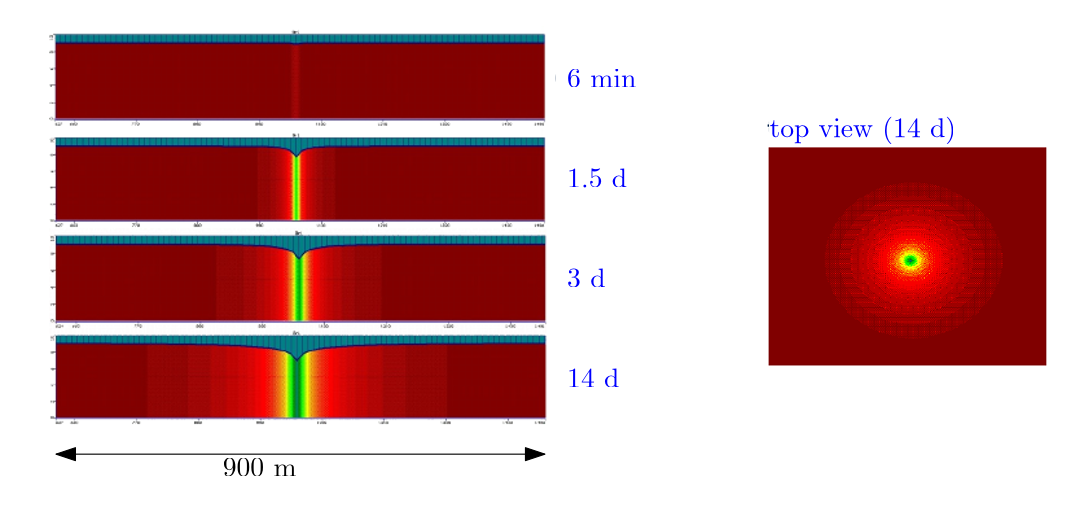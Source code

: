 <?xml version="1.0"?>
<!DOCTYPE ipe SYSTEM "ipe.dtd">
<ipe version="70206" creator="Ipe 7.2.9">
<info created="D:20201213150732" modified="D:20201213151934"/>
<bitmap id="1" width="499" height="391" length="110106" ColorSpace="DeviceRGB" Filter="FlateDecode" BitsPerComponent="8" encoding="base64">
eNrsvQecXFd5Nj5z+7TtTcUtBGxppVUz3djqMnxJ/sFN0q60vUvbp9w+vc+uJEu2erMpHx8k
oWMSPjo2BpdgEwIxEPwlocUQjC3b6v/n3NkmaVeSm4p93t/5ze+WU97ynOe8996ZO6dPU6FC
hQoVKlSoUKFChQoVKlSoUKFChQoVKlSoUKFChQoVKlSoUKFChQoVKlSoUKFChQoVKlSoUKFC
hQoVKlSoUKFChQoVKlSoUKFChQoVKlSoUKFChQoVKlSoUKFChQoVKlSoUKFChQoVKlSoUKFC
hQoVKlSoUKFChQoVKlSoUKFChQoVKlSovF3k1OmTp06foH6gQoUKlbcQsY99UKFChQqVtwix
nzpFiZ0KlStJjhx58V/+5ce/+91vsX3ixIn/+q//pD6h8iqZnfI6FSpXljz++BPbt+9cuXJ1
Kp393Oe/+NhjT1CfUHnVvH6SuoEKlQvOlEuXAP3iF/++Z++BltaOrzz0j0eOvPTpz/wD9T+V
VyXHT506cYqm7G+6nDxJls/7d+3X0ts3ZXfXZ/e2ZA60xHc3DO9vyu3vyhxsi+5uTe/Ddmt2
f1NiV3N6X1vuYEsGuwca47tasntbc/taMnub4jvbsmSjObu3OUVKK+pk9rek96FaW/ZAx/Ch
/HFs4zg+UZoSu9ty+9FJ2/D+5tRuNCfbOQy0Gw1R8p00J/dYXe3vGD7cEENvB1szB9pzh5oT
e9pzB9CkObMHpSm9u4XojyFID/mBUJqSe/LbzWmiT2sW+mMXChxsTu5txdBWq5bk7nZi5j5i
UXYfTpEKKehwgFRDk5FDTVn45EB7fE9zdj9c1JzZ1xpH5/vyrRoTO622e7HbnNoDX7Vbvmqx
TMDQlh8Ob4jcP2ECes4RBdCkY+Sg5eE9+U6gNpwMt6Of5vTevDfyhrSk9o47B9vNmdEotKQQ
LNJVSw5n97UkSA8YvTN3qD5yXzsim91PbMfBFPrcb/V/sCG+C81JKzLoLsQi78aW9GgQ83Fs
scyBVuihMUE+m1LEmU2kKzL6eA+kuVXqYzs7Rh5A4IAZK4gH8t5oHz5EQpwZxRLZhscyexB6
wKAtQ0ZvzneY2NOQ3dc4QtACt8OERsvtLen8oOgNOuxviMHz+2FFEzyAhvChFRF0ApDkvY3S
EN+djztKYxwIOQjd8qdIbznSBNFsRhyt0UlMk7s7Rx7I12mxIJHvodXChuVMbB9oQs9ZK47o
AZCGEywTWkgPBH55B44Hrg2fmCOYDvAqHAI1CMb25cHcYuG51dKHYCmxOx8C9NNoTQ3SIfRJ
E0ijwJ9kI0XmDsJHnGBFMB+RDsAvvrtp+ICF3oPtUdIDwJz3fPvw6HTGNkwYBTDxG3FCPo7N
USDkQOOWA+CB9sTeztT+Ztg4fGB8bkIfjE6sG3U7CSVBo6UACW4MzLCncRjYONAVO/SZhx6l
3PvmyUNf+8rO3fft2L71xIkTh776jWp/YqaWunYoV9SgVKrJKi19fWCL+y7vTHmkQk3NVDJF
Db5rh9IzlMwMJV2xOVLaqs8OpMq19Ex/umij7x3+3AwZp1KlXaHyzuBMOVOpZq4JZEs2+mYH
0pVKeoacKmrTr/FnqpRslZy+Vh4ua1HRLarN9mfKWo2ZgUyVmp0VSJe3BCsHk9ieKWevHcwU
NSkzAug5O8ufddZ6Z/mylUpmlpwtbghc70NvyVlyurzLLOsy0Ra71/uynnp/FQZV07MCOec6
37XyCLqapeRKOoOz+9OzlVwVrJAxqA6FK/XUbH+6rFmdFciUaTAweUN/uqQtVKHmKrSR2d7h
0npthm+4XE7PVDOzepOljXqVmq7QE9cquYK1vuuhsArrMgUbvTf4s1UK+k+XtZuVm8MwE2rP
HkwVNgRmBXAqOzOQdaz3XeffMkPOwvaSNv0GX7ZKTaEH+Kq0RZ/hT1eo6ZlysrzdmOVPz5Iz
0LyqP1G6KQTrZirZa9UR5/rB2YFsJTqX0566oXfII1VKCsqXdhiVm8Iz5TQ6vN6bKWkIzIBD
ZPScc9d50WSGmkGZ2ZcpaTSqAlmYM1sZdt0TuBa+0tIVSrq4Tf9L/zAJsZwsa9ZnK1tnI0BK
+np5pLhZQ+UZ8vBs5d6Cjdps39ZKebhKGynqMMs3R+H2mag2lCps9BOdlfQ1Ska8x39NYCuU
mSXnCjYq13lHZqhZgKe8N17SYsxUgYrEDYFhV90QtoG3mXKqtEm9RiaOQqvr1Gxxo1ahp0qN
BDGkOQicVGqpGUqutMOs7Ikg7jNUAkjHhqFrAvAbQUJps3JNTwxmoodrBpIlTXol/Cbnrgls
cazzziLWAUiZog3edwRgTqZSzpR3h8vbQ1ZvmesCWYB5JmKqWWBu0a8JDFcR+A2Xd0Zm9qVm
BHJV6sisANBrzJBzaD5bRuCMykGYk4QaNwymMFMQGrj0Gjnjqh2aHchVAgbycNHGwPVDZBtQ
LMc06QpeC1jKqXcMZTwb/TMJehNQo7hNK++JoAeE9TqoujFQJacqNXh4WFznBXpnKAlEubjd
uG4oh4lQEUjNUnPFzcZsleB/diBTUu+f7QNEYVHyeni7SS3XUhUAdmC4aO0QEFWupzFcwQbv
db5shYwAZcrajKpN0VlKulJOXjuUKm7wIfTo4Vo541nnBW4rjVyFSubpDYM5DFeBiTMQL2vT
0RYkQPyP7UAKbp8ZSCEEZd1B+BNBmY2grFNnEUKIIcTXdmTqlEOUft88+eQn/8+PnnpqOJs7
9srRzz7yBMLNBaNFvpzUpIhmhDOjbm0Lc3eAN4eZYIwPphyN3lJfkjOTnJEQ+sLuNsOtxeyR
hKilnfWBMn9WMHA2JvWEnV2mqCftwbhHTbs3ep1qggklBDPBd6gFSoYNJnkjUahl3a0qZ8aZ
SNqtZFzthqRnbKGEQ40XtAZ5f4wNJkQ9VTyUkloV3kjxZsqlZpiNg241jd4kPelsChB9gjHR
SEibdMdmU9ITbDBWImfEpgBvxNlQzKln2HVet5YTjAQGFXqMosGEaCTZYFw0k842VTAiTDju
1lLuFtVpZGwR6Bmt6o+LnaY9FLeFEy45UdCkSHKGNeOCGXP1J52tJszkgiZaSevVQjluD0PV
jNDgLwlkOTMhGTFXp+nsDcI6Ppgs8CYdzQGHlspbZKvzFSo5nBKCMalLq/CnWTNmCyfdStbR
ZjigQyju0GPuDs2pp6C2oKec/TGhxxQ16JZyGTlhw5BDg+FxUU8I9b5ySzf07+zGoFHRSOFU
aSDtag4gCoiXS88wG7zoGcogxO6BlLPZ4MwUGwpLcOw9SoGSgAn2YErsMKr8w7yJAMVcrYZo
DiNqtkjcqWXEdl0Iome4NCk1eD1yGtUQSke37uiJwATBTJZ6k0KTT4BuZtxlpmx3KzCKjKIn
xEYV0GKNmBCMCwMJVxt8GGXCYQSL2+gVgwl7KAZz3C06rGbNHAYqNFKOJoMNRW2RIE4VtoQd
apoNRwAGR7fhGIgIOqIQR1iZBl+BmrCFohiooFUt7o2yUNWMFw/ACpUjoU+5tByc4NSzUBve
c9QPVcgEsSzitTnk7gyhLfxTpKSlep+ophAR3ow7WxWPlkEPcJdzU6hgAJ5JMqEUcOVu13EQ
U8OhJ12tuuCD2jGXmigbjDlafGgCl3rUBFs76NbS9mDCoWUcDUqpN8sEU7yRcWwOSptNB5ky
8Qpvgmv0cwYQEkaUHZ26NBDjiR9ixXLKsVHmjYgtHBbNnG2dz2Fk+WCYN6J8t1E8lAaYmWAU
OAF4RDPKEfCkkNg4AylbJCkEo6W9UalFwVzA1MCkw9IgGWlgTNISUr23OEB0I57vNJybwiKx
NFHkjTmbfZhiwL9bSzC1XpeW4oMJLpR0dAVLyExPsKG46It6OnSnhoHiLi3uaddcOgGYqMVL
+mJiTwj+sQejTj1WuF4XjTQXCnPBkKs7UaccpvT75smJYyf++Kc/P/OzX506eWr/V7+HTMZh
hAE8qUEnsCQEtc22TuHMrZjybDDnaCSwZM2sPZjm+2PuNkzYlD2SEZWco0Et9Y9wesZuJoWe
mNQdFsysLZhxqTlnvSKqGXsowxoZtsN0qyNMMAtge7QRV5sBrrNH0g414+g0wI2YTYIe97SF
2ECCCSYFI13oTYttKmuA/bKSNmIDYtUcoSBMk0a12D86TcTNISwoAhQIporkHN+kcDpWkzgW
C6YWc2EE/IZO+J5wwWBaMDJMMC2YOaktBEttoZSk5RxtWBdGbBGQJOZmUujW7SFwWsKpJNzN
AUHFFMZMTzv6Qb9hxiSTzon1os5wYdqGM6I2zDcoxYERNpghJNAVlnpjqMaZWY8vKzWropbD
KUHP2jbILnWLjZxKYvko9+cwoi2ccajDYntQNHK2UBKE7G4PCga8jSY5d39a6ItyJnTLScYW
fqNf1HAqLWgZvl4ulYcREVHPwe1iX4w34JN0CS5VmlRRz8LtDti1wS8aw2wwjRXNOZh2tAbR
MxOKYLqx6xQsCrZwmgnmhE6zIrAFeoKxpXZDCOYwl23hlGTkuC7dHomxoYhTj4tNA6AsIUhW
DcemsKMnZTkkW+zN8s0KqxNLHWCh9apbG8YogpESWvRC4pwkMgR+IONsi7BgpHCiUBlhNwb4
IJYzrGJpLJoi9DdHwDZuMys2h9DEFo4hsu62GJxsD4Fas47ukDiYQEDBscTeeqVAJVkB7HW3
m54+cB1xXeEg1m6NI+ydJk6A3yznwG9SfaBU3sKbGCsj9kSdXVEOvQUzBXJOrEe4s7ZQBkaJ
bSCrYZZYl3ZsjriGiMkYVNKzzg6DJcSOaZJythu8P203Uw49U+zNiK1wAsCcdmlYUn3ogSBW
zyJlKvZl7bBUzzk2RwUgluiTKvVluEaFJWs61vGM1BWU+pE+AQlpj5yT6jUeaVI4wZtbbOtk
yUSA4izyq02hwiFkLFlMVd7MSO3oLQXdgAR3kybJOYCZCyaK+hJSCyYaAbBb38KvDwhWz3CC
WC8XBqAbMJZxdoalzVjaiN88Q1j6FUnPAZaSnkYqgnkEJLChtNQdLPLnyJoOz/uSro4g5o4t
kga9u7GtZ8k0MTIF/SkeyyswACAZKU+dwetYrJOiGfN0JWo1mrG/ifLsL5555AcPf/Nb3zz2
8rHPPvJkmYZZHy72px2NAWRT9jCy9Ky9bgjgJ0DCYt3oLfMmwEJIZbnBkKsDWR/J2B1qSmr0
FysgNMAvJvSGxE0GmfWhBMLtaPIiCQHHIqtku1Q3UmhCxXGPgamhYETQhajHxE0B5MP2EPKx
sKtDY+UIG4zyZqzAHxM7/MhqSLprpu2NQ/nUVzKSUrO/OIApHEOOIfTqYq/Bk0kXK1JSfLMX
/bChEDIQ+4YBCWSLakhyejX3EKgPiT14KYMElTNiduT8elLoVJHr2sMYKFrkTQibMBeS4HaH
kkLWJ6hpjAI1pMGY1K4RW0ysa2kWXGGS3MyhpflGb5EMH5KrBke36egNwkzeTDj9SaHVj7lJ
LhMwRINPwmSED82I1KmWB2BOBONileS7FOSQ9hASsIinQ4M5UIDXkoV9MaE/iCYM1k3YUj9k
peIkY8eg8Dzci2Re3KyjGvTEbhEyvRYfKpArCD1trx/EqoQsiwtGHN6Yo11BAsaGwxIWVoTY
iCIKqCl2qWUwIZRgwlGpHbScRfoHxvOoI3yXjmyZJWtljm+BCcjZSIykbl3qiTHBOBNKFvoT
XKuXAZHCb8jWaoeQ3nMk1YwLLb5C4hwSU24w7uwwcRAderD0NAzi4sUeJtmm1K4gewejMqGw
GxzVCicAe0jOE85OBAvH4ZyYtFnlfRGGwJJc0TD1/gIthZwfqHB1qY5BKEZScfdQ1NGOS04M
GnfA8/UDAmGkOAApNg6VKPmLjrjYa0qbg6Bo9ObR0iLBGJAM58f5TsVpZhBEkgn3Gk5vmDfh
hAjSe6kLOQ/mCC5VYo5OmfMTJ+AysCCQENutjB1ZgZaw1w859LR1hZgQWr0FAWTOYXLJ0GPy
vSYJcSRWJCOOPvjfHgH+0bMm9uMiCBbFXWpSagJ4omR9DGYQLDGE+RjGDOU26wW+FLEoiFMJ
gFkwEN84IORo9YsqWQsARfdAFKkR9ETocU3KbRgUSM9YKxNCk7dAIbMJDXHlJfRGEET4weOP
O1p9TuJSLBkJ+8YBUce1Z4QEaJNWICPDifAIpR8LogZbGFzT4RKvSyOXzLg0CCVcQ1G+zwST
201cQsbcG4ew6NixmhjJws5MrfYApd9LI59/+PHZgWFccZcNjHg26sh/nHKqUNtiW+srkrd6
lIxbzXk2qDN7MgXasFvLuDbHPc0RcgtFzZZ6c66Nygz/1kJ12IkjnXF3R7RAyRTJmVL/sHOj
XOTPelSUnNhslPm3YKPQnymXt3hagh45g6v1Yv+wq91EJoBqSJk8LVHXYAqnipThst6ssyVY
EMgVqMMFvmFhI3KenEdJFweyzkajcjAL3TxK1tkVdHWHCpWsW05XDg07G8wCf7pIzRQjK7tH
LpS3FSi5QjmDauX96ULSW7ZI3eJuiRTKRLciedjZFoIaHnW4EBb1ZZzt0UJ52K0Ml/i2eepD
Rb6thXKuIJAp7Em7m0yMiM6hsFCromfiBP+Io16tGBoukLNwi6c9WtwVL1KynkCmeCDjqleR
GkHV4kDOtjZQJG/DhTl6cLeaMwdgTsqlpEuVEVxNo4JbSYMDi5tDHjnrggnKltKOuHMTLmlR
M1esbhPX+4sCMCcNNzrq9Rm+LRixENdNHUH3pghaFai5ioGsqxFJchYGFge2cOt8BcoIiQJ2
e7Pu5iDMwUDF8gizTvaoGZeSKpFzrlbjGt8WKONUU64WrdwPhZOFSqbUNyJ2YJ1KkKRLRSId
wHU6YQMNVxYhT3fSJWc8+kjFQEZqQG/wW7YUPa8NlPi3FMBXgRGpXi8bGC7QRoAKqTdd0Bwr
DiBwqbLAVqkuUBRIOZW0S027m41CuAWeV1Nl6oiz0SwMIItOeXxpT0vIo4wQnZW0uzPo6os7
5UyhlisKDAt1epmXuLckkPW0mUX9yQIFgciV9qIVwAMnDJcEtnHrgYQtrgDAk3NukOE3eAOA
8XRG3Z0JBBFuLPXnHEjmfTmo7cSFZHOoOLCNwA/e64oV96YwSpEKxObcreECeQQeLlJyBRhl
gEARUSgdzOBaCaPjOrQskGPXqyUEPMMAgKNBLxvMYmpUBHKezrCzOwr/AwnlQxnHBiAk59QR
+qwbvXXHcS3j0LKlvmFnnVKMmJLpsIVZ6y9UR4B/gAc5dkX/MKkvx4twadwSLsYcAUQDOVeD
VuQjUfBo2eKeFJlogURhIFkij0i1RDdM8EJfBlfT5d4RNCFAbQ+7u5LAG7BdBsQ2qGWYDgqZ
kkAInFxIpmrG0xYtHxguxhQOpNwDSVxc4yoesSuBhq2hUjI3M7hMK+lNubqjHj9cmi3CTFyn
FPm3ivpWF4DRmlmnUmK/VA9Sv/nPs1coZWu0mSvCRYsHilerpbfrpWtM16K+slVBbBStMQoX
9V+zIlS0Ri9bpRffIhe9L1CyxihZrVcuN12L+ytXmCUrtbLbzZIPqCUflItXaxWr9MpVQdfi
vvLVZulqnDKK3uevWBEswe4KbeaHY8Xv8ZWsMotXmeUrg4Xv95WvQLVgCYZ7r1a0zCheZeDs
rOWRgnf7yMHVZsXqsGdRfyXqrNFLVqruJQOzl+G4QdT4gL/kAz7UKVltzF4edS8cLFmll92u
l60OF8z3la2O4XjZaqPgg76Zy8zilVrp7UbpmmDhe/xlq0xSc5VZ8H5fxQqT7K42qlboBR/o
L1sFA+XyVVrhu7GtFq8IlK4xKpbqhe8eJAqs0irWRDwLB3EQClSuDLpuHqhaEYRzytYYBbD0
g3JF3j/LzILFAxW3h4tXaeWrTNfCgfKV4cIPowf40HftinDJao1UWx2CEypXQh+tdLVe/t4A
FEPnpSuNGR/Si26BS/XSVUb57eGCGgQF5mhwgmtBzzUrw8S6NcGi93tLPxiAe2EgDhYshtpE
z9KVZtHCAeJD9LY6VLk0WPBub+mqYPHtZvmqkHvREJqXrtKqVpqe93lnIcRotUb3vG+w/CN6
0UcChR+WS9aESv4mVdW5s2zw3gr/iGuDXjq0rXxwW+WmLRV3JYr+KlZye7B4jTl7qela0le0
BjElDnEvGixbGUJMS+GchQMzV0TQT9lq3XObXvIepWKlUXq7Wk5i2lexEngLFn3YKHq3FyCE
kiW3qxWrTc97EDvE3ShZqZe8z1cIh6xGsLSS9/uKlmql0GqVDsc6F/VXrICj9IoVeuH7hopv
UzAocFt1m1lws5cosAq70eJFsDqEuJet1AsW9s1eRfwGoJZ+QC76oFpqIaR8peFc0ofeylcB
gXrxe+XSlZGKNWGoVPx+pWpZCO61qgWL3ieXrApVrUZYzcL3B8qWmhUfDhbB8OWmZ8lA2Uoy
ZeBSuLd8RaSUADjsWDJUtQJd4bhR/EG54Ba5cmWo6HYdu0BI6Qq9hKAClvpLb1FKbg8XrjFm
rIAbB8pWE5zDouJFA2T63G6UI0Dv989cCvfCBBlHit4bAHrLVsKKoOfmwdLlmD5G0e1G2VLD
Q7wKVyvla8KeBQNAUckKpfL2kGsJmbYASSmZtnLZLYAumQJkRlunysnsMFwLh8oQkZVaCXjg
vfKsFVGizEqleJlW9AF/Fabt7Xr5aq34vb6qlZjdRsHtZsVtevGHFDgB1FGB4RYMlq+MuD9s
FH/EW3HL0MZNuynlXhr55j8+Ntdx+0Jx6RJhxSJu2VzX0hrHbfPFW2/mls0XsLF0vrTsZmFF
jbB0juO2xcJtS8SV88VV86SlaLJQXLZAWoY6+Fwg3nYzv2qxsHyu87ZFwm0LhWWLhOU4VSPd
Ok+67d38ihp+2Tzn8hrHsrnissUcOllWIy1f4FiBagv4ZQulFdXC8pu51ThY41iK/hdzy28W
V821Op/HL30PtxKn5kI3x7KF3Iol7PIaHBeXvpu0WjpPvG0+mrArFotrqjGi44Po/4PcR+by
yxY4SLUF4ool/Mp50NaxdK5wK7ZhEbFOgBXLFwsroDCqzedvXSB9aLHjlnniB2vEW5cI0OSW
hY7b5jmWLhKg9m3VjqU1zuXzHMtv5ldgxAXoWcDnshrhNpRF0rIafsV7BFhH9FzEL38vBhIx
6G3Q9j3MmoXiymqY4LxlAQZFD+LSeVDAsXIRFICq4jJoiECgOfwJe6EnamKUGhFqL/0gv7qG
1LkVnS8RVi1ml80nTrhtCbf0ZrhXIhYtYqHqcugJneeLy9/HrJxHXA0XEX0QIGgyl5yCOcvR
HEeWkEgtR/TR7Xz+tsXiX83hVs9xrbrJsWqO9LezuY+WuO4qvqax+J1dBTNai96xufQvOt0F
d5cLd8wS76x2rJgrLX03cxuiMNdJ9F/ML1vCYZQV1SJRAI5axGNE4ORD851rboYTgCvpQ9XS
ivfwK4GoGsfyGx233cysgJI14ir4CibDjdVAEeIlAZnLqp0EjdXE0uULgEZUEG+bK96K7QVA
mghI3LbIQiP8Azgt5oCrFXDCfNLnirwTEHrA773cioXsbdXOpcASXL2AXwkYoy2Gg2ewjeHI
J7+82oJiNRTgVy6Cr5zLFyDiQL6wYp4IwJBTcDV2MQpcuoBdejNRD/CAV9HK0lNCNXS4CqFH
gBYQo9DPqiXcCmKUeOu7xZVW3Il1mGiLpZU3IVjO5Uu4ZZhrcwUCJCDhfcxyBBqjE/8IFpgJ
FD8EMCzh12ByLRIRzeU3E4csh/5ziaqrFmCqirfUCLfMc6x4D7caQV9igWQx0R9aLZ0j3Qrw
Yz4utGxHP5gOMIrgBJzAra4mo2NCYXslADPPgQlyK3EUpgMPZW6tET+EiMP2BYijc+liqy2C
Mt+KBaIwH+5yLl3gfO9C6VZlQ4pS7qWRR7/6cINrwYAwY4At9wpVPUL5EFc2wJUGmIohrqKf
r+jnyge5yj6+EqdkpmyIKe/hqwZ4bJQNooJQMSBUDPEVQ2yZn5kxxFb0ieU+0qQCrXAKXQ0K
5QG2coir7OXLUb9XqPSyVYN8BcoAarLlfhZjlfdx2Kjq48v6hZJ+odTLlvnY8j5sCJXoym+r
GBQqe4XSPqHcy89ATSiG/mW+0mcvGxQrsetlKonOUmm/VNzPl6r2qn6hckhAtcpBttJrLx9A
Nb50QKoYYojOGH2Iq+pnK7xMhR/aEmPxWeVDJ1zFAD/Ty8BSomofXw57cbwPFvGV/UIVxhrk
oUkFsVSqGhSICTB8SJgJc/q50j6u1MtXyVwVRukXygb4ctU+a4iFT8r6OahXAScMoXMc4Sq9
XFWAm0GUF6rQ4RB6ZstQZ4ifAa18bBlODQpVmr3SsrqsXyTNfQzRGbb7mXLEC0pCVR8xrbJP
Ku+FJ/lK1YY6ULWMhIkp9QvQraRXJPrAvRhLZqsCcCZfBa/2E00q/fZKPxmlYEgoGeRn9oh/
2Vk0/2+FBXe4VtzNL/2o40N3S0ua3DWb+Bs3cTcAGH1CpcKiH0SWAMbHEoUHxfI+a1DohnF7
xNIBHuPO9NtnQYc+bMPP9go/C7BV9kpVMjMDPhzkZpKgEIDNGIArmHLiBLa8VwBOCNhgnZcl
MANKgYRBkcDAy1b4+coBeMmCyiBRoMorVvUKJX18aT/xfOWQWNnHlaC+DCiylf0SCjyAfmYC
0vnIoiCgAZaAAZ+9PKBb0i+Wecmg2C0b4kuG4DqWaOXnoVUJQRFD3N4nkiDKTBUcSPRky6E2
kD/AFiNYqAA1MGuAmX6CrkrUhH+GBNIzcAKUWpCohO2b0adAgkIGgoEiQYhig0uryHBCKaaS
j6mypl5pvwj3zkDEvQz6r/JzVcR8a65hUvcB3nzxEJk1FfDwAIFoWR8chXBzVWTSicSxfhZQ
L/cSzFcOCjOs/i0ssZhxZYNCcZ9Y4iN+w3ws8QoEmZg1AY4ogLASE1hi42YJdUgrb3428eAK
IM0CFcblrttf20sp99LIYw893Cv9RcguhGxsyMaE7PYwPm1M2CrYzW+H8gfHzua3Q2Pb46es
JqMNw+ecHd1FBfvEqdB4w4kR7WcpMKGDfdKpM9tO2rZ6sNsjtsmjMGfpM6UCZ9XMmxM6xyGh
Mwc9y8bw1N1OO8r47gUbRs5UIHyWQ87YHt2NTKvAWYGeCIFlCPGedZyLsUJGkLY5S7YIpfdJ
FdulspxQFGOcEZsUsYl5/0wedNxpYSsEUetU0H5u7Ea3w5MgERkr492eFSxLPea8jp3YDY41
jEwPnim9F54Y1H5mZEehFTpzxMkRCZ8zSuicmqFz4zUZS/Zzp8x0YM6rN8lX50y9yRPq4kye
ODtpFPuYPgQbU9LCNHOfDdlZ66w9aBcfqK2llHvJiL1PvCFs50h0aKFlrERHN5gEw2zluZ2C
uJsT9wvSPlG6l+fTDBMD20zTNjTWQ75EXs2g0YmhaXkrlMhYAcM/ULuOUu4lI/Z+ySJ2ktjY
rCzLNl7Os3vxNa/wfqghU/YTsxLdcWLfwdgPifxBntsvcDsEJsPZ48y0/YTtZBv8HCP92KI4
cnEKxMYKjexbxRAmYu0SDNg5SuyX9FaMcD18HrFTYqeGnE3sEYaNE2Ln9wj8IZ5/UBAOieIO
jsnwuL6mxE4herHEHqHE/ubLL37580998pN//6lP/fznvzyU2D3g+AvThmslls4aashZxB6y
2ZMsu4XjdvPCfoY9zAn7Of4+nk8y9gjDRG0sJXYKUUrsV4jsuH/7pz/96XuHc99/9Im/2/HJ
Hv7aKCOEacZODZkmY98mCPez7CFBOMwLBwVxO8dleS7GsOHRJ6SU2ClEKbFffjl58uRLR46g
YPuHDz3c77iBPLm2M/RBDy3nPDy1Jwix8/dz7D6BOSBw+wV2u8CmWSZCH57SQh+eXsnfipGu
D9umfngasZKusYyLnM0nVFdFFjGe/r1mBWJW2hm9UtOhqKVeZDQ0E8F6gzJ2awiGSTL27aKw
k+MOO6UHJOkgsndk7BxrVWCutDwzOskJF9lw/BqBuNFqG7OQ/3bI2C9yjrxRGfuDdZTYKbFT
Yr/8xB5jmITdvpVl90rSTrv9kCiC2HfyfIqxU2KnxE6JnRI7JfarMmO325N2+/b8PXZpNGPf
wTAjAmehwk6JnRI7JXZK7JTYry5iR5/I2O/leRD7QVE8PHYrJsdbt2LsNGOnxE6J/UqUH5Jf
nl433S9PI5Mefk1+Ina1PP57ndq+2md/l/6xVHQsNKEzg/VGPTzNZ+xbWXYnx+3nyVfZD/L8
TvLLU3ucjMVcmUGPvPom4wiPXNlBv9LmyKt7eEqJ/VISO83YacY+/a0YZOzbOG6vJO1l2QOg
d5a9n2OTNlvcem0Izdhpxn6RGXvIRr8VQ4mdEvuVcSvGZktat2L2iOJBUXxAkg6L4i5BGOYZ
a3SWEjsldkrsV+g9dvE6+HzKX4hHxmgtPPYbk+j0syZ/KnrFgPYi9bl6iT0yxj/56EQuWtXx
3XEXnaVAdGKy2/L32HewzAFROCQIBwXhPpbNsUzMBlqY5penk8Azjp/IpIhEp9F2On3eVGIf
HzE8pnl0emI/69QbFdnoVP55zZCITrO+X3piD1vEnteHEvslzdi//L0hx1+EGHbsN4NX8up/
qdOhK5/YX2fD6X7pOR7HCGNPMPZtPL9TEHZz7AGe389z93FchsmT/6t4pUBkEkJiZzLwG/jL
09dA7Bfv2OiY5m9sgKKTHDLZP6+Z2MfdfvmJ3T6J2O3cg5TYL5U8/tAjA+L1YYYNXgWXdZTY
LzWxh62HpNvIa3uFA6L4oCRZLwFjsxwbtdmjDCV2SuyU2K8UefbZZ3/z6988+eQTT//4Xw+E
7u8Xrgtab96+8p+wX/lfsXhrfCli4uBYxr4bxM7zD/DCQZ6/j+fSHDP+NZKLf6VAZKpyFX2R
KfLmIDxyEZ55DUpGroA5GxqzJWp9K+biif3f/+O333r06W9+/6l/eebZo0ePval8OBjbUz+Y
Q/n7h753VRP7sWPHuju7Gxs2/v65P306/SAydutPW+itGJqxT3UrxsrYt9tsBzjuEMvhczvL
ZHjrj3LsV9xLwK7GjP0Nf+xyBWbsMZKxXxSxf+Lz31zw4W7X3I+Ol9JFawOpA28eH960oj0/
UGzHJ6/2pP3kyZOnTp60bsU8jIwdxE5vxVBiP5fYQzZbkrHfKwi7kLEL/GFBRMZ+v8Bn2Xya
R4mdEvsbSexD8b2TKX28/E1bmBL7q7vH/pWH8xk7fXhKif08xL5TEPaB2EXxwBixx/L/i0qJ
nRL7G0TsH//s18eZvMk38vDjP/mPX//3D370sy37/+FNzdh//4c//fb3f0R54cWX3jpfd/zy
wwPSDdatGJqxU2Kf9lbMNrttr8DtJ78/5XYwzDDLRMnXHSmxU2K/8NcdI6MPT89H7CdPnpyz
cjRzblfvfVUk9tz//FnJHMyXXzz7m0f/+adYF1ZuUDq17T955v+hwvHjJ3Z9/Ev/X3sEB/3J
/b/+3R8mN8/s/nS+7de+++Rouvv0M+MdYvfrj/yo0Tu8vFau7Us/9K3HrqbvsVu/NKGFlqke
njLbrCx9D88dFIUDgnAfz2VZ5nW+UmDKB3yX5fn71ftKgSkf5kausIf+kbFP87yvFPj+kz8d
T9f/7d//67//+PwjT/wrDv75IrLon//q1+Nt+8K7PPPuHN8tX7IOPP9XzcHJN3beuawVa8F5
bsU8+Pf/d7xyeNvHz7ovhLNXB7FP/8tT+vc0b09DJn/dMcmC2DkQ+37JegmYKILYUyD86W/F
vNrU+vL+g9LV+8vTKa8gXlXGfmn+QSn/s6+gnTsPsd/34BfytFlYc1ddf2acRbELrj7y0isX
Sewo136g/oN3DY3vFi+4G59zV3VMfiY7+Xb6+Ykd5YYPNb7vjoHx3b+4tfnUqVOU2CmxX73E
HmFI7jeCpN1uQ8a+j+P2ctxWu22Y517n+9gpsVNinyzBLR+b8rFpvvx1a+g8XDqZ2N/9N33P
v0D+G67buG/84MaBLJqfPHnylru9+SP/q8m8SGL/aEc0/33L1M7/M34QI14Vt2IosVNDps7Y
7bZ8xr5TFHeP3YpB9o6MPW6zv553xVBip8Q+WdTsoXHa/MulLQ8//pP/+u1zA9E94we//I0f
Xgyx7/r4l/IH93/qq+MHH3vq3/IHxzt879/2XySxP/Hjn+cP/uBHPxs/+P0nf3oVvASMEjs1
5EK/PN3OMnsF/gDP7yPbbI5jYq/vJWCU2N92xM6cj9jTuz49TpvZ3Z/JH3zp5VfyN1JQ/Mn9
F0Ps//jtx0e/D/+5b4wf/J/nX8wf9Mb35Y/c/Ne9F0ns0CF/8Kmf/vv4we899hNK7JTYr2Zi
Z0bfFSMK+yXhsCQiaScPT1/3f55SYqfEPln+4asPj9Pm//7Ct8aPv3NZa/5gp7b9Yoj9W48+
Pf5Dp/GDL79y9KyM/eKJfbzaj//tV1cXsffSb8XQMv23YuL5f1AS+H0if8i6FYOMPcsxUfqt
GPqtmIv+VgzK+W/F/P4PfyqsuStPm1sP/EP+4NGjx0oXrc0fTNz3KUrsr4bYH+l33BBmpn1t
79X7Pva3/PfYL8H72EN2W5JhtrLsHkHcx7KHOfIPSjs4NsXmJ+wb/Nd4NGN/S2bsF/k+9pbA
1jxtzl3V8fTPfvX8C0eMkQfyR9zVd4BXKbGfX5548slcJrd7x/Z7t+/Obo71iddFGJYUSuyU
2M/6ow3GnmKY/J9Zk/88zb+PnSev7Y2NZeyU2CmxvyHE/rvn/mfems4pvxUT3PKxi/y649uZ
2J/7w3O6qh99+WVsf/vvv9YrXYuMPTLVKwUosb/NiR3b5JUCPH8/xx2QxMOiCGJHxk6I/fXd
Y6fE/nYj9rCdu+Afbfz2939s8o0UjT0wRQHrHv67r138D5Te5rdiTlpvAJt4eIrUy0aJnRL7
FMSesm7F7BT4Xaz9gPVVdpB81vq6Y4wSOyX2V0XsF/dn1n9+8aXHnvq37/zwx1f+18Wv6G/F
SNdP9zL2yQ+SQmc9VnvbPEOMXNnPzvKhCb3RT/3Go5z/z9P7eX6vwB+03vEIYh/mmBgI5HW/
wz9MH56+DR6e5kvITv8a75L/8pRm7DRjn+Yee57Yd/L8fkE4JErWrRguy+W/xkYzdpqx0z+z
psROif3qI/b8n1nv5LgHHA6Ug9YvT3M8a0GCEjsldkrsV/K7Yqb9uuP4v8yHx/6/Pvq2IfZX
9Zf0l8WQ0UfeY38qGn2DFIhOeqUAeW0vx+3ihT0Mc4jjD3DcDo5NM4RP3hoZex7SYet3NOGp
4v6aIXFZIEqJnQp9CRg15IIvASM/ULKy9ENOx2FROiRJ9/FcjrPQYrO/BYj97fw+9ivz4SmV
N+olYPSXp7RM/ctTe/6PNvidgrBfFA4JpCBjz7L5J2JvhYenl/3PrN8kJa/Eh6eU2GnGTjP2
KyZjJ+9jJw9P+UM8fyj/8NT6z9O3xvfYacZOM/a37NcdCbHbKR9SQyJT/ecpeW2vIOxhmQMc
t58lb3rMsNbTFoalxE6J/Q38gRIVSuyU2C/N+9jzt2J2ieJBSXxAkg6L4v0Cn3+lAL3HTomd
EjsldkrsVyOxW7di+B0se0AUDvFC/pUC+YenMYajxE6JnRL7lfM+gef/9PzxY8cosVNDLobY
7xWEXaKwm2EOcpz1dUcubbdF3yovAaPETon9rSHf+NY3v/n1byYj4X/62jd26dus97HTVwq8
rlcKXJbvS1yCVwpErVcKbOPIPfYDknhIJMV6uyMTuyK/FfMavhBy9b5S4PV/K+YSfA2JvlLg
Mn0r5hFk7EEbmaT0l6ev+Zen0bG/BHqrvQTMNvoDpd2isI/nD1tfdyTEzrKxK/JbMZP/mOkt
/8vT15+xjzucZuxvye+xRxg2RP9ogxL7ua8UsNmQsW9l2R2Mfb/AH2C5/Ry7nWWyLBu1XYm3
YiixU2Knkr/H3u+g74qhxD49sVvvY98tigdE4QFx9FsxWZKxMzRjp8ROif3K/VYMfR87JfZp
iD1qvY89T+z7eO4QL+QfnoLYw1fk99gpsV+ZxB6lxH7Jid16eGqnD0/pw9NzH55Gxt/HznF7
ee4gT/7zdDvLZlg28qY5nD48pQ9Pqbz+e+y9oxk7vcf+VsjY3ygFomc+PN3BMAcl8RDPH7D+
zDrHcRZ10IydZuyvKmNfSyn30sjjX3m4x/GOkJ2LTPyFJTNexnbtk0KWPzXFy0IvE7GPq8pO
1jxyhiHnbzhp2/opZfhMorgQsdvH+sEnO2W3kal/oTmNDlOH4OI9ab1N12o4ujG2e7GOHVsg
yGrOMHHySgF2pyAcdDgfcLgOCdJOjiffipl4eHqutvADOz14JmoSh4+9EXryd8VfJa9OjdhL
SMjMVOF7Pf2wFpxep+b2i4PWue6yX6DyFHN/6lHyf54YtBKPsI1/sO4eSrmXKGP/yvc3S3NC
NidCELVZ12W2SWV0d/Sd1fndmM1a6Cct9/ndiWpjfDheIufZPW/Di9hFYUixg2qY2Kh6dku9
0TJ9Q/s5Jk/oNm5X7MIK2Kd33ZgDpzZkqsoXDsE0+kxs262vrJzbz0U5dtJlmj2c/wcllt0r
SjvtzAFB3M/x93FckiFuD426a6JYuwgHS8pU4DnXrsnXO+Ml+uoQMrW7IucF4atA2mtRYAod
LkKfMTAT7zFvxByxvz6ITlF5yrkfmxrMWLjZoEXsFvOLD9bWUsq9ZPfYNznfYa2to4lTePxv
Nc7atdsmZ7PnUvfUDa3FOpS/zp0o9qmHeD27Y1d8586aCzacbGNo0h8uRMbvdVycAm+UIZe6
4Zm74x4IwRvWPyjtEPj7WPaQ03FIkvaL/L0CkxE4zNYgaz8rsqGxGxoXO+JoLjft3168RkMu
iLpL4NhzdJjaV/arAVpn/hHJuUtSZJqa4dELt/ytIfFj6zZQyr1UxP5Ir/SumE1MEOfbo5MS
3Um7E3lUbPqM/ayMa+xG3xSXdVZOyORLdGLbHpsqcxuveWblyfpMPnVuxn5Ww/Hds2zM5/aM
9f9BEzVj0yrAnOWfMc2n6HYaBZipdbhwCMb9Y49O4cmpgnXGrv2shmepl7+yjlk3BHAdlLIz
OzhxLyseFpwfE5yHBcd9PJ/judjEPfaJkg/0OU6eTgHi6jwkJisQP9Pt0fOFgJmm2/PdfJ5U
M797gVFegwKxaW+yne8f7sbh+uoVuCBEzwOtC072syqfPSli04AZc99kbEHGHmTxadMZ++EN
d1PKffPkpSNHfvSjp3/+bz/H9g8e+l6b612y4NJYQZ+68Dor6oygMYLBiQa2cYQZK+wFisby
Kivki2aV/MZ0Y2kMd063ExU0hs8XsssRrcjnaDXujMrMxMZ4qynLRM0xDSePaDCknKtDfmP8
yFl6nqEGI0x76qxq51aeOHiOb6cdlNe5fAXRKoLlGTbvh2mVmVRUErUJZcKclBVdWwXnTsmz
U3DfL7pzghQFEuwc6RP1GV4bc92YA0c1RDQNXiLjkjAJZ/lNH8PDFA6fKjrTlnNcZ6nBq6Pw
4/IbWh5dpL6o2SWDc2h2btrATYk65gIHz3TjGbAfK/xE4UY3JlqdC2ZmetgwZ06HCyrGCGfV
nBISmOMaM74xGeEX8v/UpxwGI8FwmRV9vPvARpqxv4myfcfIH/7w3CcOfeKZnzzz8Xu/seWu
+3fembrvo8Fdd2q77tDI53i5QyVH7tDzZc9d5s6Pqnvu0ndbZ3dPKrvOLDtJw3yxKlife+7U
UXbfYXU7eYhJ25MaqqO7Z/Y8OuJd+k7r7J67jbFTyq47J3c1sbH7zIa78/rfMalM1nysk3z9
PXcQ5c90yJhud8r5QdHh/X+r7L7TIF6arMAdeT+cY+bY7u4788roo9t3nr09afdMP0921Jl9
7rxDRtl7j7kzHzhySt11l7LrrPrn6pM/QuxSYPLeO0ajtvcu7fDd+v9eH/rYR9VP3WV86i79
wbv1A3dp++5Q995hKXnHJIXz3iZdKdCQeOajyrhD9txlkIOT7LIcPqrAqMOtcoa9U7luikDf
OeHw0baAR16lOwj2dpPIktF33WHuvjO486NEDSuIFxjlDEyOnzr74Fisx/TJj0vsGtNnYmNM
vd2jTtbzSJiEdvVMMJ+jzCQFzpojk0B+hp9HNZyMtMn4zyNkFLfG3ruJf3beMWnQiYZnz6bp
IwJvw73yfXfL992j3H+P8rltn6D0++bJ8y88/+MfP/3LZ37xLz/5SSr1vwc37O5Zn928cevm
um1nl1ocRLkXZVPtvetvD/Vu3L6pbmTzhi2b67bgc1Mdyki+kIPjpW50o6cuX0bGNrb01G7Z
XDtRedPkVpMajp09o9vxsTbVbulaN7Lhf4U3QcOJthMmbKrb2rPhXhRre6xV3Xg/kyrXbpvc
qnvDyKYxrXpINetzKm031eU21w1v3jDSXTvSs2F77Ucim+u2T3LdNuhG1CO7W88yZHNdXoex
cWu3Tm44RSDO8c+oRZO7zZ/auKWbqLRlw19Fu+vu7YZFdSOWUaiZL/n6I9O6nQRrpLcWhsO3
WzfVDfeuz/TVDvdt2NK3frh/fW4z0LJhpHfjtp71iOa2ntqtPXXbxgrZHkfIZBvrPhLCJ8FP
3tjaUYfnvd1t6TMOkqlBNVXZVHcmbq1uiRoWzEjs8Fk7CkJLKyB5e+2Ho213D5O2466om36U
uvPqMKZAPtx5fYgrNmzprSNlAvlwbO3kgrNbezfAY1vXrTHa786eAeZp7Z2A8ZRzZELbunNm
9JnQOsN1G4YRdwJUBHTDfXevNDvX3jsOS7Ix0XbrObPyTDCPdWvhIQdLNxEUjQzUZlJxSuyX
SB597KljR08fP3H62InTJ46fPn7sFD4nlVPHycHR8u1vPo5PcpxUPkU+x8vxMxoen7R70urn
5JndTrN9vn4m70KNF1848dCXv3vqJA5euJ/z7p5vxAuoZ7kr76IfPvp03jmjLnqD9HkNDaHP
sWOnv/jF77780ikSuFGVXosCxyfF7phl18mT5OypU6fh+fP0Y417ikTnGJqQz6/94yPYHWt1
hrbH3ziHnAngacH8yMM/eu73L+TVu4i4v+aInN3PSWs65MtkVf/v1x7+0/8cmR6Hr12B8ztk
utj940PfOfLC0byvTkyBn4uYFJMci22QzNE/n/ryV75DKffSyCuvvPLf//3fzz333FNPPYXP
f/7nfz5mvad9shw/fvy3v/3tyZMnH3/88Z/85Cd/+MMfLqPCUO9HP/rRL3/5Syj8xBNPPP30
03/6058uoz7wxo9//OMXX3zxy1/+8u9//3v45xRY7zIJYoRoQoc///nP//RP//Sb3/zmpz/9
6WXU59e//jXA85//+Z9Q7POf//wLL7yA2OHI5XIOwgQdAPL/+I//ANqBomefffbyBgt4fvLJ
J6HGD3/4wzyWcPxy6ZOf2ogXkAytoB7w8xr0OXHiBHrIdwWHw88wEzZeXup4W8kvfvGLbDaL
Cfjd734XvP21r33trDi+/PLLuq5/8YtfjEaj999//89+9rP77rvvMioMzHz729+Gwt///ve/
+tWvQp90On0Z9UmlUqZpqqoaDof37NkDN2I6XEZ9Dh48qCjK8PBwIpHYsWMHAnq5Fj4sKFDj
yJEjQA4m+Fe+8pVAIPCrX/0KK/Jl0efo0aOPPfYYvAGcP/zww1/4wheA/H379p2byVyynAqj
g/ceeOCBz3zmM48++mgsFgOe4aLLog80gVvA52vXroUOn/jEJxA+LMSI3WvoCqaBz++5557P
fvazACRII5fLXa41/W0ov/vd70DXX/rSlzD7Pve5zyHTO5dIwVfIjT/2sY995zvf2bVr1+Wa
mOMZMnIt8n2eH/wACVgmk/nXf/3Xy0uku3fv/sY3vnHgwAFs7N279/KiF0HMxwvEtWXLFqh3
GfXBMvf8888/+OCDuOIbGRnBQgyuuFzEhYUG0UFiHAqFAHuAGdyFrOByXdEggzp06NAzzzwD
z/zd3/0dNPn6178O/0C3y6IPcPLxj38cG7i2wiw7fPgw1kFg6TUsfJihO3fuxAZAiIsjdIWr
JKQZIBNKuVSoUKFChQoVKlSoXIFyGR/0UKFChQoVSuxUqFChQuWCcvLkScrtVKhQoUIzdipU
qFChQomdChUqFymvvPJKJpPZv3//H//4xxdffPHgwYN0nlJ5VXK5fnVFhQqV6eSFF17YtWvX
X//1X3/hC184ceLEjh07qE+o0Iz9Sl5Gjx49/vKx0y8dP33k6OlXjp9+6dipI9g+fhoHjxw7
hd2Xjp966SjZffE4Tp168dipV46dfvkoOUuqoRXZJg1fOnoK1UjD46Qh6Xask6NHT6MTdPXy
MasctQY6Zg10FBVOv3Ri9Ag+X5xobilg9WONcoroaR2Z6OHY6aOvkO2XLWVeHu2WjAI9j1ia
v2SNOKqzVXDqJWvcF61T6BwK5FWFPnnFjpBRyNm81ZYaxAPQ4aUxtY+QHqxxj56a7IQjlj5H
JjxANo6O7x4n3iCDjnr19FFr2zp+Ku/PF0/keyPHX7b0zPfzoqVD3sN5fV48jk4sBazA5XVA
8/Eo5JV5aZLheR2IdaM9jDrhxeN55+d9ddoK/ag+D/zDQ5/+0refeeY3f3rp5J6Pf/7Z3/3P
0eP5KJzOB+UVy1F5BV4e9cOpIyesCmOuJi49dmrMCadGVT1+6gXLpS8dOz1m2mniveOjeqLn
F/L1R60b1fPFY/ngnrY8YGHPimM+WK8cPTWqybFTeae9Yo3yymjgRn348tFRxx6xmuRdnUfd
y6MetsL9ylhX+fgeH69jATvfg6XqGG5HdXvJUhXxPXI0b+OYnmPwfnm0pjVQ3tsTICdtj+Tn
Qh5gx/NDj00Tq0MLSKPTzcJV3rd5WJ7OV7PmwpgD887Jd3V8bDrn43Vssgl5tJBBX5wAPGly
xPKbNRHI7tg0OX1k1Lo8+E+N76Lh86+QCsdPUHp/c+X3v/n9b37z62d/9f92Hvjk4npfdXtg
Xod+49qBhe3qnE6lusOYe/fgwnazpk2d2xZY0KTPrQ3M6VBRbUFXcM5dQwva9Js6tRu7jXn1
yvwN6pwuc06nvKQz+M47vQtbwtUd8oI27V13DS1sD97Y4Z/Tqc1bJ9e0mNVdWnVHYF6LPned
t7pDIz106dW1/vltoRtxqkuZ367PqfXP6VIWdcoLW4x31SkL2pV57fL8VmPuXb4F7UZ1p78a
uw3avDp/dac2p9OY22HOu3Owuk2f0y4v6tDfdWffwo7QnM4ADMGgc5uMReihTbu5NTLnbu/8
DgMK1HQac+7yLujQ53br7+rUb1zvvbnZnNOlz+1U5zWhlbcGCndoCzqD1bWBRc3GPBjeqS1q
D9+4QcbG/Ha5pt2YVyvDY3O64AQdTpjXoKGr6k51UbvxrnsGYV1NKxQ237HWv6Bdm48OW4z5
9wQWoLdOZW6bvKjZrF7rq2mHG+VqDH1H34KOYHWnAbXn3jm4oC10U7da0+qHb+c16gtb/XPb
AwvhpbuHFnSZ8zrleTBqnby4Df5Ub+rQ53UEa9b6oPO8DmVRm1G9Xrmpy5zb6a9pC9Ssl6sx
dCvcpczvMN+5bnARYtetoMPq9QMLWtS5XRpsX9Sg1awL3NRpzunW5jQE5m1Q5gEDnb7Fbfrc
e9Az9PTP7dTn/M3g/PYQnHBjhzxnnffdzcZ8+BlRaNMXrPfNbVff1RFY0KHMqfPf3KItbFNu
6oQVxtyNgZpWfW67sqAjNG9tAFGu6VIQxxvX+5bgeBeJY3WDUr1Rrm4jJtzcYtx4zxBMq4Hr
2vTqOwdrusLzsN2uVtcFljQFbwIsAaQOAzFd0GrM6TSh+U33DL2n0ZhLQGJWN2kLan3z2wAD
AsUbavuq2xV4Awics9Zb0w2EKDd1y/Pbjbl1AWwDonM7zfnAXpsGz8O91fVaTQM21Jva1UUd
obl3D9S0WQp0mDfeCd0AJHk+3LLWv6jFJJ5vN97ZrlWv96HPOQQG5jvv6l/cYcwjE0qff+fQ
IvitFdap8zeSUt2qLuxUF7Rqc+4GQtS5QEW3NrdBXlwPVxvv6pRrOoz5dWQuoMnCNgMurekM
zm+TYcgSIKHON6dbqemEUcbcO30ANrwKrW6s8y5qhj8BOWNRPSwKYGbh1M1N5k3rvXBvTbuy
sCN4050Di9qDc4G9tsC8OqWmUUN0gOqb2vT563zzWjAZdSjwrrsGl7SZ8PxNXca89T40hDlA
zgJMuvV+EhESR2VeLeapfmM3mQI1zXp1vTKnXQOQgAeAfHGrXt1u1LQp1Q1yb+QByr1vnjz7
7K++8/XvPPXkE1/6+y88/cv/nNmlO9WoW83Y6ryFakoykgVKuqBRLgikXFrCocSL+hKeFsOp
pRx6otjIiet9BXJS0uIOLensDoktukPPSEasVMs413qLA8OSFnMpCa7WWyZnHWbCraUKmjT3
QMJhJJ16vGAw7mlV3Tq2kw4tJbVoHiUnYtuIFWJc0lvSpcdKlJzQZhaqCaeRKFQyBRvlAn9C
1CIuLenuibk7oE/CqaUL1Zxz/ZAH+qjxIiUl1A5WKlscWsyjxAuaTddg2i3HMFCZN+uq97sV
jBL3aGnmnkFYioEcalpsCpQPpRxq0gn1BmOeDt2jJhxawq2mXZ1mmS/tVGIuI1nmz/GtGgb1
wIRAytNuOlXon3DpaWe36eyJiHoau8X+tGuj36PBdVHoZt8QKJJTMMEdSBU2agUDcaeegAlF
fSlnowp90GGBkWXu6XWrOcFIubWko85X6d/i0lNFStzTHnZ1R4rVuNtIlPoyrjpfkYpR4mgo
NRqlatqtJqFniTZS2KJ60JuaKJLT7pagR8649VgxemjS3UNJlxpzWmG1NXhL5LTDTLkCsaJm
udibdsFMLVPcm3K3hlxKzqWmEFNXV9SjZN1atNSfkhpUD/o0ky4lKaz1lmhbnTI8n3Q36yX9
SQTXo2Xc/rSnUfEoaUlPwOGOFrVMThcqCYeaKB1KuboMtwKrUyXKiLPJ8CjEIS44uUGu8KU9
RtqlpNw9EVeHAQC41USVN+Pc4Mdw6LwokHLU+ovVYbcKnZPudrOsB0MAFQh3jrnHV6xkgSK3
knE2yRV9CXTl0tJSX7yg3XQEYohOqTzMbRgqVrPQAUhwt+gl+jCiIMA/Wk5oVoBqYNujZgpb
dQzhDKVdctzZFXb1hD16CuOW+TOueh8Bj57waFl2/WCBlnHoccTR2aQWDUAZqJqRvPGiJtUV
IOCpULLsxqEiOBMzCDGqg545UYXVSUeH6eiKePQMdCgIpF11MgIn6VA14dgULNoUd+tZiWA+
VdCmeYAH+EpGK71Qy2A+opT7ss52TQqSqVGkZe13Q5800Ij4OlsCxUMJyURQUp4eTDQNPsSg
lf4sv3HQAx/qyUI546j1lgQyEjE87moz3ZusaaWl3b5UUYPsDkCfZLGSsa0bwCdOOfRUQatW
omQQUMyFAkCoRUe3oh5z41SzgdkkEGCnPf0xT3cQyoBGiAn1comckvR0gZwo646tVx6k9Psm
Pgs7dvTAwQf27tn5ysuv/PaPz5dvMngz5dSHbfU+0UgwkZTLSHnaZEGOMOEYF064+qNAI2cm
2UgcEedRTY+zwahgxsTNBtehcsEkEw4TqG/wObWMLRLhgjF7/VCJmrJFI6IZd7cqvDdsj8TY
SLTAH3d2KGwQPcd4Mya0y4g7E0kwoRBmhKfDYENxWyjkNLN8lykaUVssIoFVmv2iEkFvTCgm
9UWkLpUNoXnSZaSFDX0O6BaO80bM1jhYKue4UAy6udpNwZvkglE7BvXFxWYf5rItGhOCSdv6
QcmMM8EYbyT4Fm+JP8EH4+hQGAo5ulXRjHKROGvExR6tKJDkQ1EmHC1WM1yXwsDqSIwsap0a
gybQP5gQN2lCf8geTjKhKNZBR1OAuDEalcyMvd6PmWiPEhPgBIcX+kfhUkd/TGxXWTPOheLO
UNZe1ysaaVskjrNsow9cxIQTPCzdFBL6wmwoao9FwHiORi9vxG2RKBNKcm26GErYwwhEwhXK
OjpkLpRAD9iVOg3JSLHRiBCOOTs0NhBjo1E2EoMmtuYhrB1MKO7RE0UtAaxZiBRi4RwIOTo0
zowLwajYG3T0wDNZMRR3+1Nsk4o1C25njSRTN+QwcqyR4IIpsUl1+3A8wRlJEXTaJEtGmo2m
OCMmdOiY14gjG0oWeOP8Zo0NQ9WEpGf4dh0HEUfEi20OuJW4PZKAH4TBEN+tiMGkPRwrhs+b
fDANp0QjycFq+DCcYoNpvlN19YZ4M0pcamRt6/wkmuE4ECi2+wt9cS6SsiNGQ3EXzMGpaKrQ
yDF1/Q7oFgbG4lIb1lN0FQVKPUaWbZWZUATRxyrv6VSdRooJRzgzIm0KCoNBREoMJUuVNN/Q
jzoAD28m7BsGsDLaIxEARuzUHANh6IyxBH+0sMUKfShWJCfsTYNAPpADhHgavBIxIYkYcd2G
0BvmI2lbKIx8xlkvcwB5OAygCj1aQV8Uk5ENx0SDTBOHHrXCnRC6FDA8pgxOFfmTwiYV+sMJ
zjDot08MJuwhkjM4EF85Zo+ngBNhMOppVwQDUYiXaGnbxh4pDLVjgpoQGnxYhW3oLRIXOw1H
Twi2cEGkHwlPow9RAJDcQEvDIJYYLoJQJuAcSYkxmGUIiprggN5wyhaBIUkHoGhizpKZ5RgM
O3p0AQOFo1g4pEafS4vZo1gCou7u4Hr945R+3zx56ZVXvve9R5544odP/+ip3/zxT5WbNaDI
g/Syzicimw0m3Uq6sFFGGmMH9YVSnt64s1lHPmkPInXMSbV+wSDkwAPMm02h22RCacSRLAfr
/U45A/BgFthrB8uVjD0c4c14YZvG+zAZge2ox5eQWhU7IdI4Zyb4DlXQ0TyBVk4lWdgWBDVh
26FlhPagZGB2RwVk4E0yONMejdmNuKsvgQllcRqSgSxXNwB97JE4Jh2zcbBK3oLRSf7QFhIG
QI/AfLQImWejD+wKBcRgxr52iHAIUSDNtfiL5QxrUYowFJE6NYCZrDtmStykl/gxR6Lg8xI5
w4Ekg+C0GBJjZ4duR5MgMUHsCXIDEXsEnAA3pl31AUmHryJOc9i+QUaaBLUxFwqaZJc3BrUZ
M+HpTwltmt3EQAm3mWXXDSBtxkqBzrl6X2lgGOzHmDHnpqjUG2UMdB4qQF7X4AVvwDn2UJJv
M8EY8BsWXLeRlVoDHPEbfJJ0tJPLK3sozJlRpMGsP4ooQB/kn/aGATAYdECqVtwcENU4R9aj
uDQYljpUKMMGI1KPjtQR23woiKxbaPQLetweDpIloK7XSWgnimqOFsXthzlhFjSoxjzNXhIs
sGIwImJJDabtEXg4XTQEkBgkvqG4S88IrRpHVj2swnFpYwAXWTgumCmpPyx2qQKxLl4qp8UG
HxsmegoaSSQcWCJDSdbMSB1aEVjRCIPTHMaI/R5FsDiNBKvZX+JLEicEo86BmLtVFk3SW4Ge
YTYM8AYJNxPJSK1agTEMk+0xZLw5tk1F3GEsONbTpeMTaOER4q6QOBBiLCBVqMN8XR/Qjt5I
hfUDToMAnsNy0KK4BmM4zgRTgjde2KwIZhowQJpq32jxfzCG/Nld54Xt9hCWsCTfFZR6onYL
sUhp3HUyQ/QEe8eEPtPdjwXUYkVkvO2aQ4mQzhHuDhVXSYAlUFHqz2AVJjAI4zoxZV83IIRS
ZN00AHKvQ0nYY0kOaclgvKBVwdyxBxNItrmGIV4ngBFx6bEx4AmQSQcDnW2Gqy9KltFg0uVP
YqLBmXAOrqRGlzDMdBMTU8OCyAAtQSuObTpsAbCxohW0BgXTyjEQx4GoszfI5n2FFb8hgEQC
Cjj0mGdTZK1GM/ZLJL/49e/KyYQCQ47Y6mUJV3bBjFPLFTTrfADTJM0H0+6BtKvF5M0MyQa1
LLdBcSgZXscqnJY2RcTOkGDmWBMENSzVBlzaVsSRBH2jv1DJItkAyxU2G46hJEG1mSgYSjlb
dEFPYTqjBwHXv9owF8yAIR1q1tMJokgxJphnmOsM4wIBuSuY39WkSGoaU4MLZfieuNQVBD9w
WsapDjs2+HGZAOyRxLLBXyRvAa4EI+1uDQneDEYhS5UvIzYrvJ4iyU8wa6sLuA1yStRyfKNc
7htGWzCkMBhzdgeRPHNhdDjMd5sefxo9c2FcS+a4riCyVqQlJEHtCPFaGh2iobOH0C8XzCJ3
dStZqREpbga5GTq31ytuNQP+xwLkbjXFIUyfBKMn3N4c327YcaERzDjMEdvafjiWiSQJsW8c
KlW38qE00jCpK8RvCkpYBMMxXIk76odALMg8kdRxbQZZm4IkYcZq62wNQE/MO0KScCly0VAU
DV2tmuCLk5UO0xYXUM1DcKk9DpdGPS0+hx9OGOaMrLMv4Wg3WRLipLM77OiO4SBa4YJdbFAF
DeluCp/8Oq/HGEYduNTZFCwYIhGBMg6Z3IpxARvBNDSU2hQHFtkwWTWK+2MOECaW/lAUp7gW
WQKoQPJk1itFcoqslVpc6gvjIohYF0qUqzlho5cly2vSqaXFjT44nA8SwIDQPL0RR9Bamwz4
zU8uHsE8Bog9gEVEDKXI7kDE2S4jo4CvPEbO3jjEIKahtGBmHC1GoToCeDDBRKE+wgOKuPow
0g4l7Wk33HoWngeZS5tjwgDWr5QYzBYpI2KDnwfREW9nmI2ymF+FzbTUHnQOELRLRk4YShY1
Y0nNAkiF/rS9KeAw4E8kBhl3vSLKaTaUZc20sCki9MRYExMtLqoZV1PIoZOZJcLAnlBBL6Cb
I6uznnF3GIRXkfwAqx2GyxyGTzAfC7wZscvESoflyWEM29Z7CWLNjFPPSU0yLrLs4SyunsT+
pKcD0ySFQYvVLbiCFgzMxxSasBv9biRy4TTWFLEbS3mUjG5kXP6Mu1F16IBixoWUvt6PTA8m
oAd3h+nSc+SiKZQGP/BtBmdmbUFAK+NsDzs0zFniBFd/0t0TEYnh5D6noyHg0mFpGhcshV3h
OuUwpdxLI//+6+fe0RqvGtoxY/B+91rzmsFtFb5ts707StcGZ/Vu+//Z+w7wpo5sf91p90qy
JduSO6Ts22QDKZtGdinJ231b3393U2guEEqSTQFCcae5A+62XCgBY5sWEgi9JqF3CH1TSNkN
kITmBhgIluT8z8yVZBkXDKEkPOmbT98tU86cOfObc8/MnOkQbQmJsYS+lu//YkZIbFFQdP5d
sVN8eid3jC4KiC0MiC8yvZJlGpxpjinyjy24J7bEp1fyXaOmBcUVhEQX6Hsn3jWqOCC+IDCm
0L//xIChBf5xBUGxBcHDLX79U4NiLP6xhebYQt8XJ4TGTDHHFQbE5oeOtAQMzAyOKwyNyr17
1GSfAZM6REHy/I6xU0xhqSEjLcHxlqCYgsDX8kwDJwbEWfzjiwLjJvv0HhccUxQQXxgSVejV
d/zdo6YExhV0hEL7ZZjeKOgQXQBl3TN8im9YcihUAWiLKdT3TOwAEeI4AYZ+yXcPKwyMK+YZ
Ds0LGDwxNKYwKLYwOLrENGjS3cOLgmMswbGWe0ZOMQ6cCKWHRhd0GFnoPyAjMBpqbQEmmP+Z
5f96rim2KDC2sOOIQt++KSHRhR2icjuOmqzrm9IxCnKzhEaXmMPTQ4cVBMYCPQUhbxSYX5wA
hAG3Q0dPlZ8fbYotVAAeEzKUiDHmaIuSkOUbl+n9eob+jYm+MZMM8Zn+0flekWP94vO84zP8
EvK0A1L84rK9ErK943P94i0+g5K943N0CZmmuFzvl9K9Y/OMYzJNsVmGganeI7IC4rN9Y7L8
4y3wBeGbkM0/Z0ZPML6SoI3nAwFos7qRqaAMI/F1owxLloelScnZoDcaYAQfPAZAQwODzrgc
EhkHnReuuZHk5UR9LHzOw1CVgcdm8hEEXiVnwdeT/HqCfjzob2lS4gSf6Ile3OiaAUO5Mcki
Dx7vBegRN9EUl60PHxMYlauPzzQm5BuHZBhfTvWNzYUSg6LztP3HGeNzfONz/GLytH3i/McU
G+OygSGGf6aYh2YZ43INnD8W1Gesf3y2d0KWd3yefuD4oDdzDPE5wB/90Ezfl1JBDEBifxE9
WekzJjS6GJo1IKbQ1D89NBYkxGKOyw+JKvIdONE/zgLPA6IKAwZM4II0ujgwKt/0Sk7Q6zlB
0RaQ3nujJ/uGJ4J0BUcXhMZM1j8/rkPs5KCY/JBoi194WkcQnlgQy0LfEfmmfimhsSXQpvdE
TfbuM+7uUYWhImdzT+gLJSExxZCh/0tZga/mwUVonCV0VKGpbxp0MVNsXkC8xffVjJDX883Q
++ILoA8GDZygyh70C7+BE0KjikKjLKExRfcOLzENTPePyQ+NLegYVezdMyk4tigASI0tNryY
EjK8wJTARTHk9YKAARNBRIOjC+8eZtGHjw+JLYYMIYmx5/h7ojkTQBRNAyYGvpoTwK8L/aMK
/cKTgmOKzfGFwVGFuj6Jd0VxmgPji/0HpoeOKhL9Anr6FL/IdKAEmNAhtjCw/6SQqAJzvCUg
rihwSJ7/KxlBccVm6OnRhebI1LtGFQXEFN8VVXDXPycNGF3ugdxb86usPKf3+7vBv4/ep6/B
EObt11sbEKY1hfkaIrx8IwymvnpTH29juLchQmsO05t7680RRn2Y0SdcZwrT+of7+kQavcL1
pggv/77efmEGY3+dMVIfFKb36+NtiPQy99P59/aCaLpwH99+XuYwA+TmE+7rHe7lG6YP4Hn6
eId7+0bqzGFe5r7e5nCDDzzs7WPubfQN1xsjDfDcP1znF6GWogvoozP3AcJ8DOF6MxAQoTNH
mnRAZLjeP8zLtw9UQe/fXwno5W3qY/CO1Pr1gyp4mSMMvv2Nhkgdj98bCoVrox9UJxxyMHiF
mYzwPMzb3NfLL9Lbq4/ev6+WVzzc2xjh7ctz1pn6GE399cYIr4BwyNnLFO7jFQH/wChtQITB
GxjST2cO9zL1BbK9vcMgNx9TL2+/cC9DP29TOFRB7xfpa+gHlOv8+8Jbg28/o3eYl6mPEhim
hA4Ivmdo0G9G+/SI8u0+QverN/y6JXg/E23qNtL4WJT34yNNXUf4dh9l7hqnf3Cob/cY3+4j
/bpFGR4eYeoW7fNMjPHpOL8e8b4PDfPuEW18Osqva7TxkVGGHvBwpPm3I30eHuH7m1jTb0ca
nok1/H6M1/+MvSsyJ3BAVtCLGQG9UoJH5MHXijkuN2DIRMPgRN2YLNCZ9UMSlaFJKCkdp4z3
HZ3GBsWC6iulpsljJ9HwKK/EiZrUZCk1VXkl3hgzASUn86mK0eleLydw7Toxwzg6w3tQOsCC
OabAHFt817ASY1ia76DMkAHZHfvl+z492vi7GEP3N327jfR6aFjAb6J9oQrdos1PRvv8eoRv
txhgQkDXeP1Dw3y6Rpm6xfh1i/N+YKhPtzi/7lG+Xd/0fmSIf5d4Y9cYY/coU48E7a+GmIFL
PUZ5d4/1fvDNoCdjfHvE+HQfYX4ixuuulxjIJIirT6QeGsivv68vMDzMxwsaOlJv6u0V0Meg
yhUX7HAQJF94ZYqApjeYwvQ+IDNcyHWBkTpoR31vaEcDCIxfhI83NGIk7wumMIOhPwiJAUTF
N1xrjuA5+IGg9jWaoH3DDb4gRX1Bxkz6CB9zfy8ucmFeIFTGCD2IhKkXyJjBKwJEUWvqrQuE
V9Dv+mn9I7X+XMaMhjBdQF+9ua+PKdLL0BeIAQHT+fUx+kZCl9QGgFD1groYdRF6v3CDCfKE
mvb28QmHngU5+xj76fW95UCoRbifXz+dEboGCG0fiAxV0PtC9+GiDl3b4AvxodbQ9SL9oD+a
+K23f6SXVxjP1hwuB0YYfMK9zKKf+veFHKB2wExgAu/U3qIK5jDFxLu50QACD8TAk756Q28f
vwhvU6TBBNDRc3D/Qg/k3ppf7Zmzf/XuESk/2I91iqAQHohgnfit/GAkD50j5E6RrDOECLlz
pBrYg/wJPOfXnSNp5wh4yzr1c6VSnNGcSfrxJBA6iSBSQXEyD/1YY0zIhGclu0WD5zw3NefO
jcFFgPxgf1dBIpVKjJMAV6rGHCLEq348OQ9Q8X5MvRZ1FwREuGrXmPmDkU7aIpy0RThzc/Gn
Hw9qElEXFzGcw5wJzpzhtnM/pXNf5ZG/0yf+TJ56hnbtJnfrKnfvQZ/pzp7pxp7uznqo1935
9dPd6dPi9mnnLVz36CY7Qg/WXb3oKj/dXf7v3yu/+4P8zJ91v/+z7n/+pPz+d/S/n/H686/l
P95H/nCv8pdQ9pcg7T9CvfsG+Q80Bb3oE9rf/75XTE+MCA7PNb0x2eeVHP0rE0Ezp8nJxrFp
bHA0fNej5BR5fAYNj9clJ6G0dCk5XX41yjtukpQ2QZOWaYjJ9euXFjS8yP+1vNCwib6PJniH
vGwKGhAYOiggqL/J0DNY+/e72d/vpf+vE/5zD8Nfn9b2+KO2+1+VHn9Snvmj9ne/Z0//Uf8/
PeSnu8rPiFrz2gkO8Or34NcOhqgVF7c91FfwpJsI8LyHI1X335PH/0offV55NEz7CG9iR1u7
JMdNihpvRQM1ytiDriZ2CU+/xusHnWL5kPPVg+qrRkFljfLmeqvGVC+EtHe6gp5+zD1zV1dy
0il6jSrkjldXdA1Xz+I5c3kLd8qbk55Ojv7ooK1TZNNa92tWLsQJl5vS2ZSNTQlwslHp3J89
0I+HBwfQTv3ZfRHsvoIBYzyQe2t+Z8/U9vd6OIaYxiFtosScgToDaxpos8CSRLjibVKT57Ia
kloKTZ8z95Do+HfLEzWGxKaRr0jYEqmthStLTGpabov1gpDcUrgqZ65g5nikjEVeCdgYj42x
2CcOGxOQd7uDl1tw3mLvcchrkuybyXwymHESM2ZSnyzqk0l902X/ZDkoWQlJ19090ev+ZO39
Y3T3jTY8FGd87E2vLgN13f7s9btHff50b1Dfux4YZPpjtHlQfvDIEvpiHLf/J2ax8Rk4YjS3
b6eOJ0m52oHjQoZnB8bk+A1ICe02KsTcu1PAc119/vT/lG6vez0aq+2cbHh4nO4B0KoT9Q+k
636Z6n3PeLlDihKSyvwmyT6TqGESAQr9MoA22S+N+o5FhtHIMFYyjJEM7eTA6JZCAjLEE994
ZAQ+jJfk5MYmkxNbCM2lvbnk02sPzF3CWwxJjf9XKcJN6lrLswnZbQjwNVWhtdCSYDenB7oD
UM4lHC4SMRmL2ZyICA/k3qKdSkdPvKL7ZRIi6RpNmgalSRL/d4ZUCaVqJEfg146gvnJGgyTw
9oqEUovXV7tV81HDlTHTJHS1IqRWiEEt3EIcyb04qWnpUisJG2NyhjhDitTIH7eEzpiaRta5
blMklCjhJAmnaEgKfwKRNfA2+ceFFI1moiQVUlrMqAVJJYwWE1wIF0QqZKSAkKmUllFWhpUK
4lVBlflUt5BolyDdSuqzVDG9qw+u8HnCon3qTe3vntT93feXr/j8Y6x3XAZJTqXjMmmfJMPY
TJyaICen+4Ql+j0V4+vf/zfsbzH6308xPDbf575F2uBlsnkBMy6i+veI8g7VV2AtDxKdqchT
CSnBpISQIkotmBRhrYXIhYQUU5bNOaYBNqYLBra3siKkOpjsCPAkERHgbTK0i8gzmbMaJWuu
jJl6hag4m/uKlnLetixRqY5u0iRmaivil9q6DLcqqO3qRFe8cghw23m6blNbrUUTRrnEu1nv
axbT0bM0wP8k8TYZacYiPCc83AO5t8oUU/Oy/n6Al3QJWgGn8L6AG4P7Lb9uDMmNt/hqCXGq
hoerx2yhxOuO6RYa37pTLqUIEHBcOG7d83Gvoyuh420qcEzTGNKct6lX45vrlegFmjQOZZoJ
IkzUaNI5Cmmcwf26vbcpEs+kgLIiSiwYFzJaRCjAewFFFkUuoHQyo2UyKZfZLEU7j8jvEXk5
Zasxe5/IHzLdBsVrt2LYR/23e9+9xPeR8f5//ZX2j8E9x+pHT5STJtCweN8xBXJyik9MZmCn
gf+re6bA0O1D41O7lOCtWnmXTrcNazdh4zKmvEfwEq0yV5ZnMmWGrJRplZlaqgK7BSGgrZix
QixbCCuS5XxKsghJ5SDgaIh21jdF4wxiRFNDsoAgAJwJGgkCH741jtGzpRaXmjWNU6pviGS2
K2FzQb22EpsIasvSjq52+yMrdQVLeRDADs2E1ZF6LKZzIl70QO6tAvbaAfoHxhFtMqCKE2dc
wf22jVe3PeFtoQ2AqDE4b9tfRJoahH6V6uhcJIUr8C2AVftvhR6LcjHLwwTgPZ/JeZjmIwIQ
WkCUfESLEC5ldAahUzEupdI7WraQopUyXkulD4m0jZHdRPOpjL9UUKVOPtrhvpKQrvebfu//
wlifhBwpYrhxdJHfmCLfp9947d6/b/rFw8e99ZVU9zmhWxjexuh2RLZisoqiZTJaQKVypClj
9C2CpzNUQnE+JvmY5VOaR3EeliyE5BOcR0guwVmMJEma8UhyYnt766sqhylSo6IodHgne0WE
FElF+5+3vP3saJugPpGkieICtMe54ZEeyL2pvxMnvjvx7Qm4OLL700FenUdjXSoiN01LkZqp
rO63Uqua/83Q7a9Qk1rV7W/q14SqsSMH7IBWo0FJEknSMPhPa4L5mmu9TREmJgtjRYxaCC6U
WSFhxZhMxnQK0ZZIHNJny3QOU2bJSrlM3lHoIkqWE7yW4K0Y7cN0P9V8TtAxqpyj7Iyv9PFj
/zXv+Z73BD4SEJkqh48Ojivyf2HU37v9afczT1V28Lno41VN6REq7ZTJDhlykDZRtJbixVh6
T8ZvMzqbsHLKZsp4ulYuYXIhVeCrwSKTIoq5jYhg0N4LCcnGSNXYU6+xvi3iTLJGaknepFY0
9hvQpuo3qSNcqYdLbQr/tZbYLM8b0U9Tm9XiRmjsgkgJTxDa+3hE5oT392DvTVy7/vXRopKS
WaUVw954Mysq5SXt/YlYl6SRbg6wo5a6Umu3twzY22OKuUqJaRrsCsJW2Yq5qZVM4Ps0XRgK
HIolD5yeVgz+Ld62YHRNRRLoSEXCtJ6PNMUyLiIAoaiIoGIG6jqajnE5kmYDvFNlDkYLMFlG
lSWErmRsPWE7NWQ/kz7ToOOS7nvZ61Kw16kn/I4Nf2qrJTLkyd/r/pgS+MK4/3q484bkPx97
xv+UUVMjszMy/QLhg4R+ROVNEl5H2SpEFhO8UKu8zbTlEp1FlDKKyhUylZAiRPMQslDCLUVA
J8IlhBQTmsWRuUkd21F9tyA1uU7WuBvN+GRHugNnbjywpzpb310YUjWoZQlvWfjbX2I75Pba
+2mqmwy71+JHAjuEJIlbe0TLArDjOREejf0m/ux2+5EjRz775FObzX72TM1LuvvHS0q60PTS
3D5pb29Ia4metFaeX0cOP4YS9Tal6Vt1Iu+a8k9pMyRf19tkkbOFUVCDCwi3sRdwiweCAKpy
AQYgxTMoKaV0JpErCFnA2CJCljG6kuIPCdpB6T5KjjByDOOLlJwzspOd9V+/Zjq74YnCd/8u
/fqx4P/ttmZL5OmK+7/rqj0fpFzwptUUf4HIXkQ/wso2RDYQvIqQJYQslOW5hJZjWgZlyewt
bmCHUYZP4BZQ8Y+BSGbBxMI1diImjpGLM9dX/RYZe5MkM62Vh2k/vY5z1STpbkncb9tZqdbi
pDizggsA+XnhnlUxt26540v6X41H2hZNxylutymtv2r79voSpjm/r91fNX56t6MI17e5+9sr
sm0PMWluJaZIDkO6MKE0MQWI+C1Y4G8x35I1mglIKpSpMHFwYC/kKIq4Dk85ik4GVFfITEbL
mTKLsQWyvIjS5ZSuJmQDJTuZvI+wzxXyDcUXKDnvS47/F/v3y95Vm0MXn3ro4flBA3c+urPq
keq5QSe7a2uD6EU9qSXoC4J2U7JX5sC+idE1jC4l5D3GgX0Wk8sYm8HoDFkuQfDhgAsohhGn
iM/q4kJCS2QG5OUQnOZs4rTrrX7a1WT4RzLc1fqqCKW5GfxvapteU0yXVepa+aZORlxVwluk
zdXX3F+pMyDpYlVMEtIkS3iex8buAXYPsN8SYH9Xlt8jZCnGqzBaT/B2Qj8i5FOGjmJUhxEA
+4n7lOOv+lRtCa6o8+vyLXmx1nvzheCzszqeeNq7uoNyUU9rCf4cS7sJ/ojJWyQkNHa8BOOF
lM7BxAnszAXsFoq5KYYDO/EAuwfYPT8PsHuA/eq3jslTDuz5SAIIzcccS/ORphCAlC8jx1Ox
NIPgcqqUYTKf0iWyDBr7WsZAY9+GyX5Z/oRJR5F0SWbnzUrtr41n3vSr2hoy5bzPg1Wa/63G
a8/7V5UGHP+tfMofnVfwWYq/4KhOAdh3ELaREQD2ZZQs0WrnM6UU4VJCQGOfzuQpnACUhzRA
lYWQAoT4P0aFFGdIGg+we4Dd87vRwK54gP3OAPYUscAMgF2AJyqSmdDYQXUnRarGzsgMGZcp
ShlVKih7l7HFjC3jphi8DiOusVP2MZWOE1xHUJVWc/oBr++GBJzZFFB60fxQpfT3c3Tt94Fn
KnzP/Ldy9i7tBYNcQ9DnGO1hdBdl2zHZQLnGvpSQRbIyj7JyQkFjn6nTzpCVErGCvQA+JYAq
YYqxEMpVd5nkUI/GficDezL2APutBvbB+vvHuU2epvw0QmpL9KS6zdFcNYe0NnO4VkrcZ/TS
3NZOu5eS3EqhtzhM4BuU+EpCAPYC/k+E9QMXEWpBeDLFwhTD+OQpZe8w9h4hywhRTTHbOLDT
j7kpRrrASI1Zd/ph72Nv+FVuCSk7H/DoaemFc2jNpZDK2SEnu3lVBSrnvWitTI4QtItiAPat
GLuA/T0mO4BdZqWyMMVgvrixgCALpRYiLEWEW4os3BSDUluf/fwxMnMDQ3Kz+fGUn15I+xES
ntwOCb/WQtPFhHgSEpOnEf08kOvR2D0a+/Vp7ADsuRhZOKRzGzuo7nlIAxo7oGgBwsUYAbCX
MjYD0TLQq/V6APaVsryG8snTXUzZQ8inCj5G8XmZ1Abpj3TU7O2rObv3rvL6jg9Xk2cv0HWX
7z0/L/S73+orA9hZBdUy8gXFOwnazeStmGyS2RpG4RNgkSzPRhiAvZSS6TKbSkgxQsLsz/cl
FWAxkYq5sR2gPpcSj8buMcV4fjdSY9f9arykpF0LsKtN1ri57+YIs1rErQF21y7F1kaZVOdu
RxejUpolTNH8FGzswqWAsLE7gB0LSMcCVDEuoWSGzLXoMiaXUzoP48WMrWBsLWPrMd6O6V7K
J0+PY1THyDk/dvrXhpOjgk9v8Z92wa9TFfpbDVpb519Z7nf6aW11kFznRWooOYLxHkb3ALAj
vA7j1ZQIU4z8tqzMpBS+DkoVuVRRJnMvMSQfKOFU8aWPRVTQSclPbfK0RQl3tbhLMm8GsLfI
gTZipnlMMZ5fK8CeKCmp1wTskmiyVmD25mkpNwnYXdmmtoO2tj9tfhoaO7LIsmtVTDGRCxAp
pMLogfFkMZVZSmm5LFdQskBWFhGynNI1lG4kZAehB5j8L6z5huCLlNb4KJWP+J54M6hmW+jU
cz4PVmp6nsUf1JlPl/uf6qav8scXjayG0i8w3U05sG/DZAPTruamGLxIUd5WlDLCC5ops5la
nXD/xWG8UGYA6cWYw3sx92ODs4lLYxc7lW47sLcp4TevTW+AhHs0ds/PYWN/AIA9TfIA+x0C
7GLyVLZgvtU0D0lFmBYRptq0C5BUjLEAdjKTEAD2hbKyVJbFckcMwL6LynsJ/UxGxwm+QHGd
v/bfHTWf9iPndnSssAZ1PqN5rlraVB9S+3boya7aqgByVodqGfuSALCTXYRu5TtP5TXCxv4u
5I/wLK60k1K+KoYVcVMMyUUSfEoUwXeExAcaDvWMZDdq7B5g9wC753ejgF3rAfY7UmMvklkx
BY2dT6GqT6YwPpXp0NgZeVfsPBU2dofGvpcqhwn6hrHzBNf64BMPGb8bZq7cFDD9gunhatT3
gvzBBf8zswNP9TDWBMsXhMb+OSJ8uaOscFMMld019nJeEAONvVRRijAuJA6NvZDw4aaIiGWZ
BOdS6gF2D7B7fj/md+n770+dOHnw4KFTp05vf3+rCuzXtKIgudk+4lu8VObGror58dn+mDUJ
NzwIt72U22EAQplQ1zFfhcLdgmFUQukM7rmXgcZeTjEA+zJFWaaaYjDeSRkA+8cMHyPkosxq
TPLJB5SvX/Wu2hI085K58xnp+Rqy7mJg5eygk931ZwLZeW9SK4AdNHZhiqHrmcKBnZL3ZHk2
oQDspVxjZ9MYKxFev/L5HiVSgPmienWDEgd2xtLcGHjbV8X8fCX8J70qJrxdq2Lsdvv5uotq
sFpt7Ya1y65UVwSbra1MTlfVDojKUcMnXxz7+QI78G3xe4v69Xtx1649+zd+9LJXp0SsTfVo
7HeExg7tOEGS8oUmnCc2KFkQUU0xXGPHCDT2qUgSO09ZGUFvY7yEMeFSAG/AeDsi+5nyMZX+
I0mXFHbeX3vhSVN1dGAtt7EbOp3W/O20Zu1508mZphNdlTMm6Zwec2DHZDfBe8TOU9DYV2G0
BOPFWu18rXaGhKCsGZS8JctTZFaAUQ5QxYiF0EIkPMaDDs9oJkcAj8Z+x2rsfPJUc5Xljl8d
PRGfMfPPL44NfDJC3/kFNZQteL+dsNbz9XRXqivCsg93tpHw629OuWJu2nX4Z620N9jtly/X
/yD8sQ8Sk6ceU8wdY4qB0gtlWfWIC8BeTFgB98dOirlZhjt4LNdpAWxnUspt7Ipr8pQAsO+m
8l5MPmXSt5TUYXzWSE/er/vmdb8zG/kGpUdqUNhFef33QarGXhPM6oxKLWOqxr6bsm2IALCv
FatiFjJWgfAcra4MPhAUGYDdImm4iwOFq+jcFIMB5zmROZImjzEPsP8fB/ZFa7Y1x2QPsF/f
7+TX33GNHSkejf0OsrFLBYSqwF5AiDBl8/2nHOcRKiZ4piKWqVA6i/HJ0yWyvIKxNYQDO7ex
E3JERscRusToWV/52D30iwH62u0dZl4OeLha+kclWnchoObt0BPdDdUB5LwXqSL4S0J3uXzF
gMbOgR2/J8tzGZuJCRRUyug0xoowAo29AD4l+AUuwrSQAzst4MsdiQfYPcB+V7cBz7+aOj5v
1o8B9vA3M94YV+weDn7y7/9rwH72TM1gHd95mvYT2Ftx3Qk9tLnfTpT44UQlfHen8HxOuEv2
AiQVUWxB0mTKlzvOpGSWLM/G+B1KF1G6gpC1mAM79xUjTDFHkXQRgN2sVD5hPBnlX7ktaHKd
74NVml5n8QdnTafKTKe766vM5JwO1VL8OUb7GN1NKHfbC7kJU8x7jM5nrByjMopnUn5s01S+
KYlYsDgaT+xXKsKYXxCWjZBz8hRdN7B75O0nRRs/zwtJacJbOwB70tUmT+vrrerF+bqLPwbY
24bxqwL75//5dmTqtD/2H/3cq6lT565s2z7/Uwb2Qbr7xkly2k9yf7QnXJ9LAb6ekPvXkgrF
OUoW4SyXOxbAaLLwx8X3DYHGTui7srJQbBRdw9280K2U7aHsExkfI/iizGpN8je/0n79us+Z
bSFvXTQ/UIV61rEPL/HJ08puuppA+Zye1DJ8BCFItYspWwhdR8kKihcLjX0eZRWM8aWVMntL
piVi2jQX1HXVlQ1GfB07N7yTHIxTf/TkqSf8pEKyw8kGP/A0CUmJEnq7fS4FfiSwl8xePmXO
yrfeXv3+5r2Q1TUB++iscr9H+7qbcV4dU/gz1tiRR2O/Q2hT17EXyrSY0VwAdoUVcEs7zaek
gLFCxkpkNo3QGVQuY0oZZXOZvFBRFlO6ktIPCN3M5D2y/C+Gvsa4DtNab3L6YeOpEaFnNoVM
vWC+vxr9pVqz6oL/yfLAqq6GuhD9JV9dFcVHCHfkvkPRbaAOfwILCVmo081VtDMpm86dsbO3
tEox4zRkE5IvK3mM5cMFX/pILbKchbFHY7/TNHbJobELYL+6xn6jgN09BHWJtJQtbT+wQwh4
MqJHnxh3eP/sq+MeYPd0tNtMm8TNoXnCgUC2pAHkzEEoT5wZzU+OFmaQKYifUldK2QxMyhCe
h/C7krQU4dUSWofQDowPEUkAO6nUolMP+nz1UuC375ssNYZfVqNnvtMsPWv6qsRw7CF6Uq+p
VqRqxj7FaCvGmyj7gOejeQ+h+QjN5YeraqchNBWTqZS+pSiFGOchnINJLmH8iG0JrlEuQXmU
TnAd2OoB9jsR2BMlTWK7nYDdQGBXQ8HMJe0E9gf+8Oq3Jyvh4baPPrkOGn5CwF5Zw707cidg
kkeY7wyNXSx3RBY+TQmYiQvEusc8sYAcLgoxmqFopxM2HVCd0PlaHWjsSxhbLSugsW9VtLsI
/UTB3zIGwF7jhb++Cx/qTc/vvLfcFtLpLH72gvL+5ZCa+R1PP6W91MELNPZqRj6ndDsm25l2
A6EfKGy5zBbL8nwmz6J8inY6oDqj01QnYHxFPSvAtJjKhRKnLYfTRnIanYB5gN2jsV8PsKdY
5ubNWLTvX19W154HcC6Zvdz4SG+XEn7x0vftAXb3IcCltGdPW+gBdk9Hu+3Anqba2PmOTlSk
yBax6NEiNitxGzulpYoyg28IVWYz9jZlC7k/draakHUYb6FsH1M+JtIxsSrmUqBX9a+Np6JC
z2wOmnre577TmufO0jUX/E9WBFQ+Yzxp1NQoUq1MPkPSHsZt7Jsw+YDg5QQvpvw01bnCxj5T
3Xkqy5OF4y/ukUz8FxPhUoAxC/VMnnqA/ccCe/Of++qarR993B5gX7t5r+t56G/7qw8zprzr
AXZPR7vttIHGzg/CE+tPOJ5zFEX8dDzukp37Y5/BWLksl1M2h/CFK4sYW0HpWuErZhuh+6n8
CZGOI+kCRjVeqPLX3qdGBVZuDVKdgPWqxR+cN58oN53opj/XUX/RwGoI+gLjjyjdTeXthG6g
ZBUlSzBeolXe4Uo75evYZVqm004W07h85ymj+WLogTBZ5qsxczw2dg+w32hgf3flZlc+K9bt
utbljh27vvjzBfbKb84M0t0vdp565vHvoFUxwi1MARY7Tx3LHRHf7EkIoGspxWWUziR0FsYL
mbwIk1VMXoMxd9tL6D5KPqboGCYXZHw2UHviAa9jrxuqtgaWXjI/WCU9VyV9eCHgzJzA77pq
z5ils7JUy4/GQ7sJ3k3ZFozXiYM2lgmXAnMpKacEgH0mY9MZmyxW1+cJt70FgiThVYD7GcjB
KM2zKuZODKpLgUTpGlwKtA3s9fXWl+Ly1bBj36fqw+PfnfnP8ZNXxBwyvsSVz75/ffl/CthP
HT05SMsP2nB4FPdoKXeKjV0gOVIPsy4UC8gLiZyP8GSMyxh37VgG6jQhixTtIoRX8Q1KGJTt
HRzY0RGZfY3weSad1mu++S/lq0FKzbagmZf9H6yWep5lGy8HV84NOdnD63xH3fc+2lpGjiCJ
e3dk8hZC1jGyRmxQWsjYHEoquON3vkFpOpVLkDDFCFQHqor5hik8WZH5QRtu/tjTPW16p6xj
d3cClsQ3KPVvA4uOfXs6vfhtCIn5s11I23vIBPXhqg17XD5hXG/nLduoPly3/YDh4V4RwzPm
Llm/68BnH27b/2byFFe0zn96zW633/HAfvLkyddefnl84rgpU6bljs1+Sc93nqYgD7DfOcBu
YWKfqRPYQWMv5ofQyRZMp1AyS8sqZBmAfQ5jCxhbQuhyQl3AvpdInzF6FOELsnQp1Hjyfu8T
b/hVbw2cfsGvc5Wm93m2/lJg5dzg0097nfZDNUwDwP455hq7E9ixC9hnEw7s5YDt3Lujbgr3
6Ogw+HNjEaX8cG2Z5WM+yesB9v/jwO6+EKV5AKBuG9hbS+j3aN+295PeSRr7of37T548ARdH
P/56sP6BJMSdgHmE+Y4B9gKx/ScfaYQfRQy6cb4ECjwrpKwEoxkYlWJcylgZQu8SupQy0Njf
Z3Q9xtsQPiDjTyk+jsgFKlXpNHWPmiuHm2u2BLxV59upUvPXE5q15/xOlPt/+xvlfAfdZT+9
OMxa2s19ubMtCH9I0SqMlhKyWKudJ8ulCJVy4w+ZwRQAdqAql1uK+PxpPl+iox7zhLMkjQfY
PcB+3cB+4nRV7MQZoJm7J/F+qNcLr6Ud+uw/17Tz9M4wxYgzTzt5gP1OWxXDHLZr9czTQnGw
RRFVCjCZwmcziaqxzyLcEg4aO588pXzecwdl+xk+wug3mH4vo7og75O/8j7+qm/VZv/SS+aH
ajRhF7XrLwWdmhVworvhjBnVKJqzMv2cIKfbXrJB5o4i+ZmnijKXsXJKK7RKmaLMkLWTOQ3c
M4yFr4Qh/Gg8wjdSAbB7TDF3PLALf+w3/TDr01W1gOSbd/9r/8df1l249MP/1Z84Go+foOSZ
5bmDpqscpphC4SvGotrYncA+mXAbO588pWw2pQsoN8WsIGQNIY7JU4Y+IVxjv0ilGi90prPh
mzc4sE+v8+tcJfU8Sz68GHBmTtCpHl41Ico5b1YFGjtBewSwb0V4PUGrha+YhTKbQ7k/9pnC
/ft0pnAbuzhWwyIcHYgzWAXUCxu7x6XAHTx5ek3+2D0/j8buoa1FUwx3n4gkvjCGr43BeRoN
N24TliuhYoz45CmlMzARGruymK+KEZOnhOxgbBfRfCLTbyi7KEsXQwz/vgsdjpTO7gyZZQvu
VKl5rhptqg+t5t4d9adNUrUinVWouirmIwHsGyheSwn3KiCzWdwDGJlByUzuAYwWSagQc3cx
fLcUFtcC2Pn+qcYNSh6N3aOxe343BNgfGA/A3lIbNTmovdmh7e0VA7eEaW26xk1rqcTWTmZv
jbbmt+2RyTbyaWelXJxpf39pzg1XiSlu9XX1keb8b6E5JI04QYkUM8qN2GIJSrFQ2ouJXETo
ZELKZK6xV8jacoIXMLpUpsspfZ+y9YRso2SvTD6W8VFK6xg6o9Wcfth44s2Amq1BoLE/WKnp
fZa+f97/VLn/ia762lDtRaMCGvuXjHwkEwD2HXwdO588XYzQYq3ytiLPhA8Emc1U5FJZgaIL
QWPH/Jw+boHh2E74FCojThs7usXA7t5w111EixKe0lSkmzdi2xJ+TYLa/uq3QUB7YrbW+9oL
7G3a2D2/mwHsaa00brqbQ+YWvS63LU5pTROq+bSGlleU4u44/Qpv1S3GbO32qj00rc180loB
9hZLbD/OtOg8PNVZInd56vS5nebqI02ddbfcHJJ6mDUtAkgXK8bVE/H47iTKCrnbFlJKcYUs
V1BlNmXvMLKAomWErkZ85+lWRvZS9rGM/oOlCwq92MHn9CPG09EdKjcGvnXe9+Eq6dnTmnV1
5jMV5spnvE/5SOe0qIa77ZX2MCI0drSeoJUYLeGHWeN5CquQuR2mXJHLFHmazE3rAOyTmXoO
CAWSANi5y0dGBUTcBmBvz5kCbRTRooQ7JjuainGK1LKAtd8fe1o7JLztWrQh4W30/ba7WFo7
gD1REpOnnjNPfzLA/pPS2N3F/gZq7GlNB51bo7HfJGBP0mgmYmRhpABJxYx7iclHiBvbsViC
IqEShMoVWopxGZbLCVmoV95jmB9mjehGSncpbB9ln4HGjqVzBFcZNF911Bzso6nbdXeZNfDB
Kk3YBXlLfWjt2yHf/la+dLfX90alGjR2indh7rl3G8IbGVkLXwF8hbw8C6NyyvdD8QObZFag
0QCqFzJm4UYYbmMvEMaZAiLxDUq3SWP/kcDeojCktALsV9XYr3rQxs9aY2+n217P72YDe4pT
RFOaXl+TybdJJs7blvtLSyW2IfYt0tbibTuBPbWVfFpM2P6Yt1hjT1M1durQ2AvhQpyyUSw0
9imUTKeogrsUkMsZnSeThQwvp2wtphsQ3k7IfsI+VQ/aUOiFu3y/6+z97Yig05sCp100PVSt
ea6Krr8YcGqW+dQzRtDYa5nmLCPCxu7Q2FVTzDJK36VknkwrGBEuBdgMSqYwKjySIdDYC7hB
hpPEbTIUqxp7ynUZRm4vsLchfs2B/ap9oW1gb4+EX7UWrcltO2OmtNRPPRr7T9ClwGCdAPY2
veVfEa7D3357kl+1LPcz3JPbHa7pdPsbSG37C21+XnxKm+fFp7Z5NHw633kq1pyojr+oemgR
BFqIcAnBM7W0jNIywoH9bS19TwZgp2sx24TJDkoOYMZ9xRB0noLGjr7rpD36mqFya9B04VKg
Zy1Zd9H/zNzAb7rrakO0dXpWSwHYyR5KPqJiuSMlq4l6NB6bTUmFQPUyRS5ldDIlAOww0BTx
nUqcQtXYbqE4h+A0ZzVvpXeL1KYs/TEnSjSXhNSmbZR8jRL+0+yP10qAZ1XM7Vvu+Kufiz/2
tJtzBuU1nXl6o6p/0zR2SZ085V5ZJI3qK0bsVEKAqBYJAbpOIxJfgkiVMoTeBo2d29jJB1QR
TsDwASZ/QjTHCLog09pA/dnHfE6PMJ3b2XHqBZ9OZzQv1JAP68zfzfT9tis7YdDUMqmW0s8x
ADvbQ5zAjrkTsMVa5R2d8pakmaHOn8qsRPiEz5Ukbu0n/DgnMZGKLTLJ4JOnUrL7fPHPxxTT
mq7bosZ+A8889ayK8fzaXsfumTy9YyZPk8UJSvkCNsVh1ny5YwEGqEfq5GkRQmU6BmBbitks
SudzUwxazo/GEztPKf6I0E+YdIxi0NjPeKHv7qNHX/Gu3hI083v/h6pQzxq04VJg1bzQk910
dR29Lxm0NYQeQXgXBo1d2aJBAOxrCBVOwFg5kirE+arcCRjBJeIka6Gxi1U6fHqXH7edizS5
lKRxP1E/P2BvUcJTPJOnHhv7bf2dPnoSNHYPsP8cgT2tdY3dsfOUn3MqTDEEiS1LfNYS1OZS
rVxKaTlTZlP6nk5exMhyRtcQBpi8Xab7GD/z9CjFF2RyPsj7xH3a/wz2rt4UOPOi+ZFqFHae
rq/zr54X+m1Xr9M+qJahs4yBxr6b0L1MuxXhTTJdQ+kSwjX2uTItp7iM8c2noLHDmFLAxxpS
zFfFqN5sqIXRQpkAsKdKmiQ3m/MduCpG4wF2D7DfxF9VTVWRpfDQoU/GjE7KiJs0SMtNMR7v
jncGbWncA7ZUwPiGfYtw2yvUY36kRSH3G4MmE8JVaL6anZUT/DZGixlbgtBqQjZgvB2TfZR9
QshRRM5hqVqvOfu4X01sYNVW/yl1Pr86o/nbGe4r5lSZ6Uw33fmO+u99dTUYfUbQR9wlu7wJ
4Q0YssKLhSlmLijqCKlLYmYq8mR+vjaycHr4FtQ8+LIQnxUWgjO5Yfk2TJ565O3W+orxAPtN
/Flt1sozld9+e+LUyTNHP/7PS/pOAOyevc93kkuBAoqL+JJCJ7AjbEEc2AFCBbDTmfzMU1LB
zzmSlzDGTTGUbhSOvPYR+illRxG9JKPz/sqpX3kdf91YudV/xiVzp0rp2WryQZ3/mdmBJ7vq
qgLpOR05SzAA+14+fypvwngTIQDsSwkRbnspN8UwCh8I0xkpEROm+QiJ9TmOQzeE33iUjW/P
5KkneFwK3JG/U05TTIrHpcCd4VLAsUGJlPDtP9wJGKjExYSvfiySWSGlUxlTgb1ckWfL7B3K
lsoy4PAaSjZizP2xM/oJpd9Q+TyRzhrIyc5+3wwNqtzk/1ad70PVUu86+f06/5MV/qd6GKqD
WZ0XPUfJpxjtp3Sfot1MySa+KgYvZ/zEvXkyE8DOKrTKDJlvehUwjkuYLFwccI8HqsaeQ0i6
Q2PnwdOmd5jGnow9pphbPHlawydPJa3HH/udQVuyRjMBcY29EIlNSYwfWmSRuJJs4StSNC5T
zAyCywlapNMtRHzydBXGKrB/hNFnTP6PhC8ptDbA6/gvlMPh6MLuu8suBzxcjV6oRVsud6x9
p8OJbrrKQHJOi7nGTtEexDcorUcSX8fu1NjLNJpyRssYm8HYW5RPnvIjtjHQhgu5TUZ4jBEa
ey51rWP3APuda4rxrGO/xcsduXdHjzDfGRq7lI6kQpmCxl5IEGjpoBKXUMYXsYs17VMILZdZ
OeOHX1RQ8i5jiykFBXsto5soBWDfz+jHlB4n8jksVXlJ3z7ge2JEyKmNpukXTJ2rUK9z9IO6
gFOzA04/bajtoLtkkM9idISifZR+JCsbKd3IiHDbSxYpyjyZL5XnxnytUqqwyQ7DCxb0cL8x
BarTGEpAY/cA+x3vBMyjsd9SjV1/vwfY7yRTTJpYx16EcYE4aIP72kKkQEIF4izpEiK2ggpv
uuUUz8dkmaIs44ZxPnm6DeF9jP6L0q8xu6QlF4K9q3/te3KEuXp74LQLvg+c0TxXg9ec8ztR
Zj7dXX/SVzonS+dVjR3jnZhspGQ9wfygDXHm6duKzCdPRVnTGS3hZn+usReJw0+Fxu6wumc7
XAp4gP2O1tjDPBq7B9g9He063fY6NihxzETqTqViTIuw0JAxnoxJKSHq5GkZRou0uvcwXsEY
ADto7LuYvIfQTxXlGJXrqFSpl479gn02gFZuM5fWBzxUi3ueI+svBdXMCz3xG7nubq/vDTIA
+xExebqbsk2MbuDLHYl60EYFkmbJDAoqZXQaQQLYYbjBhfxQJ+7xwLUqJqfxoA0PsHs0ds/v
BgD7QK9fjUZKsmcG/04JEySJHxWNuR27WGbc6Rbii8Y5hCJpMuC5IoPSXi7TWYy8w+hixkBj
X0vxBoK2EbKfKR8T6TiWLlHpksmr8gHjd0PNZ7aap1zy7lQl9aom688HnJ4VdKqbV7U/Oa9D
Z6l0BEt7CN7D5M0Yb2D8zI7FGL+nsLcVZSY/9lSpULSliixWxXDzizrcFMG4Q0ihrORTOYtP
njqWxHhWxdwQVwk/ERqSJZoqoWRJXRXj0dhv0e/4J18P0D8wBunTNCitmXvDtNY9KKa1/9ap
hjlCWwmlJpFbSOgKTelxvLo+2m5ApVIbb29sEdecMJlfowLMQEsv4adXEwumFsL3eBaKjfxF
3LujFpT2ckIrCJnP6EJKlmK8GkkA7DsY24uVj2V0lKHzlJwzak/9Qn9ssOHs5pDZFwIeOYV6
1bAPv+9wYn6HY0971YZqz+txLXfbi3di0Pa1myX6IWErMV1K6EJZLkdojqKdSeUyqkwjlJ+g
RFiRrBQAPQgV8aGHb1bKRSifKRM1fKGmkEPUSuvfAL6l3hCG37o2vUL4W47Z5KgCty1X11Ri
6o2ulGvr3AThm2481syJ6OOB3FumsQ/y/mUiYunt8OHWXm9vtz7h7aENNYbG29tMWzICYlAe
lfMxyZE0BYy7Z8lBUh6ox4zkYamE0akUl/Kd/rQUS29r5QUyXcrI+zLdSMl2RvcpusMy+kpG
NVpWG+hd+6iheqTP+W2B08+bOlWRv9bQlRfN35X5nnpKqTYSvtYdo39jvJewPVTZQZQNjK0E
jZ3i93TKPJ08VdK8xehbjM3QysVi7Xo2p4oVqAcnYZRPcR7FkyTNBNW7puSRtx+V0IXPt502
QQNOkWi6BidJmtGYVPQf6IHcWwTsp2sH6x5OloyTNLiVjcOO4H591V387d/v3/RWaqnEqyZs
f8wfQ1vzhBCQCDhNAu6RdMHD5jHTmu7UvsKlwI2lTVg1cSFRirEMGnsx96nIxP59xs0yhEyl
rFzWzpZ1s4k8l8nvULaYgo5N3pfQJgntxOQApp8R6VtM6jCr8cKnO3ufHOJXvcFYesHnwWrU
8yJbd9GvZrb55H/7VN2lu+ij1DJ8BKOdMgwKbCOh7zO6SsLLCVvM5Lcxmaco5UyBEsuYMg2T
yfxkDVbCFK66Y1ZC6GRFBgU+nzJVY08FZl6jgF0731oW41slNs1fXb2LXUOJQkOecP20uRPz
o7ghaOCGwYncP4ZmDMazIj2mmFumsVe/6H1fAtUlcd96KInbxJArJEFARA2JElb/kzF1xUwS
0VIQTnJL1fi25TyvLKLxlo/smP+rAa55aCFhIvxjOh7eCpIS+ZNGGpoUgXByS7S1Qkyrt1CX
pKav+GY6sZ+Ol47weI3gFUTjMR3VV6+TVE66AhJB4m8Txb975CZFOJO4E5PSrEbubxNBYxeW
jVxMAC3zuKdcnIOlfJnmMwKqeyEl07XKW9wrF18bM1+nf1dWlinaVYytY/IWRbuLkSM6+TiR
65hSE2L8/B7pUDip29ZxXn3wA2ek/3eOrL/csW5Oh+NdlWMB+KSentLJ/5LxZlnaplfWUbJW
K69UlEWULlCU2ZSfwVcK6roCowy1iEPxcjGyyHIuXDM5l9IcSjIJzVKUZGAgNCWC0FZbNGdU
2216BT/HS1KiBmSGJCKSQmhi63m2ITYtvNU42tFRkMatWd1vm5GdJCQ5CRP+D/LDxRg7hBnh
FBHaqpTGIUVquKK4RinSNHnY2LsdvdiVA3b0dwwsQo2ZtMmc1toihV+Dxs6/Z8diKYHSOZHh
Hsi9eb8TJ799b+WC9RvX7tm589t/nxzS5Z9JT4RNerxnxuPPNQ+TGsPzEx97LuPJF/j1Y886
w3Mi8IsrE/Inz2c8/qwrTHrsH2oQt8+1FJ53huecGbacgyCGh4wnXpj0xPNqUBO2Hp53kspD
mzEdIbMxz+ebJ5n0xD9EeNbBHIjz+Asu+psEyEeESU342XKhLVLo5HPLMd0jZz7xbPbjfy9+
smfxEz0tj79Q9FTPoiefK37i2aIuz/Hw5LMlXZ6f9tQLM57qVfpUzxlPPDvrNz3nduk5v8sL
C7v0XPJUz+VP9X7/tz23/Ob5vU/2/vI3fQ4/3evT3oO/zHzz2K6oxWeGv/hV5PiTL+8+E/3d
glGfvBz56T/Cv/pd5Kddeu3u0nN9l+c3dOn1wWPPr3qi54Knes578rm3f9NrVpcXyrv0nPHk
CzO69Jrapc/kLkDVc0VP/KOky3MlXV4ofPzZgidesHTpld+lZ/YTz2U++o8M3rhqjdxFxRWe
b5tLbXNmEsgPDyDAvSY+1lNcQKOordyW2LRHVNRCW5LkJqHlduTC/OzEx5+b6JKNJ9Qu0JwJ
zTtLk06qPskUYeKj/2ixYzaTK8EWEOMnOCXAFuhWgAaTHnvBvZT2i2VjgHyghz72fOZjz094
/PkJjz2/ND7HA78372ez2coqymZMmbJiyerY2MkDn80d0Td7WN/sIWHZb4Tx/yHhOW4hTw1v
hOX2+cNo9YI/D2uMM5T/Zw8VF2qAt2/0zRoakQu5DY3IcQTHW8i/sYg3XMWFwavcoeF5Q50l
DgnP5f8qSSI0FhGR/1rvnMi/JAti8t7gMXOHuEpXsxU5qzSI/LOdNGcPcSe1aXArIpfHD8tR
k0N13nAjwEEbD/lDwgve6FsQ8ZfU13oXQCqohaiLgwnwPyxczSp7qMhwqCs4S3RjQhPOuEJz
at9o2kyuCK/1zRwWkTu8b16/P4wf0id/aIRlWFj+0F5Zw8NyoYmHATF9s9/smzusd/aIsNyh
fTOH9skYCfF7Z47qmzOqd9bIXllRfeBiUnSvrJgX0uN7ThrzXPbr4WP7Dxje+5Wov78W3/Of
owa8POSViNFv9k2JDp8Q9dyEsb2yR/XKGNYnkyfsmT2id87Ivlkj+ma92StjVFjuiD45w6G4
Pnl9/2fc672Ahtzh4UBezpt9OAFAyfCwvGF9cjhhYdk8hGcNFbKkSpSr6QUn1Sc5TkHNaaUd
mwqwU1BBAkU7ggAXhP85+fU+XMDe4KXkNmejynb3h6osOYJ7kojcxn93Yly9ya2lhjYN4gkX
3fA/j3utD8TPVeVZiHRjn+I1ClN7TXZjHRurn/s6PInIaRQhIXJuRTSK4pCmIuQgVeUMfwIE
QAe09P0D0JPbFApa4GqLPaixlLCsN8IzoTW5/EeAJGQUpL3tgd9b8ztTWXP8WE2DnV/b7T/Y
bQ1wbat3BGt9g80K/z/A/6UL9remzodriNbAg4hp5cHOkzS4UkGAfOA5RHDl6RYa1FTO0GC3
uzIRJTbm48ikwa1EuwhARk31hY3rdjsiNDgycZGtxhTXzkpZHZS71xFi2t1oA2JcpasxG2mz
iko14wwPl3nCKSXzztZYG5ozx1l9ldQrGOWor7VJHV3E2N3IduWp3trqm3DVxTf+ytYAJJVO
e6/unA2eX1lHUQuVP/ATaR1cVUnl7LWqCoBIaHPKRkMDv2j4wWbntKgJG0QEiFlvbZKP3SlR
XHgEPTlZZSo37DZHFeBhI3PqHVVWxbKhmdioeTqaVYiNK+EV7XhFQhdn1HpBQiBp3pzVx4+e
c3HAme2Vra/Kj7tQuYpoFHW7Q1DtTYlRpVHN1lWEq31V2RCtw29Xr9r0zbGznOG2RiFvWhGn
RDUlRi3I6iYqaipXva7sp9YmIu3qU+K/wdV2B/Z/crb2kt3+Q3Outshwd5FWOyMPQqpVSuq/
/8F+uWHtqo0eyL1l2vuFCxc+++yzLVu2fPHFF2VlZV999VXzaPDq+++/X7Zs2aFDh/bu3Xt7
aX7nnXdmzJjxwQcfrFu3bv/+/QcPHryNxNjtdmBaXV1dfn7+pUuX3nrrrcuXL99eej788ENo
rJKSEqAHGAVNfLuIqa+vBxqqqqqAqqysrHPnzq1fv/420vPtt99C6eXl5d98882RI0eg1UDs
b2NjVVZWgrQAPV9//fX06dOBUXPmzLGr483tkBwgAC4++eSTM2fObNiw4ejRowsWLLgOeoDJ
p0+fhovPP/8c8ty5cydkUltbC/z3QO6t+UG/e/XVV0GuQMYmT5785Zdf/uc//7kizqJFi6ZM
mTJ//vxVq1YdOHCgqKjo9tIMfaGiouLUqVMw0ACQjhs37jYSA0Nednb2qFGj5s2bFx8fD50C
EPU20gNj9MiRI1NSUsaOHTts2LBPP/0U2vR2EXP8+HGgZ/ny5dDBYfydOHHi4sWL4fp20TN6
9GgAc2ijpUuXQjOB8Lz77rsw+twuemBYAWGGzgU9C1B0+PDhoDgdO3bsthADCAzSsmvXrr/9
7W8nTpxYuXKlxWIBNLgONK6urp45cyZgxV/+8pclS5aAdgEdFnpHQ0ODB3Jvza+mpqagoGDq
1KnJyckfffTR5s2bm8cBXWvSpEkA+3l5edAjoHveXo20tLQUVIKNGzeCXgrSkpGRcRsFBoAd
UDQ6OhrGF8CNhQsX3l4lEPQiaKy1a9fCcANUwaAMiHEbiVmxYsWOHTvgwwp09cTEROjgtxHY
4asKFJgxY8YAiKWlpYEIgfDfLg0ZfgCe27dvh261evVqoAcGGuhftwvYoTdB6RcvXgQogLEP
+ntxcTEMyqrufa1ZpaenW61W+Ad1PTU1FcaI3Nzc8+fPeyD3VjYo4CSo7qA8tIiQIPmg1UAc
uID/26jhuOhx/avE315igHXAE6BEvb69agnQAJT8ROiBolXJUVvKRdVtZI5qHYILVdrh+jY2
ltqnVPmBf7Ub3sb2Urs2ADLQAP+qLF0fn1WDJFxAVpfF7/qy8vyuQZzs1sauZ7U12LkgNXDU
tgJs251vG2yXG9QJFWhom12dD+NTX2Kqxg5PbKLdxCs+YSISNojZKZu93pm5vcEKMZ3TaVae
0K4+d+CzTUi4VRB2mceE+NbLIp6t4bK1Qcy3NdjqG0T+dvWa9wgeT8SH4i6rpdtsl6FzNNic
VbDC7WW7mDHi8e22ettlq80xMKk0iHIEPWodObW8UoIem6iRqCDPBB7U8wSCM+7cs/GHNsEQ
uyixXtDMkwArrHYHVxvUwuycz2q9rFBl8fByw2WoLa8XbwWrI3+e52VH6zj4L/hpFdmolXKU
auWVc7Cx/rLKf5uosd1BTGOtRe3sNruz3XmpdmeJ4lW9kAQxYqoVt3OqG+rFW6taor1B5Q/n
7/cOsYG2gCawW+shqvpEFA23dk6G1VE0z7DewSWeF29Bm10lFerGq99Qf9khTuI5f2h1CYCQ
ChsXQRdnfrhcz4kSc/OqvLmkQrSCmqTeyUOeG9zaGxy1tqvsFNxQ5Za3tTMrkDFOv83u4qEj
leAAF3+eU4PNwT21g9SLdnQ8sYms1GvOjYb6BsfSAcFDnpeQVUEnrxd/ZW2stcizUQ7tQL0Q
KqtTmHl14Ge1ObqhSmF9Q2NCB7evlFhn1+aSLzqEewUbGjsL72iu7qD2WX5ttaudi1eknpNt
tzclTM2KT6mKqeF6mweBb5reItoaxKwR0+C6QW1WZwdXRcgOz39oXKvgvHAqyTa7S9RtLk1M
iIwKHQ0OkXDkWe/omM5RQMDGZWee9YIYTsYPXAaEwFsdCoAQvyvJUPuR6ML8p2KU3XntwG0X
hVZVtFTcbnCNU67u6bptFO+GerU6dkcSnqUg9QdXd2gQKCdwwaYuCOB/roFMVVrgmVXtOy4G
OgdEt7qo0VyEq6xQ4Veodo6WctbLSbNaI6taSoOKM1a7s4KCbNfA7RguHQjTpL2cVVMjN7gI
+6HeJTZ80HGOnvWuPsuf8Bo3tkWDum5Gzd9md+XGn1gb6RGZO7V3K4dT/rxe5aXdSYmAH5GJ
cyRqcsHRTJWSes4CKx87HMOHSGhzxhTQonKxseKCl06WNjjE39bgKK7B7myjBpHcoYqow4oT
Yx2toyZRdQ/rZTdFSE1ic7t2KBHqtVpNNyi2uy7szkZplCKnIAlIbtJSah9oZI4qxjZHLVxN
rHJMJclR2QbHE8doaHN0OTWO2qecrGtEBlVNsjsZokqj2g4NIr6rIvYGMVo5kN1ut1k9CHyz
PpAFz1V0cnvYZCRtsLdrYG0xWnvSuoprcP8wdz20tZit/VrqaGvrSStZuau1bZfbYLM3p62h
vv4Ht+58HUQ2ydDerAibrUW+tYdd6pj1g9uI0+RtO8xrkLxsaknFjGm2y/yb+rtjR1Vlsv2V
cqHHVRrCbm+lCq1w1Vrf6q3VetVKNYqr1er6Jm2LwuZ5tiTD7ZTbFt62Q3iaMPlqreDO85aJ
aYVLDa12k3bV0fE503Debr8kcB0Q/nu73QPsNxPbnWbqxhZxfbJZrTZuXnOosmKoFxf8qVXV
jhw6h6reCi2RKxJ2h/nCZnd8zArlrUG12NiEpUdVLNX4dqu9UYW2qhYGmzALCL3Upn7Wub6U
xROrzWXGcTx0XfCvQocA28UyX4dBg3+FW1XlRFVc4JXVqWI51MJGqpy02xwP7U6zjJMk13c6
ZM9NQSrxat7i01n9XBU/Vf+H0m1WB5UOzYlz5DKQxccHm7CiiOXtDk7xOFZhCVGVHH76uFCZ
uGZsdX4+qKxqsDl0pwaX7mRVhyfRWPDFr5qh+DguSG0QVgnHJ4wo1ql88sXNglSb1clVq9Dy
rbwaVtvlS5enTpsx+NUhUbGjJ07IXrxwKdf16p3Gjcu80EuCFw49lhsjnN8IKr+4kKm2LLWd
IQLo2VaHAil4ZrXbnOofZ53jU4Wr+lZHc1+utzsi2hyfJMDHepdm2wAaoqr8uz4knTYHYQ/h
NgyryhEh7Ta+Etshw077mdWujg4NVlGQ3SFpqu3nh8v8y0tVhvktNzw4pNKhMgmV1mmEgYZ0
fUFwExmnTXyeCILqHZLkVGWtom4cOa0OK5Nd2FisqqJ/GUSh3i42UTQ4vwJ4JlaHtUodWTjf
GmxOM5cqrE7tWpj/fnCIkMOa5ai46ztRPKznSeqF+dHqEAZVUNU17aoZTK01/45Q+WNzfHBa
6wW3nRYeG/+MVTuLzaOx31xgtznsclab+wjrgB+nBcPeVL9SwbbJ0NBgd58Lszf9WV2GS26D
dHz5NX4Iu0pxG19caVV6bDaHcHI0anDahB2PbC6ptTttGi6DjGrDtTc00Z/VvTEufUOQWO+y
YNsdA5PDhNxYKZsDptQO7sBPIfFuZNsazVwcGniW39sbeWV3fva7+qyDWrePFKfpsl6MGWqt
G7+aXUlUBHS3uzrnC9TOaXMYBNQi7c2ajFfQUZbV7vyIdgx8jYP7D1abG+U857q6i2NTJ4QP
ernfwFfqLlxauXKNa6ZPTVXPZwoaP+rdCHPZFpxaQb1bezmJaXBaYxqnP9QxoMFhH7bbGy3q
dqfRwF1gGtM2NLLLkQnPoVGu7CoeNjXWCea7mGxtnG8VveKKjzhVylx1VEfrRhVYwLXLYqa2
8mX7ZdXM56qdlesc6tyNYzByV60drS/y/r7B6rTnOxK7LHKX7eo4ZVfnEVzkOawnbnywCwu8
m6w6tB21I1vdqunOKGcdGwRJXElyGdOcgulSKhw0u8ykVyx4UE39Hvi9WahuBVnghq+LdXX7
9xxcs37n8m0Hluw4uHz7oVWbD6zaemj5tsPLth5ete3wqs0HV2yD20Mrth9ayV8drFi9c9n2
g6u2Hlixde+y7XtXbt+/fMf+ZZv3rN52AJ6vhGhbDq7YDNeHy1ftWLX18LLN+1ZsP7B8+4EV
2+D5vlXboJT9K7bvX7Vl34qt+5Ztg//9K3YcWLHpo1XbRQ5bD6/YdGAl0LAdij64atPBFVsP
Ltt2aNmOwyu2Ann7gbzSVduXbz+8YvPB1UDn9kMQoKCVmw9CoRBzzsodQPayrYeWbodMDi/f
fBBIgpzh1SpItXE/1Ate8XI3Q6GcmBXb9i3fsnfVtv1z121ftg0uDqzYvJc/375vNZCxEZ64
CjoE5AElcA0RoOJqDvPW7VgOuW3dvxTqAvwBvvE4kErUYvMBXgt+e2i54LDITeXwgWWQ+Y7D
K4HPmyArHgeugYec87wKQOrBlSo9kPm2/Su27F3NWbqfZ76Vx4T4PBVkyGkDDh9czek8WLZq
59Lth+d9uHvllv2rt+znVQbOb92/cvNHwHzIDSIs3yJ4vu1wxcqdKwQbl6hZQbacZpWAQypD
xry1IKZw7pQFH+bNXTuu9N2kssWQZNmm/TyH7Ydy3/lw2eYDa7YedhJ2cNkWXs0lnPkHV27k
TbkUBAbqvhE4+S+gk7fy1oNQaxA5+J//wR6eipd7UDDhIM8fXm3jTFC5ukLlD/BKsBH4sJpL
0d6Za7csg9oJ/izjrQBVOCQE+PDcdXtEoxxYtYUn55IAhW7eP2v1Tp7b1v3LN+9duW3/yh0H
py3bCDUF8V6y40DeOx9C/GWb1SocEtL4Ec9flRkQGKgLSA7vBfsgVcUqIAC4ChyGW+gXBytW
bl/J+cDlk1dqx0EgG3gLtEEVKpZthQhQhdLV24FILldCEjgrQEq3Hp7z4W4QlVUbucDMWLtj
2rItqzdzJizfxtsFhGf5RsiNdw3orSu2HFy9/XDZyq2CdYdXbjywUtDMm4b3lH8JPh9cAwzf
DD0XhGc/VBmEdoXowstFjea/D/RwMYNXqzZBi/PWWbXtX8s2AQ2HeRdWuwMk37EXksxauWU5
dGTOkIM8wqb9s1bt5LLNZZ4zuXTtlhnvb1m57cDM5VtmrN1asWr9qVM1HgS+ST/4UJtcUjSl
uHDLpi2XLtsD/6ffL4bnBsYXmGMyA15NDB2VHRiTHRib0yEqz2fw+MD4bP/47IC4bOPghLsT
8v1jMs3x2XfHWLwGjgmOyw2Jzg6KyzEOTOg4MtcvITtwVEaHIem+L431j8/xj8v5r+h8ue/I
wLis4Jjse2LzdX1GwT/cBsRk+wwa7/NaanBsfmh0XmBsnk9kfGhUrk98ZsfoHG2f6A4x2QGj
s0Nisk1h8cEjJgXGZQck5HSIzdFGRHeMzg4AkuKy/QaPuzs61z8+NyAuBy4Mg8aa43L8R+d1
iMrxHzSuQ0wuVAEoNA1JM72eBDlACI3O8u4fFzwqE2p0T3S+LjwmJCYvMC4vODbPMHhcwOsT
INsOsfn3DssxRCYExEAVsu6NypP7RIXGOAoNGjnJb9Do0Lgcc2xWh+hcGh4Naf1jc4Pi8gz9
4u8ZBUzI4BV8Lc30WnpgLJCX7R87yfzSmLvgOjYLgtdLYzrG5piiM/xjszuOyjYNHg+M8ovP
6RiTpwuLDo7OgiRQRygl+M2JQbHZPNWIiaZ+Y0Lj8n3icoKjc30jEzq8mRUQnxcYn2Melm4c
lADkmWMzQ+NztX1G3BWXbYrP6BiT49UnpmNMvl9Cjjkhy++lcf6vpgXG55sT8qB9zf3jIIlv
fFZIbL7XoHGhcQWB0blBMXkdYwpMg8ZDO/pHZ9wTnWP657ggqHJcNuRGw4eHxGYGxecGR+f5
9kvoMDzLFDfJf0wOMEHuM6pDbJ45Pic0JsfYN+oXUbmm+ExoO99Xknz+mRIYBzzJCkzIMoQl
3BUNrTAhOC4b94q5O6YkAGiOy/L7Z5IfNHE8SGCuefhE34FjgmKzIIfgmCzj4PEdovNC4/I4
GdGTAgePC4rPMcVmdozNVfqMBC75JGQGxmYHD51gfj3FFMeFFiRBDh/lPybbPybj3qhc776x
IFfQcAHxmX4vjw36ZzK0aWBCzt1R2b6RMcAEaIVfxBaS3qM6xloCY/ODYvONkdCOeX5jMqEd
Q9/MNAwaFxCbawIZjs/yfmHEPTF5Jt6m2b6Dxt4NPSUuxwRiH50ZOCjx7lF5IPZ+8HboxIBX
Uk3xk6DX/DKuMGBgYgjI0uisgNhJxvCYoJgs4DC0rN/gsYFD0sxAT1xuwIgMn0FjgqNAxnKC
oHYRMdCzQBKATr/wmLtHZZkTuAQGvpZifmkcMBBSBcdm6yJ5T4EOGBhbAB3qXmjE0TnG0Vlc
SPom+MdlQhJoFN7EUbkhQGp8xr0xub4DxvnG55pG864n94a2K/CPz4OOAE0f/GamKT4P3oaO
yPaPGB0QlxGUkBMUk4sjooPj8iDDoLhMc3gCl1uoTkKu6ZVUv5eSIWf/hOyOUTmGPrF3RecD
f4Ba88vJwa+kAQd8xmTfOyrPt29c6MiMh4amrNp0yIPAN2u5o822aNGC1R+umb9wQd1Fu/H3
rwTETaaJOSwp3WvYWO+4NJY4EY9L9xo9SffaGO24dJyUThMn6F4frR89gSVNoONSvcdkkVfH
kfEZbPwEJTFLfjnBKy4DpaTL49K1UYn61+JJYhpKnuA/OkN6cbg8fpI8bpLXmCy5f5TvuFwC
mSdOlN9IYiPSybgMmjiRjc3WDYxTxmVI6Wm6sRM1A6K84D85mY5P834pQY5PI0npKDlNO26i
ZlAUUIWTU3FyutfrCcYxE8n4CThxgh4uXo+XEifg5ImQ1gtIHTtRTvz/7H0HmFXVtf89u55z
bps7vdKRaBLzkujL869pGmMiVRRb6EwHROqUO3fmlul9KCZKB42CSjWJjaqogAUVKRqTKGWY
AkMHAX3/tfaZuaBJjMkLSHTmO9/9zjlzyt77rPXbv7322mvhpk8ssk8oEP4S6S2Ozi3nI+43
vMVQU3teOR85WS+oIIXlWJGsfPukElJYBmcip1bZR+bq3nItUO7Jq7b9aoJZUEL8UIZifWrA
yJgqfSUkWOLIr4DyyIJy4a8UBWX2UdNcuZW2UIAXFZsTAvK+QlZYrAVCtDBoz/KauSFRFBCF
IZaZFwHFKILDoGdaqT2rAKrJ/CFHfpkcNtmJ5SnRC8qMjFzXxAA0Ly0qMaYGHal5UEgtUCEK
qozR+Z6p1bSgkhaG9KmF9vSpZn4IHhKRX8aG3296QzQY1AtK9GETXd5ym7+YBYrNzHx9fIjC
E4pK7LlljpFToJ2pP6QXhnhWriOvhBWFSFGJs6BSZudhNYvKnFC2cV7hC+kF+GTbiAmmr4z7
SkxfhX1MrjOngvlLSVHQlV9uGz7RwCeHdG+pMWKyG4rhhwL49SyvvK9IFpXQADyw3ByW58yr
gKeZBWW2kVMd+VXYCL6AmZ2n55RIX6nwlZmTy8zUPB1rHRL5xXpmvh2at7CUFQZlXsCRlct9
QQ6fHiRhxAQDnhMEAahwTiw1xhdpReXSX+nMrSBjcmlhMfMXQ9nMYZMc+VBOEOCgkZVrH1/E
iko0kPOcEmPMVD0fvmmpO6/GNmIyyKfwVXBfpTkyx5lXaQv6ObTb5KDIyiFFpfAd9aJi/d5J
IDYkUKYVlfIMLyAYKyq1BYt5QYkrw+/Mq9LgX/4SMaXEMS5A/QGQW09OqT09Ty8o1YIlhjeo
D7/fAOEBTSksNTJzzfuLQEhABSKmFtvHTIGigqK5sbUnQh2hSV15Jc5RUyKnlcDXgW/kuM8n
s/PheniLUVguRkzQC4oZqmS5yMyNzi+D72ULBuHjOoZOFkUhLRDk8PysHKevnAbgMBDrrZLp
Xs2PVbDnV5GhU3QQpKJS3VdlZPhdk0DGQDBKxLQS97B8URgELYZPAK1t95bDed0Xcg/LdeWC
XIFglxljQwYosg/KEwQd10dOseeXaaGQBsqbne8aHxJwbxBUssw5fFpETlnKlMJVL7zRicAX
zyvm1MkTe1qbtu/a9dHpjz03jfLkVWpBVG1Xls81DYSzzFZUpudX2tN88NXg05CicmdqgVFQ
YwuUAc4bvkqaWmADgQ8GRVG5PirfnlthC5QSAO3JAWd6PqC3LVQWlV+tDZ0kfOUAnrKgSt47
xV1QBzIJm8z0GeNBXMtA2EC0nMNzQFxtxQAjVbZh01zeClswxAvL3CN9IgckCi4rNuFfI/Lt
eTUAqnDoyMgHgYEn2Pzlsgg6mnzNXwHQZ3grHRk+0Hr4F/VXGPcFzAmFiACFFTHTatjIabSw
XAPs8lXoQyfpUDZ/OS0qFxm5jonFIO3wX0dehXNErvRC7cpc+dW2eycBmkHtQG2NyaVAuSUc
hkrt3krANF5UQYOoj47hALDVthAIfIW8r0yODwCegNYTX5k9HYCu3Bbwk0AJSy/y5DWAakMX
4M6pENl+zY/KyH0VYmiuUVCJzVhUKTMK3PdDl4rNaAegGJ0DEGQLQs9Vro/Ji5haqfnhgSV8
WtCeBnAHmlUalV+pDZuM3ysUFIXlxr2THAh9IQXsXjkBepkyuEXmlzlH5gmsUYgEgizD64b+
1++3BYoj8muhg8PzhWWO3CpHVgFAN/RTbuzCpsiCUuiA4PnOUTn23EooD/S2EYCBw6dB4Yk/
wH3ljqE5Dl81dLu0qEhm+cW4INxitbYxdCp0gsQfhN4KOkSzsFLDAhTZs/NlTgm8BeVqSrme
lgu324JlDBuhUBZWgVAxkMbcYnuWH74p9DuOwkqAYgnfEYTWX+G6v8Q+tsjmL4XmcgOwjwBZ
QszXQRJ+NRUQCUCVFZYYGT59fDEKTKDMzK0yR+VDdww45vDW2Ibd7/CWA4DDf53Dpsl8AHaA
wVL75DKRWQByBbfoAKT3ThM+6LuLoRlZRgGMhvA7Fgeor9SdFnDm18LHgsJz+F7ZcDs0eCm0
j5Hu5YUgMOWGt9QEIC2sAPqBkpnu0+8PgciBAHumlDlH5cqCClA9N7x95DTcD5SYBRWOkdMi
p0FbVYDwuMb5eWYhiAfcYviqzKFTsaZQmMIKnumNzq8EOQSRMwoqYGQK/SMIDNRIpOcBYYAm
hSLF5tXyDB+KpR8eXs3umQoCDB8Cu8W0gGtiBegg8Rey/FLPsCJUyWAZyvnQyXZvNfAcEGPX
sHwzD5o3CE/Ws4tlVpCCFvtDrLDSGJZneKtABUBsWHahY1wJCAY0PvTazuF5jtzK6Kn+VS++
2YnAF+nvzOnT06sq586Z++sZvzl9+mPnzSMcgAbFAVBAx7gCew4gGAhbCfS2ekaB4iQgHqWO
dC906wBoqKeF5STda0OoCaDSjYFvXY6XAWeeEnBk5FEF7BHeatuwiawQ6EEZAtevJjkLa0C6
QIX1zAL7+BIcGhQFTG8FADuQTNAm2LcNm+xGtowI4B6Zb0wr5UBXgNN6K7QRQC+rgIyBKAIL
NRG9SwEJub+CZuRjfxSA0UGFmeUVBVgF4i8TE/z6xEJbCEhgKYya6aipioBBNwHAPhG0HlQD
xhR6eo5rInZtgGmmt9w+agrQMJBJB0j1r+4HhNQQeUrNycWO0bm6D3HD8CJjB71AuC4MmSMm
g1QDVApgMveV6OOKuA/LyQpK7Bl+HYvqB9bEMnyAn4Bv0Ce6cir5WGh2qHgQdXN4rvQhXENH
IzPznRORL0GDm1NDAMVQSA0Bs0RPnezKhdv9ANRsWjHgBnZVgCEABcMnoaaHSnhhlT50CvS/
2E0Ey/TMQn1CKQngN+IFpfbRubwQXgTaXcHSg+7cGqC4oJ5xOXUm9I8BRD8nAHs2YNoXB/Zg
GNg1/JdfZAfFOBiMwNOK7QUVduCQCDUBCc0ydEKkt0IUwujGb88ukDnIFqA8YlqZzJgK9wJ4
QocrMgp0oBAK2EUujG6g94FPXOoAKRqaY3oBVwHny81JQWO8D9vNX+LKLyOjprUDe0GlfdhU
A0aC8IGg3bJ84j5sUmg3EFdzdK6AvjtQ4vDV2EYCQ66gCtgdI6ZKL1SnGOiEYxKUwUcRistN
GNbdOxU7xCACO82CDrFKddDAS8vcqcDYawAGAQzlZBjsALBDf13shGpm5DH1UWDMqA+fBESI
oGTCJ/bKSfD1QYBLnNNK7Kk56hOXOIADjJ4CdEgLQocI5ZzqzoH9ciQz44tEdiF8OygnNKkx
dDJgJhSVwagz2+vxVmIzBkNwl2PYVBhh2fyodzI9351fpSGBgUF0Lcvyqk8P9LuK3jsZBNgW
CIIuA+AbE0sRlv1+ml/qHlEIjQY1ggbEQVkBdC4wIih1jMjT8xHYoUsSY4PATEDLQBJA74xh
0xxeGLYAJQuJLJ8dWhvKE8JaOEd4zbya6CmB1Rs7TTEX0dcx7Ixx+qOPHT9Lc+XXacBpi4qd
YwucOaU4uPMVSy8AApANEMISUElnGoyLK3GkBnoKI7u0AhiL4aDbV26MznfklXPg4QVlDKAv
PR8EAPQiMr+aDJsI4goEHtia/NVEl6+a4AA8BMCu3wePhX/ByLHSMTLHMnegFI2YBMAOogI6
4hydr+cU8yIsG0iybfQ0R14l7EMJAdid+eXwBEAkvbASmCeWpwjl0J7lhW4CBrnY6Uzwm/f7
NFWF6NwKCojtU0/zVorhkwDYgdwC6krF2KEXg/+a+QjsoIZaUQnSp6H3g44Q9VJ9SrE9FYEd
bUH5UNTJMI6QaMApsY+Y6sxDsoo9xYSgvK8QgR2UrqDEkVGIpiGfX0KRMryRedUg+bIwFDW1
CggPh7E5jmQr2PBpUBLQPiB4CtiBBcG/ENjto/OwbQux2zLG5LmnVuC+r0pMLjPTCoBGAj4A
VJJhk0DTtRCUoVwOnQifxga4GijVM4vM8eUMuBmapGB0n2MAShfB8xHYXXm10KPB9wKt1zOB
sQPIl7tyq+0K2NkXA3YaQGC3D51mLwDVBsCEwXiQjwdODs1YbPoqHfcgCwW8hfGOdu+06Nx6
wC4BI52sIjkN0RvKxnMqZEaeKAQSGIQOSE9FkQPhARhk+SWuTK9Cy5CjsEobOlUvqAbYgWIb
AOz3+QCWBX6vcjoKyCogZCnIlX3YFJAHqB28SAE7CBWMDkqcOeX2kblmfilIhQvox4j7UZYK
AAYR2M28Cqg1gvnkcp4Bcl6OfToCO/TdFXA7iBwwZE9uFexDtw4UyJVehOO1AAB7GZ9Sah8f
xOYtgkEQGkkQsQNQnhIden+U0hIBkglSOjEAQo4jZQXshhe/vgtUYNRkNeQE+lFmjp4SkYOC
jXp3X5EY65MwSPQjsMvhCOxwHmSDZ3lB3ZRVBGS7wj58momNUCYKKwTIElAOeEJhSXR+jcj0
gmrAlSC69N5JoDtInKBIGV5zUimF6oBw5pW7RxYKZdu0F5RZphiCylXqgHbLUzzHVybGBmRW
EZQNu7OCSn34NFArKLbwFYtsn3Ef/As6uBJXXpVzmNeeV5kwxf+7jZ2M/SL+fdyxJAGAPeG6
zB6jp8dkV0eOrYi+Nxg/pjImuyomsyI2szribn90dnV0NpypjBniT8io9YyDy8rjM6sddwY9
WdVRY8vjsmrcg/0J6dWx2ZVxGdWRIyuihgRis6qjs2q6ZDQY/XNjsmuis6vgjOvWnMTshqjs
ytisStfdocjhVVHZNfDSmMx6122FsdlVEeMrosZW04FTE7Jr3eMq4V2e231RaXjSM64yNruW
35YHpYocVxU5tspzlz8xoyY2qyYquzomu855ZzA6szoKX1QbdTcUoCp6XJVnbFXc8LKY4cWR
YyujsypT0mvst3ljsuAJULs6c2AuFD5qbE1UVrXzrsLoERXw2NixNTHp1RGD4bIqKHZKVoPo
Ny16bE0ElGdspWdMhWuIL3JctXtcObzdHJCfkFEPZYDaRQzyJqXVe/Cl1e6RpRHDiuHtrvFY
hsi7ArGZVXHZ5VAk+11+eGbMWJxiS8iqdI4pi8ytceeWR+c0yHu9nmk1zrxad94Mc3QwYnyV
O7fWmVcXcX+VY4Q/Irfe6cVDfXSha3KN7q325NSYE0odowtcuRUwzI/Oq9LunewoqIRxEOCh
PnQSDD1EAfaeMsvLJxQx5GkB6K+dI/JkfhVQR1EUgpEO4Inm9wMgROXV8CzF2KFLzamygJ0W
hlz55drIKXoBYEgIuiHnyBxjGnBatKwCsGvDANjLw8DuKKjCbsvvl5l+UHyAaLgLoMZ5zzQ0
fQSxt9WGQzmrYEAEwwF7dpExtUL3Ahus0KfUGKl+HEb50XguUr2ASEY+dmd6TllEagAgFPqF
qLx6encutJuzoCwit9ZzX2VEVpl7ak10Tl385Hp5L04OmnnVUTkN9nty3Tk1rrxqGJW4R5d5
RoEwgziVg7h6BhfGZFaDKCZl1tP+U5Mza2MzUZw8A7xx6TWR48pd4yujUyuddxeBKMLnjhlb
af9lTkJWPdwVnV3jhu+YXgsSgtIIunMXaEqNc0IliHfEmHLPsJKYsRVRWRXJ6dXue4riskFx
ahJAawbkxoNCgTRmV8MTokaU4hPG1iSmgsgVxGeCNFYkZFaJQXkJmbXwqLjMatfg/KT0mhiQ
0rFV0cNLXfcEPKAp46pAHRwD80CDQDJBKdx3B5MzG6D8kdmV8Rk1rkG+mKxKECG42H53QdzY
2giUzIoumfXuuwKg7KAgUF97X1CBOtB3eJfrLn/cqKqocaDI1TFjaqIGBqFxosZWgrKLAdPi
s2qhmnEZVZ7bCmLSq0BrYrJro+4tgfdGj4Wi1kRn1toHebEBASIyq1z3hKJHlIDeucdVd0mr
j7g1Lz6rokdq0e82bO+E34s4f/rJRx+f++h/z506c/rclTH9E41fxjl+GWn0SxIDE+WgWKNf
gt4vzhyUKAfGmwPjjb7R9r7JYkCieVuMY2C8vV+i0S9O3hbnvC3GfmuCMTCBD04yB8YZtybq
cP3gJDYg3hgQrw9IMgYncHjawDjHwFizfw8yMME+OMbsn6T3TeaDkvmQJDkoQb+1izEkiQ7q
YvRP1PsnGP2TeN9uciC8K84Y2I0NTJYDEvUBCfA0fWAy758Mv+Zt8cagBDkwCV5tDoqDV5u3
Jcjb4uHtdtxPFoPi7AOiHf2iHQNTxKBEMSDG7BfvgPcOjKf94o2BMfZ+cE0S7Z8CL5IDUszb
knj/LmJQgoklhwJDO8SZ/eP1/lCFRNofTiaaWLxkY3AKgwYZkABtBW+n8EwsTJwxAOqSog9O
0KHkAxNF/27Qkjq0CfwOgKfFOAbFG/2j7f3jJNRlYKzRN8YxIMJztysxzdljtKPbcFeXVDN2
pLNHqtljjNkt3Z4CW6q9e6qjV7ozJS0qNjWya5rRY5Tsk2ZclZlyiz+qb358X5/757meG6bE
3ur1DMiPHhR0/iKQlPXruAnT47OmO/vmxY5tSBzfEDO+wTG83JNZFzmtITKn2jOl2j2iQM+v
EEBxC4Iiq1AHlhsoFoVlCdPqZYYPgB2w16WA3aYYO86QKsauiLQi/ArYFWOv+itTTBWc1wKF
fFyA3RcCHq7sBrXGvbn2ghrqK7XnV2t358RNnY4eO1OrItLKARZix1fE3VcZk1bnvsOfOHa6
Z/ysiPseiry9ImJQIKqfNwZg4ed57h9NiRjoi+rrS/5ZcfS3c83e2WbX4dBcjh5pRvIYe88M
vccYaDE9YbTZfYzZK83RLTUiboTZa7Sz52ij+5johDHxzrvj4RPYbwXhTOQDo8wBcSB1xqAY
ob4myvCAZNYvwRgEGhFr75siBnZh/eKMXyaYtybKW5P5gHgQFX0Q/CYIEBsQZpRAEP7urG+i
o3+UeWtXY1A875ck4UqUpS4gxhL0BTQFnnlbohiYYAyIA2m0D4qDfR0kB8ozEPZT5GAQaZC6
OL1fAgOZHwTXgPYlgMBISywHJMtByfivAYlqP4UOTAEVM0FrBsRzVLc4EDlzQBIUiYN29I+X
oJL9EnjfJB2kt1+S2T/FGBgv++NjjYGxjoHJoA6gTXp/KBLUCF4KhQElSjQGJ/Pb4kEF7P0T
oXi8LxZbKTXINhQsGvbtgxJUTQEH4vnAZP22RNYXVUz2x7Jx1FzQ+hg7alM3MSDB/EWM8dOX
nt7RCb8XEdjDK2tOnR7W5YaR9m+MsXcbZfTMAOCQvdP0HtlG79F6zzTeO132zpA9Rpjd0/Te
qfoVqUbvdL1HhtF9tN5ntNEzzeyWoffKMK5Kld1Tje5poscYvXe66J2Kj+oJ+2n6lfALh6ON
HhPYFaP0XmlGz2zRPVNekc6vzISH6z3SeZ90cUWW7J4leqXpPTNFz7HwXg73XpHNesLJTNEb
rs/AnR7Zeu9M3isdrsSS9Eo3eqabV4ySPdJlnwzRO93sPcboA9enmj1H22GDi+FGKIBCTNE9
Q1yRrvceZfbI4L3wgVi79p0s2Sdd75kue47WsdajoJqi5xgBJeyTKuG98PaeGaJPFrsizeiV
qXdPVU/LgKLq8NIe6UbvTKgFnNHhlp5jKVx8RRoUW0KD9Bpt7wMvSjWhUnBv7wnOq+53Xj1U
fmeI+T8D7d+53fFfg8X3hxj/c7v5/dsd379Nv+YO/b+H2H9wu/ndgfLqIca1d/Pv3W1cM9h+
XV/9Rz8TN93Afna98YvrjL7XuPpfL/r+j/zl9xx9rzQHdBODYh2DoBNJsN/eQw6Ocw1KdAyM
cQ72xIyI6jEu4srMiG+mRnxvbOINuW4Yf42rTZpQ7xpWET1lpvRW6QU1sVOmc7Rjw8C8PAzs
MNJ3estto6agAaqo3RTzOcBu91UDFbeFQmxsmT6uUvdWOXPr4qfOjLijIGFSXdeJtbF3+iOu
nRT13cmR38hMuCIzukt6QuzIGFe/BFffRPttSbJfV8Bex6BI1+3d+MA+5sBrHP1vcA64nv/i
f8xbr3He/P8cP7te/uw6249/br/xLuO6e+3X3MG/c6f4/p3GNUOM796hf3eIvBab0fmD2+S1
9/BrBjq/P0T/3mDz2rvkf6WZV09wXZVt75EqesDnHmWCMPQYA4JqvyJV9gSJGgNfR4Jo9coS
3ccYKHjjGMhk93TZLVOCSIMUgSj2STXgRpTVMSbcCCLUezwHaYcuuTdILNwF8jMGZBJkVfRC
lZFX4C3yijSQJb1nhh1eBNejeKTJHkpNvgG6BkKeCnIFssR74VtAcuD5IOSgYkr7QE3Gooyh
ZGbxK7LFN7JBj1Boe6g39k61NAJEWu+Dss17gNDiIVwve8EGGgq1S1OXjbR3z4K6G6hZILHp
omca1h3K1iMNlRpKBcrVC1oGigGtlCrhrivgRih8qo4VzIS66L1GoWr0yeCw3zNNQFvBi/pk
YSPAu+BKfCae13ve7ejx7rObOuH3ojmynzkfQurkqcmxffzEDGqaj3K/JoJE99to0EZ9hAc0
GbKJkI3mU1JAWSGRfhuHw4CmFWjCR5ifaAGNBmyyiJAAZQEbKdBYQMMU534bgScU2mShJgoJ
PI2W2UQR1YvgAhu+y6vJQsIL4L1E5BPhZ/A0kQdXUnig8GmigMkiG6ZNL9Q4vNqnMUwxj9nb
RYE6D68LqNT2PszqLgJYMHggD8IbNQpPztcolD+giSK4jFL1auHXuA+TwkuvRgsp96myFRBV
X8KDtvZqwutCGisieoFNeClXiePhGqiOzMcc7ppfo3BZkEAh4RDLEIQKQsmhUoSEoMwa3Ch8
VMB7C5ksxYaFJuXFNlpF9JnUqOPOEhEZEs4S6azgUaUiplRElDJHuYiolNFlPKKSO6tkRJWM
KuaRpTKyREaVGXEBFlPp7FJuT6oyE0NG7HQjuc5ILDOS8mVKvvPKPMdVQcdV5e7v1NqvDrq/
WeH+Vsj97cnG97P0H6Y5fzjS/PFgecvNpO83HQOSHb+Mdt8RHTUi6QdTovvlJA0r6fGriohh
QcNXIb2VrmkdppiiYgdOE0/B+V+0sQNjzzWmWTOAFrDnILAHAhxnSHPd+bX2/EpPTkXM8MrI
24JJI0pi++XF/M/9kZ5Rbs89Ca5BV+q3/IjedLt5c6rjxmz9umzz+jzz+mLX90scV5c7vlcX
8b1q+1VB57fu13v59N5FEb1KnV1KjPgae0q1kVRlxFXLuCpHl4BICBjRtcxRSY1KI6JCeiqE
u4Q7SnRXmfCUsYhS6qkSsXUsJsjdVRTaMxabl3uqmV5B8SsHbPCZRBA+K6H5hPo1ED/c4Cv7
KQ/YWB4BKZJBTRYwuBIkUCjxRuEEgSwCubWh6PrgEARGY17OvAz0xSjQpA/PwJXwFooaYQPN
kqAmBSgADP4FMlOE1+CNRQSlPUB0kB8/oaAsQbwYBRUUBMSpCMQMnwD7cBLeDtILDxHwIqUa
qAhYfg3lNtiugBx1DYsqvSC0RC8E4SQ6ahMB3QTRJflU82MVeIkGr2ZBjWNhQMvgAkJApJWE
Q3mghCj/ILpBqsPtRQAUNmgBuJgECSvAKyWoUi4lPgbPBz1lRRR1UGkoKhc8Aao/0fTsfvoP
nQB88eIJdCw9/uSTUyenJCSDbAdttoDNBvAOO7CF1CEAeOiC/fC/ghccBv/WYfD8oWb9K9Dx
nGDHIcC79diAdb7jOdZ+4NPPDFzwr7/3xlDHlRe8QpX2r648/4oLChCu72dqEfj0lcGO0n6q
eH9V1OCnXwGPLbaRIGyaVqppNZTN4KyBkBlCTIeN83rK6hlv4HwGFw2UwZnpjMFWTynuw0nO
G4RswP/yB6UxR8i5TCzUzTmELeD6AqHP5focbszl5iO6a4k0HufGUmlfKuyPC/tK3bVaj1hp
eJbrkUvNhMfdvRe7+zxkv6LGvDbP/H8jXT+9iVz/ffaznnq/yOi74n401X1rQXJqnSe1yMwv
Rt+kvFoyYqpUk5W6r9Q1Eh3eqD+IvuJ5Fbah+dJXA4zdld9g3BVIHtMQ3b8o6Zr7kyLvuYIN
uob+4hZ+02jnzX7HddWe/1dn/8589zcfd/V6Qk9aacQ9pUev0j1LmfNx6V6iO5dw8wluPCHM
h4W5wHDOFuZsIeYJMZfDZszncjbjc6X+oNChieqhrYScDs3IcIOWxB1oJfVbT9V/mWiA5mVs
ptDroDE5NCmvJDTU8RFDHZ/4c75j4G/Jf/C83GqBzx5qf082Pl9TQn9fqEIXyO0FmvJ3JPCv
3vg3FaddJTt0/B8W9e+V/DNKFH5jQLOFLii532abIs33nnmmE4EvWkiBM+dDUiCwJxUqYP/8
T/lPffTOGz9zWHwe2AmIeoOUMwRAN1WYA2DO6on2gC4bKJklZZ2mzZICTqprmLUPFwNe1VH6
gBAPCblQ1x82zQVCLJQSfmFbbBjzGFvM9ccN+xOMLWNsORfLuFzB+LNM38DM9UxfR3HbJD0v
6pEv6tGbpGujPWq9I2W944o1ru+sjLh2luO74xw/+qV5Y0/586iUYXF3lcZOmxUxqdo2dLIs
rLL5Q2ZByD0iz5FbrfkDWsDnLCjXRnrNvNqoqVXxv8z3xN55hXnLTfpN4/QbZtmvXeX+9npX
z83OlK16wksyZrMZvYmZrwj5sqAvENsL1Lae0eeEuYry5Yw/KcSTnC2jZKUuH5dyERfzsV5s
IWxQR2ks4GKBFIvs9oe4mAW9HkA6FzNVM1rtY20XnsE2VBucrKfQjSKwV1jArp0H9k4xvhg3
nu8y4FDTihDYjXef7gT2i+jueH7/1MnJCOwEO9nO7aJtIbWhwGukRNNqAaVho6SBUgt/1D4J
o1M7UqnzFrzj9YqUwv6DXMzjHMB8LmPzOQdOC4fWtpCypUKu4GwlJ/C7nPNVjD3D+PNcrOF8
LSUbqbZZiC2UvUr5Nk7f1PnbunhfGvuIcUAzWnT3/uRu73Tt+so3v73gez8Z1PPGlJ79o2+Y
YPabZKBHSklEboVjVB7zlmv+Ui1Y48xrYP3ui/jl+IQ+N0/64aDf/uiWNVde/cfu3f7ijGyE
RzH7h1z/iy7/yPkOYb7NjdcI38LEi5Svo/x5JtZyAQVbTehKwZdxvpyz1QJ/l3A+n1JVIzqf
EbUj5zM+X/CHVPWnU6qYuWhvMYXeDRc0HbbbBWgP+3VUwzZkrIKyIFrS2r9Lp3BepM2v8Dyk
fuGwSNM6gf0irzw9e2D//sa9+w8fajt9oHFKYjIw9kAn8bgkjN3ar0YjDL8QyWHfopp1mg0o
OhD4MDoh2yQECCcw9plS1ttsD6EdBvCcP0TJAl3OFXwuZw9qGpxZSOlSRlcJuoprKxhZTulK
qj3LyVqurYON2jYQ7TUpXmPsVY1sE3KH1HfZbPsZa6W2g9R22CCHY1wtkcbxK2Obfxr34dhr
104eUJN2b5/e13t+5TO9tY78SnuqX8+t4EV+5iuLTy2yJ1+XNnjApuDgN+/u+v6Po/b0Yse6
OA5zekqTJzSzTZNNQr5PbDsNvo1orzNtC6UvU7ZRoxs0tp6wNZz9DgrM6TLshuhTugJ2GIkw
PodSi7HDSGQe1xcwAWdmMzZH6jMI9oNovII2xPEOsTrHMLDDqKdjKNTeYzZwWke0GVxUc9HJ
2C8xYwd4AcY+FU0xz3Yi8EX6O33y+JNPPF5ZUlHk9b389O/vi471Mx7+Fp3yeQmAvU6ZWZCl
MwowHrYeWIeA7RYozUCLMZ0plCmGo1W5nrEZAG5Sny/RGrPQMJClGzqQdjiEk4sZX6ZLgPTV
gq6WfJUQT3H2PCcbubYBNgaMnW6R+lauv86N7VTu5sb7TOwRvJHSg4wd5fRIpHkoTjZ14wdu
9BwYHf9hUbcPFv/giQcGxv33j93jys38EueYfHNqjd1bFpmWy7p/Y0bR4F2LbtpT0rV5dNd9
N0Yfutp5OCniGLOdI7bTNttRSvZw9keh7xT8HcmhQ9nC+UuCbeRkPZRK8LUA5lRbLdhKXQJp
XwVjDSmWQEWEXIBWJraAM9hBYOdikaHP4RyqPx2nHth0KT9Dy8M71hY+hPasJbYZEtqcVWid
ppgvwRTjV8D+bqeN/eKtTjp39sUXNq58YsV7u979+OSJyYlJhYyFtE75vETAXqpMMWp69LzJ
ZWa7yT2MTu24BNTd+hcaYQROoQKmAWMHPJ8v0Ao9H3akxF91ZhFlSzlfIehKpq3kdKUQqyh9
mmtruPYcQ+r+PGcv6PomIV8R8lVG3kHUZXslb2S0WdOOcnbYYz8c72juZhy8MbZlZGxjIPIv
j0TvfOkq/6ybyQ9uib2/xD18kn1qvXtsOb36WyX1dxx6ddDeR+KaS5IPZ3Rt/nlE27ccxxLc
RwU5xRDVD1DyoWTvc7aLst3SeFWjm4XcwNkaSZ9mtrWSrWH0KUIAz9EUA6VFUwxfCpDOGAxD
5jG6gANvFxawz4GTQjzExXSCfWIDF+H+0RrgNIRNMRcMhbAxBUdTDKdoY+8E9k5g/0oC+8dW
uuRPMKXRqZMT4xN8hIY6GfslnDxFG7uaML2AcLJPWWY6DO8dphjNMsVAd9BACJpiAMYB5Qhd
CNjO+FzK4BA3QpdysVyw1ZIBqi/nYgWlz3K2TrC1HLf1nG/W9Vc538rINp3tBNQFUs1oE9MO
Uu0EpyfjHK1Ofvyq5H0/iT6WEds4RT+8uOvZ9656relnnlt6m78YHz/Emzx+Or9xwKC6/978
l1s+2Nil9XHP4eqE9+/U9/zQ2NedH08x24TtNKPHCT+gkX1S/yMh70m2zWbbBoydiRcZ38DY
ekbXM2WKoWwl5xawr4AyC/FbxhZyjnUEus7pXKgpE/Mpn8fZeVOMAvY6ZcJqoOc7RKv1lNWF
WbPS6kroFlk9I8DYq1mnKaYT2L+ak6cdWZs/VpOnyYUaCf4tz8B/+0f//Fd8kTd+Edesv+mX
dd4d69M+jZeesZdoWh1jM6VA9BYc50aVpcXaZkmcEHxAl58yKSAu8elSoI8fo3MMY54QylKB
XjHWBowdXWWk/rjQlzEG1BeAfRnjKyl7nvGNHLCUb6DsRUJfE+INRt+k5C3G32H8XcY+FKKR
0kOEnKDaYd12LNnZ3MvR+POExlExbQWuI/NiW16Kee1Iz4yX+9puvIZ9a7Tj+ozEydfm7bl6
08Guja8n7X/U3ljibBoVf+Cm+EPfjjzUzXnSIKdttpOEtFHWyMV7hOzgbIehv87oFhwsGC9Q
sZ4KgPe1TAE7YyulBK6+AqdQ+ZNSLsKpUrFQl8oUIxboxgI1PFlgGL8Bok4tA4ucqVoP2hDa
s14BOOwoH0hqNSxat3QJWz1RsxicV9Dz7o7/lDQGOmQ49Gmhutxg9nMkvBPYv9KTpxekLQNg
jwdgb3fbCF0S55Dgv3p78F96Qvh6/6cdVL4srxg0xSjvdAAiIJyA2A1oAcad+nbTAVVGGBJ2
+WhgpI6ReuCfcAEydpw5nafmTOcwOl8Kax+2RVwAY18pxUpKVinGvhrdHZEer6NkHSEbCX1F
iC2MvgaMndJ3BN8NwM54k6a1adpxTk/FuFpi9UM9HS0/jW1Ji23Jcxx+JLrlzchNJ6PuOBDX
5/fX0Vv+i9969TfXXzW6zfV8c9S+LVGNj7tay2MODEto/Glk8zfMYwmO01Q7S7RjRGvRyAHG
32d0NxdvM/Y6JVs43wTloXQNFIZzAPbVlK7ifKW1AWmXUAX2iGDAz9HnB4YhUszmbJ4yPc3j
4jfozK+sLhTnIOqgrRSk1+KgBp3V69EHBtsTOtA6nGPF/1oOSDBWQmD/V908AhdoSvCy9EUJ
fkkS/kW9YjqB/dK5O6YUtlPKzxuZ/lt6c+sVoX+VBqhlPuoh/8yN1hutFRMBdVj85TJ2mw2w
CIhlnQIixCK0n3NlLuBhv0fLtlBrUxOpHQbk6ZTOJORBRi13Rwv3LD/2+eoMEF0EdsFXEG0l
GtulAnaF6pSs1bQNGtks5VbOANjfINp2zgDY9yCwEwD2E4IejzIPR/MDyWz/jTHNo2KbvM7W
xVHvvWSsOeUYctTee1ds0rLe5sKYhO2OUSfcm46lHNnRpXGpqynkOT62V9PNsUe+4zkUrZ/m
5LRmO8HpQQLAzv7I6E4YHXAcKWxmbBPn0MWspRQGEc9TuhKKyhDVVzC2HDYhlgi+WLC5AicO
FsAm1WyCUB6enM/W9XrlDPMA18O2rJkXeBmF3UfDU6i4FgCuAcBntOwCAfinPrFlvSm+QIwv
Q8Ye+lwJ72TsX3HGboXtPXe2E9i/FGBvt7ErqomEE9gmIdaZz0yhqjWVvEHTpls+e5TOAjDX
dTS8SDmHUjTCoNMIIvw8ZcEAYF8h+O+AtHcA+3OcbRR8A0ee/AKlYWB/Gz1VxLuc7+WihbLD
hBxl2tFIoyWWHbnCceDHkS2ZiQdy7AcXR5/4U8orp6PvOGqP3KY7ljvkMpH8vn5PC1/bErfn
5ej9S1yHqhL/NDhizw8j9nZnx1JcJ6n2ESVHidbGGAD7u5TsFnI7468TorxixHpK1qN1iK3j
/PdCrOICxhdQ4NW6vkzwxzhbAJ2XQvKFUp9HYVQiYTyCS5ak/hvOZ1r9IBVhR0dlsOJosFL2
lnrLfRRIu2ZrdxxluNQXWr6SsU5g7wT2r7Qp5lwnsH857o5oAUabMMYTELzeMqELrtYfUcUw
LRs7IhgCO9FmKFI6C67XNAD2hUIuNIy5jC02jPlGu/15ka63AztnKylZifZqsYqyZxkDVAfG
DsC+kXQAO6dvcv42Z7sYtRj7IU07xrTDdno4xXGot7Pp5qTG0dGtXnfroujGN+JeOhk5+JAe
9bbT/IOTAbDvlCMPybWt8Y1bY/c95j5QEtU0LLb5lsTmPo6jXSNOCwrAfpyRVkKauADGvouL
HUICY0dTDDJ2bQ0UhvM1aIohlikGGPsKzpcJ8RiniyWaYqDbWiSkVbUFOs4pAMLPNowGtfJ0
FtcbGAu7iU5XdnVrpw7X8Ao1Ja3aDRk7A8ZeL1glpZ3A3gnsX8WQAuc6gf1L9IqB/elSAuGs
0Wz1uHwSUb1asyFjVyhUp2kWpANA1aApRszCf2nwX+Ccsxj7DUVHEaDogHuWKcbaR9wj9End
XK6AfTVOR6KN/RlKw8C+QSMvc76F0dcFfU3T3hHI2D+gzLKxH+PkeIKnKULbm0T2/tjTMjqm
2ec++EjM7hcda09G3HGEd9njcWx08N/r8dtZxlHHC0e6HN7eDYC9pTTmeFaPxhsjj37H0+Rh
J5l2mkA3QVop3c/Q3fEdQncbhrKxs5elhJKssyztjD3FGDB2y8a+HLBdl0slX4ALTtlcSudR
Bqg+myKBn02IxdgtX5fpmuX3QsITzbXAz7GtyK8NXa3tDS9EpdMVaa+hpLzTFNMJ7F9ZYFdB
wM6d65w8vcSTp5ZXTC3tMMW0G2TQ9tugmGc7FvHzS5YQ6olW32G9aaDkISnmCj5PzZmqadP2
iVRceYqMXa4UfBWuPxUXAvt6Rjcwak2eWox9G2PvSBG2sR9WUHzEYx5McrT2dBz4aUxjWkxT
vv3gw1FNb0W9cMo1oM2I2+lxP23IFSRuNx/Wpq9rTdy/NXH/EndzWVzz8IT9P/Y09zHakp2n
FGNvI9pBRhsVsO/mEhj760TbKvgLaF2nFmPvmDxVhiM1ebpc4OTpw5wCsFsmJpwjVvtA3ecw
9iBG96LW5Gl9e0ti/1hHab2aibYMXA3ou05rKU46NygL/AzV4BWUdE6edk6efkXdHdvN7J8c
O6rcHWmxRaQvb8b+D90dQ3/LM+1yYOyhv5o8DTvjWVv40OLq9ZZp3fKHVAS1XnnFtC9QAqJu
ecJQukgtOEX0o3S+EIvRK4avEGK1wsllDD0JnxN8PTB2Rttt7MIyxZC3pdgh+E7OPmC8WdMO
aejHfjrSfjBGb+vtbL4ptml0fHOO/dCiyGPvxrxy2jOk1RO7zWE+pfOVNPldOaJNrmtN2Ls5
dv8ST0tF4od3evb92H2gt2zr4j7GbR8R7SjVDnLWxPj7gqONnfM3GNnK24F9LaMvCLGOcwB2
dIZRjH21ri8X/AnBF2MYAbHQ0HHyVHAL2HHyVIgHpZxh2axUyyiKTlV0x/PNWG/F2ME+UU06
I5+3FgiwS+/uGPpibrpfortj6J90Rf5CjN3WERsWD/HMtE7GfpFXniondqDtH39yEqM7+jkv
uiTDtP87sP9DQ03oc0bNXx6wBz9tiqlTnuodgHN+m6mWIE1XXu717ajOHhDCArGZug6/M9TK
UwwpIDAu1kIhFuG+srFL/WHOHkPfEr5SeZg8ydgKSv9AyRpG1lKylmgbCNki5KuCvy7ZNs52
MLad0w84b9FIq2Y7zskRt96WaB6+ytV8S2JrelKz19OyOOrQO1Evn4m543BE5DapP40uicm7
5MijxrqD8Xteidz7aGRzeeKHd0W0/Dyy5RvGia7uE5KcJeQYJc2UtDC+i9jeYewtxgDYX2Xs
JcbRCEOxowHGvoqQldbSJEqXo40dJ08XY3RHuVCXi3Uxj5KFUlfrTwHh+Rxdn4X+/LgU11rA
NUP5/9epCDwzRbsVC3d0Wa/mVaG1lQMkNLKoovwSL1Aq7hDFy3OdUdjCeZGA3Y8tgI0wTRi7
//B0JwJfNMZ+9uxHH507e+7js+jHPjE2voheorC9ncB+3t1RGViUc3X7Asl27w7l4lgHFBSR
SkN7u3LABoBCU4Paf5BjOCzLuj5X7VjUfQ4h84m23G4uo2y1kE8B+wUOLIS18nS9QGvMi4xv
5mIzJa8J+hqx7RRipy72CHGQsENUOynYibiIfR66twvd88OIxjGxB7zug4/GfvAy3XAy4tYD
svfeKPd6h1ypJ7zDRh4xNh3tcnx3t8YlEU2huDMTeh640Xnk6ojmKAGM/QzRANhbOG0mGLVg
Bxc7dH2rzfaq8mMHxr6eA7yjV8xTjFrAjutPAduleFyKRQxd1udSMo9qCwVUkGGVOcMFSozV
29DXpb696Ug40ledCp6GFvgOJ6JwsMdaYsNRD6GXPqRAJ7BbwJ4j7Z2M/eL9nTvz0eL58x6c
8euyYPGCsuL7omMLSCewf5mM3YrKiySTcytI7wyBXu7T1b9mCdGgLMkzpGxQQcAsxj5f2dXR
u1tHd0dcgA94yNmjGCaxfS5ypRW2F4gxR9PHOkqAsQOwb+XsVU6Ase/kfIfkAOyHKAA7+rEc
MfjRFPfh3s6Wm+Kbx8S15jnbFkce3hn94unIu09Gx71jN57RgbGn7NZHHLGvaYnbuzVm/5Ko
prKkD++Mavl5VHMf81iPqJMGOaNpxxlrZuQgl+8yAsD+Nuc4eUrZJrVgai0ydhZm7Kt0fQVT
YRCk8mMHVGcCayT5XMB2qWN9GVNBwOQsK3SA1VaqlVSYL21Ge/A0pog6h87xU4xdxYqppKwT
2DsZ+1eRsZ/bv+fD7NTMZUueQFNMYrKPkE5gv2SMvd3d8a8iELbnhmj331OLlazIhCqMjAp4
ogw1OHmK4RwB9OYwiqEd0cdbrUUFGBT8UcGeVK6DlgPhKko7gB3XKG2kFIB9C6Nbmfa2LnZw
/o5glinmIFELlBKi9jm0I9/0NN4c35yWuN/raFoccXSX56WPoge0mpHbpPwdhhhL3iXuaeZr
mmP/ssnTuDSqpbzLnrsi9/3E09TbfijBPC5sZwk9SoCxs2bKdjO6S+pvoo0d3ss2AVFvX6DE
1lC6mhIrkgCWVsplgi/hfBHj81RmjQWcAmOfz4UVM2GuEADsM9XIpSE8xUzbzVbhWGrtppiO
VUszVKyYBgb7vIp1mmIuNbCH2hm7+UXise9tbHnljV2/X7cVtq1vvnv8xKl/GevgCcMnVcOW
6Z3xdZk8/fgT3E6enByf6Lu0ziHBi+kPEPz7DgxfolfMhTkdijFWDE6SWrHErVAwDe38HIEd
7TPo0UGskFYzeUcAQ3R9Z+eBXSXawAVKyvg8l1GAQcBAoLsrhESQFGKlmkVtDwJGCTrGELoZ
vWI4MPY3gLELsUOKDhu7how9wjyU7GjuZe67KW5fWnxjvqP10Zim7RHA2AcfdiXssjueN+kK
hjb2I8ba1rj9r8Y0LoloKU1qGh63/ycRrVe6D6e4T+raGaIBsDehmZ29J+BF8h0pX2f0NWWK
2cihPO1eMU9ZRN0aX0hpMfaFGPILwBzjsS9ADxmxQGCijTlCPCQlxopRjN1amtQQXnlqxdVR
1hhrhVe9mjydgfPRsINBwCrJpU60EbpsPFX+jc5mX9whzd/xfGDsnw/sz296o8ePRtuvuu3C
zfOdIaOn1bUcOvIvYF39vOXWQxL++1df/cnTj899fA4N7Nbk6eSEJJ/WydgvHWMv1TSVfJPV
abb2MLOfsrHDea3ds1H5sVsBr5THIy5QhQseoBg4xfJdn6t82udSanmzz9W0ZaaxnHFcy6nC
aq0S/FnB10uAUAvYicXYXxP0VUJ2S7lTig85b9UoMPaTnJ702A+6SFMi2X99ROuI+NY89+GH
4/a+ZGw46R50yNHjAw/a2FfrcW/T1JP2F48mnvhj1/1L3E2huBPjuu/5ievI1ZEt0fwItZ3R
bMoUQwHYLRv7brv9VWIDYH+JcwvYNzB+3isGY/Yq3xhDf1zKxZglSswhGobtBWBn6Pc4h5IF
hvEQdHAaTk/Ud0RdCLP0Ws0WNqpb8N6xLhUNNdM5nGflNtLJ2L8Uxj5N/APG/ttV6z+D6uHt
+jsmf/LJJ53A/kV5uwL2wk5gv1TA7kc/dlu9taTUCkuoIhNa8QktUMJ/tXvFCFydZHnFMDZT
12eo/bmmuUCXi1RQR/hdpBaiYh4KXV/M2FLBz3vF4JIf+jSjwNjXcbSxr9e0LVLfwtlWTt4U
bDul2wX/UIhWZYpBxu6gR7u5264wW25JPDAmvrXA07Iocv8bno2nPLe1OWLfNs1nJDD2pJ1i
+BF97cHo/a9F73vM2Vgc1zwsuvEXia1XuY909Zwy6TlCgLG3CjTF7KL0Hc7fEuJ1ZYp5RdfX
arbwAqVVhCxXSVqtBUrI2Dl/WOjzOHrFLJRcpT01VOZTMV/XZ+v6A9AyHMNdWv4w4V9cZKom
LzqWoLaHeZypbOwz8BpRSVmwE9gvS2Bf+dzLv7q/cuGTz2/Y/Parb707b+mzXa8fEcb2195+
rxPY/yGk/284umNCchEhocsV2BGN1abGzh2H/4GBrC/0iqnBhZOsnotaIOGwUVrHeC3FJTYN
VlhCTmutiI5q7XwNQT+ZmUJvUMzzIUNXy5HkbEyQB/tyDhcPanSukAuZWML4cikxCq7QVwgD
aPAzHFAdgR1I+0ZOX9bFZsFeYdqbutgFRFqKvzDeTGkLJScFPRXnPuDWjn7D3P8TV2tm/L6p
ettvY05/mPTSmag7jzqitzH9d1x7XOv6R/NXh/malugPNkUcWBLZVpmy5/bIfT907ulK2hLN
Y1z7SAF7C2MtXO7ibLcu32IMgP0Vzl4Aus7IGo7dzRrBnuJ0tY5zpssFmmKWSfEojD4Im8Pl
PDQ6cSDqqpoYxxKqPBtQXTVUnQodgDm+1cqjGrV6VwV1JNXQewoM81hlXQYXCFZDoVVZJWOY
qa2jl/8iPt6W3AZsl+nK03Dx/iF1uXhFPa+b51X1rydPzX825+mcx54OA/vzm974/ItPnjpd
M/vJvqMKfzGiwFu98EDzoa8rsLeHFLicgf0rk6HgQmCvR64uagitZxhaViWMwF/AKCvUAC6f
FBiHVvly8AbEKPiXUPF+2a+lWmcKuKe2uWi1kPMVxV3AxGO6/oTgT+JmPMkxptbvhXiOi+cY
f47RNZy9bOgvcf6y4JsZ2SHEdkb2SNls01o02ylKjuviRHJkU5JsvCG+dWRKmzexbWHyn190
rD3u6neAd3vfFbEuAlh13HYx7Jix4WiX5je77n04qi2Y+FHmN1p+GH3iKvfRLq5TBj1L6DFK
WzlvonwX59uFfMcwNxP6khQbJBSGPcvFGl1/VgUrWybEE7p8QgjYWabLJbq+gMk5AjZhxSWG
/fYwxcorZroVM00gjNcS7P6siGqwWYdWLN/2NacqOFg10eqhzRkrJSoFJ0EI6gT2ixhSwPZv
APbimY9ayBzxnSEA1J9z5eGjx68bPOlC6w2w/fT86V8rYD+/f9kDe/EFqlT8L8WKuQyBvUqz
qRgCANSsmpAaxCIOv7gEXv3CySqMPID7gOTAPxWZR4wC2P+N5HM4Be76a5s2B/295WzKH9TI
XIbJ4xZQ7bdUe4xqjxDyW0ofJdoyTXtKY08Rutqm/V7TNnCxkfJNjL8i6BuUbOfsz5S1EtJG
yClNO8z44Sj7kZ4Re6/17Lsz4Z2h/IN6zwcv2jecjL7toDMGWP5yYXuExr4p7mjlTx2I+9Om
mJ0P6O/d59pxvbnvantjtHY42XWU2z5WwN5E6AHCtxOyjfLXKH9RIy9w+RxlT2lktUbxl7An
CH2M8kcZf4TQpUxAsR9m9CEb+Q1lmAuP0V/bbA8x/iCnD8E+Yw/AKIYQGLnUcFqtYbAF6O9q
GLVaqV4FhKmwqc6RsSp1Uo2JaA3VoJErGO0E9n9vUS/UzbCq/svAvnnbrtmPPV0/b8WYaXWu
b98OsOz81u0PPfqHz79rXNEDYUj/bt9xt2cVJ/7gV+EzXwtgP/vZRBtFGglerl4xob+1BS9X
B4Mv4hWjYsUgD1dcHcAHN8XYuRUuZnpHRF+VPg+9PtDgwNgMJtCAQ8mDUuBSHanPVT6B8zEF
qphDGVD3BVw8qssnJTJ2IMCPc+DA7HeCPSPEswLj967lDDjzZiGUNzsFxr5DYAalFkJaiXaK
0WNRRmuCPHSF2XRjdOvo+JYc99HFCa3bIl84HX3HYVf8O6b5Bzt70kjaaQ47ajx3MOHDzXGN
j0UdLE5svTup6YaYtl7OtmTHMa6d09AU08xYMxW7ONsh5Fucb6HI2NdL/hwWCWd1n+EME55K
/oQUFmN/UohHpcr3h+76Yj7H8F9zgboLNkfw2YI/pBg74jmn9e0xGXC2AuPGWIcXNKCC+o4z
ar+S0qAKXeL/Yp4qn4m+chkKYbh4X5bf199U0s94xRSjV8wXAva8yvmf8YqZu+Qf3AV0HS6z
rgdIP6fipfxlb1PcNfd8vUwx586qIGBnlbtjcidjv+QLlNivDd2yn+N8qHKMsaZQZ0lMD4Sp
3NC/kauQs7IBc23wWQInTxs4nWsaC6XAgL2YPE5fqKPH4yJDh22xEI8xvkIw9GNnYgWXKxl7
htO1guPiU043MLJZ8lc5fZ2ztzjbTdlujn7sTZQ0Me0I1w5HsLau9uZvmAduiW8cE9tS4Gla
4DnwhueF0xH9mljMdl1/RmcrZNJOce9BvrY1Zv+W6ANL3ftDkY1DE5pujm39lqOtK5piztjU
AiVKAdh3C76Dkx0wQGBki6Av6WwdJ88zbb1gawX5HdNWcLJc0OWcrpZ8GUePzUcw/Z++QBcL
pYrKDoe6mK/LuVLOM81ZKupXvWDWhGlHGAGcQoVNJTHBjHgzVJo8K/9gQ3soHlbFcDme3zIC
dzL2i8bYg3+TsX+BlaehGb9NuW5YRAdQW1t6/vTPuWXNS9vCV8J++Hymd8bXzSumHeQve2AP
XRChKPQv5Ty93Ewx0Ai1Hfl9rLUz9eq3TkPX6zqbzaLoKoAAwXDinNfYbA2ETKeIXdOBsQs+
j2EkgdmEWDEP4fdBm20u54s5X4pxHflqzlZQvopLtfKUrGPoXriOaBuJtlmF7X2NEgR2xgF1
/8LZAWDXXDsq6BGP40CMOPLtiMafRh7MTG7Mcx9+LOnshykvn42657Tb8zYRTzOyjCXvlqOO
io0H4/e+7Dmw1HmkOv4vQxx7fur6Sw/taBfnMU7OatoxSlvQ41HuZHS35O9gEANtC6cvEAIl
wVwbVFvDyO8021OCrZJ8BaOrOV2BrviYp3suE+icz8lszabmFDBv1GxKZ3MxC2MIKCs6xXgC
1jrT9li+ytexXsVjxwkLdIbsWAWmLq6iYWAnncD+bww79hlVDfyrwB7+2/2nvUC/w4j9u7Vb
/t6Vj17gJ/n+B43h8+W/XtrJ2C9Tr5jwZonuBYf/oYzdynk6C1e7Uys3RMfiU44rKBUKwcla
tSipXsMUG1YAQ2Ds05UpZjbGEGBWcg3Lg93KiwdQv4iyJ6RKtAEgKXR0aGfseSk2cH0Dl+up
2EjZZqFv4fJVLrYQbSfnu5QfezMhrVQ7QckJj+NgnGjqKvb9JKJpTNz+XPvB30Z9uNm+8YTr
1iaW9L5hrrGL1Ub8dj7iiHjpWJe27SkHlrhaQ5EnM7s3/TTy8LdcbQn6CYmmGAvYmwj2Hdsx
mbWxlQJjFy8LLMZ6gtEd13D2O8ZWMb5crVF6Cp152GOcPqLrHQuUVPxeiQuUFqguDJj8AwSz
BHasS6IN4f5ROZFa6U3Da3vbc+SpxILQvJWkE9gvglfM31DV/yuww19r29EwYudWzPt7l614
9uXwZW/u+FP4fH7Vgq8RsFt58SyEV8Duv4yDgH1GWv5DvWIUOGDw0sAFfuwW+MzsML+0BypU
GdyU9QAtMwBHszCGoZVKScLOLIFJPxcq93XMKySE9Wsl2ljE0b0EEPIJtF2LZcqb/VnG1jEB
mxWe5RWhb+YCgP11yXdQBnR6DxetGsUgYIwe1MmxFOehXkbLLxIaR8W0FrmaF0XsfzVi48mI
O4+7Y3YY5vMmX85TdpmpJxwb2hJb3kpoXOJsDES1DI9r+Xlc27c8R7u6TiBjp8cB2AlpgkEB
2tj5dlx5Ct2KQMcYyjZyvo6il85TjC2jbAUXywldQdkyzjEImGDzlaP+QglVE/MlX6RjKqXF
pn2OwJACMz/dhtYqgHB7WvtolumIHmPlPIUusrIjbC8gT/ArAewWSQ4X5nIBdu182N6QAnkA
9vc+18beduT4Z87seO/DMGJPLpn9927c+cc94ctmLFwVPn/DkClfH2A/c/p0cShQkJs3o67u
0dqaiXFJRfQ/w90x9B9rYw+vTwleECvGikkYXinZHpDQWg7fHrRQs0zHtZhriWIQMI75lR4S
cg4uw6SzNS3M2x9S+wsYXYrBEuUKXa6kbJWQKwX6Fq7l9HmqrVEGEEyNJ/gWantTF7u5SrRB
WatGWjTbCcGOJ3paIsjRK92NP/YcTk/Yn+to+238xx9033QmelCb7nlb059h2hMkZZd+bwtb
0xrz501m41LnkdruHwxxfHCDfU83cSzRcYqSs5QfwwlZcoCzPzL2rhRvEe0NSl7BmPAqszYj
6xhdyzHRxmpdXyUE8PanpL5CyscYm0/JXJWzG2o3m5C5nMxmZAF6P7LfYFQ05QjaEb+x3hrU
WO2Js6jtTTfD8h1VxL5e2WdqOa36J3OeXv7A/h+QQcmKx/6PgB3gd/ik6t+uWr95266XXtsx
57Gnr7o5I4zYT/zhxc+595r+91mXxV9774Innnv59Z33+X/9tfKKOXf2zIkTxxfNmw+M/dyJ
E5PiknxqzvryjxUT/I/1ivlMBqX69tBV5K8tBp+JCWadrFdRUDqCgGHYXitWzHyFe/NVmiHL
GgN4+Dim2BDLMImSyjTH2XNMBQGDDc3axMp5upWR1xndBXQaGDsCO4YUOMbIsSj7oTj7wV7m
gRtjWsfEN+Y7WxfHHHoz9oXTkQMPiZidwnxWoI19pxzWJtYejNu71b1/qbO1LPHA0OgDN0Y0
93EeS3Kckfws4ccYelE2Cf4eY8oxhr2mYQalTRxjxayh2nr00qEA7CvaA1FiJARg7Es5X8gI
hjULV1BQIO2YsFuIB9XyWwvMLatLe+Jvy+SiusILA/ZO74gk06CWKWGijf9DTqLODEr/QgYl
q62mCePzgd3z6QnTC7cBaYGPL/DT/pvzp45vDv7MXX1uSvsaxYo5i2Fizp05Cz8qumOX/5R4
7F8Bxt4eK0aFmbXAxzIdAA9/QJdhSO+IUhjeZ2Fgn8HYbKkvkJjMeoEyViywklkrm8xCzp6U
cjnDdBWruQDGDpj5vAoChpvKjmcB+6scgf1dId8TYi/jBwk9SDVMtOESbbFmczfR+NOYllFx
TQXulkXR+7ZEbzgZMeS4I/lPpnOtwZfLlJ3G6BOODYcTmt+O2bfU0RiKOpiavO/GyIPfijwS
bz9N6RkbPc7oIUoaGfuzxMWnOyTfppJZvywF9C/rOEVgF2w1o6uktBj7SmVsB2BfLJg1j9Ce
2lUBOx7CaMUwcFoZ4xiLmR2Re8MmF7XDLwyeObMjCxVmXJK8/J9MZt3J2C8ZY793QkXKdcM+
A87f/kVW7ZxlZ86c/YfItvyZl8IhCCL/687imY9+3VaefsorRiWz7jTFXDJTTInN1sCtOT7S
EIYdta8QSUG6hecq9tdMRVDbozsqYH8QgU4sUBtyddEe0na+MsU8IfgKJp7k7CkhLWB/jrE1
DJMoIUnuYOwA7K9RspOyd7lliqGtBICdHo2Qx+LNpq6y6abY1tTEJq8LgP3DTa71JyP6NtPE
P5r253W2XCS8zUcckS8eTTz0Tuy+x5xNJbFtGSkHfhZ16OrIown2jzj7yEaPauSgAvb3Od/J
6E7JX9VsAOwvYpQYKAyaYqBUVhCw1VKuoGw57Ev5uOCL0H2dhWeH53Iyj6tAZ4qxY65Azmfp
escY53zA3vbhT0d0tRkdHShyeymAsZcTrRPYLzGw40Sq9oUWKH3yySd79re8vv2PGza/vfXN
d5ta2/45O/OZs6++9e7mbbuOHj/5v1+zv/MJTxVjt4C9k7FfQsZuq9G0sCmmQfngTe+wA4dt
Lw2Wr6OCd8ujD3m+lA2aNlsqDBdiNiEY4BHTg/KHbDZ0a+fKxs7Rxg6MfQXDIOcWY7dCsm9k
bIuuK1OM9gYHxi6AsYdNMSc4PRLjaHazE9+Oavyx51Bq3L4c8/CjCaf/1OXlM7F3n3K7tmn6
00x7gnZ71z7yiL6uNfqDl43Gxx2Ha7v8+XZzzw/te7qxk8nOjzg9Rywbu9YkxLuEAGN/i6KN
fQvmPCWWKWaDMsVYYXuhA4KeCL1iuFiC62fJXN4esnKOsrGjuyMuROVhU4zVgJal3cpIFba6
hJvUivcIZ9QFpJaRckI6gf3SM3YA9hz5Dxh759//zSvms8Du6wT2Szt5atkQ6sOeMB0Rxdtz
d2q2sF9HeAFOgzV5yvgswHBMBqovtOwwyh8G01gbBsD7QsGW6WiKAcYOwL6cMgXs3AJ2K581
MPZXBX9N0G2C7cRg6RyAHU0xirG32cnRFE9zD3vzz+NbU+NbCj3A2Bu3Rq4/6R54SI/bLR1r
dLqcJ+/Uhx9iG1qjW96IbFziaAxGtoyK3f/zyINXRxxNcX0k+FkmjlFyiJL9lCrGjslVAdg3
Y3RHuZZoGJSMEMXYMbojxuxVXjGWKeYRHaOvW9MHD5smsPcFEg8XGsavLUOWMmHN7AjJ3p5N
oyPFxoW/lrHLmqdAG3snsHcC+9fDFNMJ7JeYsatkncrq224ftjK48fZ4AsorxoIpAPnp4VlC
IepUprzfMI6Bv1TOU2Cz4ZlTPMPYE5hfA/MQreKYaAOA3fKKwXzWjKCNXUiVQYlspUR5xdC9
TIQZ++mkyANOramL2P+TqObRcQDsBx+O+8uLjg0nI25rk13+bHetdbAVPP5tlnHCuelwwsG3
4huXOJtLY4+OTdl3s7vtO56WSHqSaqcJPcFoCzB2zt9ldKeysW/FBUo4eaoyKGnr1ayulUEJ
bexqCnW5lI9LuYhTTPyngH1e++okpuxOEhg7ZoOl7caWdjuV4u2WCSvsx27F7J0eTrQE7clp
eceqjU5gvwxNMZ1//ydTTDhWjPJj9/0Hhl75D40VE2zPoMTCJFNtGOfEouVh80KHkYFYlgQr
4AkiGCGzJSY5tYC93Rmmw3tkMQe6K1cIFVUA880hWloZlKx47JhBSeU83cq0bYztZHyn5B8w
dHds1bQTmEFJP5LiaOvt3P/T6Ob0+Gavs3lRZMtb0S+cct9x2JGww2F/1s5WsoSdctgR+9qD
8Qdeizuw1N1SGtM8NL7xxujmK81jXVwnJTmrkWOMqkgFfBeGkWRvCfY6Q1PMS5xtoGSdpr3Q
nhqPhlPjrcRwMXypRK+Y+UJVEBef0vkCTTHK7oSxYqzpiRkdAG4t77KyJlmpqTpoPOtoT2ZF
kgHkB8YeusCHpFMyL4FXjHU4RRqdwH4pTDHtiTYuHWP/Ot8YDikQwpACauUp6UjHeYELR/g3
7NmORhtis/xAOoAdc+HhlCKlYXdH2IdfAPZHKVuJsXDpCkxLpEIKsPPAvpHSLaJ98vRtIXYL
8Y4KAmaZYgDYj0eaTVH82Dej9v8ksiUtdn+OcfCRmFN/Sn7xo8iBLcLzujSesdMnScpu444m
uvZQwp5Xog8s9RysiN87xLPnBufeHuxIsuu40M5q2hGiYQYlXKBEdglMrvoaQXfHl6VYR9DA
DsOHdZz/HrohQHWhEnBjMmu5hLNFnFl+7Au5mG/lh+JYWQvYp6uIXu3ZYNVkxPkFvMqipSad
saOsa0d7jNJQr9qzitFi7ZIm2vh63vgpUwwGabchsD/TCeyXBORPXdLJ005gDxFc9qhWnqpF
kWrDKVHLJsx52EpsrbWx1lQ2tHvFtLs7PqSM6gs7fuepX8x/qusPC2kB+3JKECqlvlqIpzuS
Wa8l2npNC6fGe1tioo0dkv+ZtU+eHmfksIMdTnG29HIf+FlCk2LsLYsi922LeeEjz5Bjztjt
jv/P3nfAV1Fs/9+7O7Pl9poGok991md7FqxPQZ+90GyQBKQmhPRyc3tvaSSh94QqFqooLRQV
klAEFFBQUUE6AoqCkuD7n9lNLjcNfQV/v/f7537mcz+zuzOzZ86c850zZ2ZnuPd4ejHV5VNu
4PcqsNgPbTYeel17LGA41D/u2OOxJ25Snr5S/RNLnZdKwWI/jsFoR3sZejdN7cboI0q6icEf
kC5GWkMTv1DkzNMlHLdQ+E52gbCPmXA0Hp7JyaoxWyWOSliy8me6cOapsJ0jOUQp4lcfz7Hi
mafidDOwawLPRdBe3BlM6BlRCcadwP6Hu2Kagb3TYr+crpgLjQ3kJOsGMnman9DNIaW8nfL5
x+wVQ1H+JmDHUR/U0BVR31GOjjq4UzzQcwymyUHMgiE6DqOJYJ83W+lNXmiEZgLoAbbTaKFM
IRwzRxOoxAxY7KuErR3JunFEg8UeAfatUulnCH/GMQfEo/Gkkp8wfSZWc0hDH74Cf/s3zaHX
dMdtqpNzjPs28mvPqp8+Ql/9tUGzVssuZeI+oV87o/jwTLeTO7sdnKc+4TecS7n6UA/d6VvV
x3T0D7TkAkX9QFPHEAXA/gWH9zJ4D8d+RFObWeZDsNWFD6bWN7liiI9dPBpvKcctYNg3GHLm
6TTETIdAEaNd2CJGqC/DThScLcT8vvh10sUPvppOtRZuljd/AiYchyoVd9EMSSWdwP6HW+zk
TKV8ttPHfnk/UCJOGEB1sh/7uZy4ri7BjOyUzz/ozFNJk4+9ImpVTLRTvWkZTDNMNTmNETmy
k9iclHSKYLiClT6VpkW7PbLeeyZiABUXkA0eySmiAOyLaHqFMEe5Fgk+dprezHJbyJYC0k8Y
YrHvYvE3GB+XEGD/kZaektE/XaP7/nr1kUeNJ4bHHi6UnZhtOLM37sNfDC//qNV9xLLvcWgR
3XUPl3xKvup4zLf1xmNvaY8HY/b30x18WHfwGnT2GsPPMtxA099T0iMUdRwzYLHvYZlPaGoH
RpvFvWKIE4YWLfZlGImuGNHHLk6eVgkbV1YxXBXBdloYmKDIOnZxQnmcsG2acLbpRWe7yM9y
iiLHxbJkmlVcayQ62IW9YqhOYP/jJ087gf2yA3tjYwP8zp8/++OPF5os9v8V3yD//zB56pZS
wuQpXdn8ZU1kU9kmI5MSd4xpgv3mDQylxMfetNCdnszgqcLa9SbXurAeRgT2Khq9SY46xWCx
LxQnT4mPvQWwE4td2FJgB/nSH+9m8H6MBYudrIr5KUZ1VI9PXqs43DPmyFDjcZvyxCzD4e3a
98/p+p1Wxn+qlq2QocV0lz04+QfZmpPxBzfFHpynAWA/kdz1cA/98Rvlp+JlZ5C0UQB20ccO
wP4pRjsZtFVYx74Bkw+U1lKEGAB20WIXJ0/JmacM9E24igZgR8InV7iKLPtB0wRgn4bwxMgO
vcLmMJXNnyNFPvJqGgFFTZ6Oad4rBhIUCZOnrpann3SGyzp56hICAfZOH/tl+/105swb81+v
njY9LyurKhhI18W4Ed1pePxhk6cBKSVsAoZFb7DwYenF+dOmcHH1NS1sNQAwJZy7wTJjED2N
52eATStu50gO2uDEtTFg1s5i2NeFTR0XYfI55wLykT4AOyX62MnkKUKiK2YLpj8mPna8E9Hi
qhjRx/6ThjsRz5++UXfk78THDsB+rFr33U597S/GXsc5/TYZ/x5PL6AS9uBXTuBVx4zfbDQe
mq8/EY77pq/u6GMxJ25S/HCV5iwn7MdOfOxIOPOU3s2gT1hmK6LFvWLW09Q6iszkRlwxTcAO
NGP0BoNmkpUwWFioj8hZGyxZ1g6VhYpP5fnIpo6VTV2kyEZhClU4r6T59A2maemR6O9qOmgD
+aQXN0LsFONOi/3/xq/x/C/L31t29syP8+fM+fXc2Zz/nlUx/9o69otLjn9rt+rLvI69Gdgl
0sg6dnGhtfhRZNOqbCayvYC4jl0qWvVkAyuEyiAZTZN17AiJpzxPoSmIgAFfzXMQmU5TC3hO
3ARsGcstJhuC4VWYXsc2LYwBI7kW43qa2orxVor42Pc278f+HU1WxfxgVB7RUgfipYce1BwZ
rD9mUZ6eG79/A7P2J+1LpxR/2q/WrFfxi7iE3Tj1nKbuh25nPrvi0BvqIz7jzxlXH+up+f4v
2qMa/COWNlLU9+RoPDJ5+jmLdiFqj4LfJJVsYvBGBr8PRjuihS9PMTmMlWEXCfuxiwtj3mYF
HzsJaCpNAbZPpelppJr0NI6dAAyRSiuiuFTRvD1mc0DlFC1yr0KcuUDMaCk1BqHRmA5GfUnR
uY49Wq08l9PH7pJIOi32yz55eqFRXM0uAruN6gT2PwjYRR97ecu9TSqjNnUUTfexUTu0N+1M
SFOVDDnztBKAXdjdsYpjp2IE/9MYTBAekXgVQ7ZGBJB8GwunV9DCfuw0JW7bS4x2iqpjyDr2
LQhtbz5BiRyNJyUHbfxIS79XoDNXKE/foDr+WOzxYbHHLKrj1fqTn8bV/KLrdZLX7ubJeaUL
ceweZsBxdu0x46HNuoPzVcdC8d++oj3aU3PievmPVxvOctIGieQM8cM0L3dkmY8xtRVR9Rh9
KLpiaAqAfTVNA7CTvb8w2YsSImC0z0doJiLAPp1sxo6n0dIqsosChsvJGE3muDHCkRkVkS+P
IgeXCO70ShpVUOLAR2CjcFws3IRIubAfe+eXp53A/n/Qxw6o3tgorI1pFJc7dlrs/yPATo7+
Edd1RG3hGwH28oub+rYG9knNWwpME3Y+FP0w4kQqGLdvEKOXXcgyTXvFYAB26VqGjt5SAIB9
E00DsJNVMRh9LQD7dwgsdvpcgv6wWvr9DarDPQxHh8aAxX5yduwPu2PrGuISf1Drd7D8cha/
ga7cww/+jl13PObgJg1Y7CfCCftf1h7uoT58DXsyTvYTQ12g6R8uAjv9GYs/YejtLAaLfQOD
1yNatNhrEFpGkzNBhFX35HOqpcImYMRiJ0scRWCnqrgoYGdZ4dOki8DetNxRGP40ATstzEoz
4scCncDeCez/P3ygJGzYK2wF9t+1jv3/lCuGfHZERTYzGU22BRO25212xYgmffPSxyZXzGjB
FTOJLAUk3pjIN0rickcSp6mFgisGLPZlLCcAO45sAhbliqFFV8yeKFeMaLGfklE//0n7bQJ1
6CHNsSHGo2blqTlx+2tlNWe1fb6TXfWtWrFOwS/hYj/FQ36Qb/i+6+ld8YfAYvfFnB3Z7XBP
9fe3aE93UZ7jqfMUdQYh4mOn0F4G7cb0pzJ2s7C744ZmV4ywpQB+h6KWCn4Ysiu7QPDbLAsW
+1SC7WhakyuGfK80RXDFTMR4jDjFLPR60VPPzQtHsWixi5s2EA88ZsujXDGdwN4J7P8XgR1Q
vXkTsHNkSwHHf8m31f/aQRvRHzW7/4eOIWh70Ia4CVhkT5jyyEaFzSs6RDwvF48EEnZ3rBB2
HqikKOKKwWQD9iaLXdy8V/gEVTxBSQR2sNhFH/tqgHSm6RulyH7sm2l6G0Z7MPMZw3yNkAjs
ZzH9o1F5VEsfv5o/2sNwZLABgB0s9uPbjet/1vc+zsXvlclX8+hNustnXPJJ9v1TXY5ujzk4
X308GHd8UOzBR5THb1CcjJX9IKyK+YGmhA+UhFUxDN4l7hUjfKC0jha+lkLkaDyw2JcyTRb7
UmH/Xhh0VFGIuGIYNB1Bz4WmC0vZpzF4ivCBkrCCHZVfnDy96GwnERoJB3+TxUUCY+ERQw4c
jOwV03nQxuU/v6bVlgLOzi0F/tgvT/PirnD+l3yg9H/DYhf2Y48cDIGbvj+NOiqCmPFNuzs2
7fcowtcYliWfWwoHbVRz5KwN8uUpJyyPYRly6Abxz+A3MV5AobcZ4dAKhBYgeiVNNe3HTknX
UpS4u6PoY/+URp+xzDcIHZVSxynJT4g6o2J+uEJ56nrV8b8nHB0W/51dc7zacHBrzPu/GPqf
Ucd8KmeXswDBXffyw86qVh2LObhFf3C+8og/5mCi8cRTMd/9Rf3DldqfZbT45akweUpWxexC
9E4GbSGHWROLXQT2tTS1iqaXUhQ56pSQihYjsiX7fLI3AjuD5ao44QxrFlcJ9Z3OMtM4bgrH
jRM2QxvDNi0oEvdjb1pNRFjHALBfPO2UMJkdQ0MWsidkpyvmf9Ji7wT2yzl52nSedSPZKya/
E9j/WGD3CcDedJqbsGYj4niJ7McuOmfExZBjhHNOy5t97OJ+7MKXmHgyRc1gyQzjVPItKiJn
yQlH44n7sYsTkaLF3rQqRjhBaRMnfqBEf8yCLc3s4VgA9uM0fYKsiqF/jFUfVEq/F848PZWS
cNgkPz03/uwXXd8/H9PrOKveKWVXsgDBXb/gXz6K1nwXe2CT6uB8xcnirl+/qNj/iHr/1czp
WNlZVtoglQgWOzqOmT2Y2sMxOxC1DdP1GInA/j6DIaxh8LsILRH3ihEsdqAZqlBNoyk0mkG2
6qWnUNIZDDsdo6kYTWHwROjdhMnTctxqtT/ZIbNSsNhLJdLIt11wORazghlPLPZOYO8E9v+r
k6cNZEuBC01H48V1dVCUi+zSQ4ZLrpZBOF6cBE9z3COBNmqd0tl8smHkfENP1BCsVUp3eymb
F7sK/5KL8dYpJc0hijZv03HzLTK62142v8LT7tNLZOzgMkJMJB6R5CjaKOFSQPWmdezSUgBz
jMsouhxhiFRgppx414WzqhFdRgl7OTK4jIY4SUk2s0Jk9ftoYb51Ihb9zwDp7FSMp7HsFAB2
hiyMmU7Tb3Fkz16yKobl38LMQgavZFANQ6/GVA2m1iKqlmPqGLQZ09vIckf6c0x/C/BLSb6j
yJenJ2TU2Wt0+69AB3rqjrymO25XnZgTs38D2ba3z3dMt69kyrUytICK20W2FPjg9BXfbUv4
9nXVMZ/xXMpVxx7VnbxN/dMVxMf+s1T6IyX9Dix2jPYh+lOa3s3grRT5QOlDBq1D1GpKUkNL
gaplWLoIUwsZtIgRDrMGYCfb9mKo2hRMHDJVDDsDkQ0tpyCoLD8JE78KmYDABNvLxRPAicud
JkdXky+VoN9k4b8CMQL34J+ppOgxFNk6LCilfE2N1Sx1v9XiYhNHX3p+v6hExduV2+hLb5SW
tVtmW5Fr5/ISEn7JYls9aqaNEoNQLPVPKI5U7C9Eekgkn1F9vnx1JwJfvslTAdUvkG0ez57L
je9mRbSLaqfn9TT3ud5W8Tadu3B+xMXgbb70dlBm25RiYm/UW7wdp/S1pKcVed6Wj/6Jy38m
o09wqohBjPtaE9OkF8JTyi9UEB6FpJJKjCdwfDnZGYYZx3JjGbKr1TiGJZdgoiM0nmXHkCk/
4lQfR3a7QmMQNZbDYzE9Dqx0jp/FQmBncdwMhGaxXDXDVjPMTJadyzBvkXWD1GIsnKOEwG5H
q8hMpTBZCXYyRdWT5Y7MVoy3I7Qbo88RADs+QksB2H9i6MYuhsMyycnrlEcejz8xLO64TXFs
pu7QFuP75zQvnELxe+XyVTyzlOq6ixn4g2zN0ZjvNhoPva4+4jMcT+pyrIfh+K2KU0bmNJL8
gumfKOo7iv6WRl/S1B6a2U0zO2h2M2Y3YOZ9jMh+7NDjYPodWrKYoRaxmHxOhdnFDPc2w8zF
qBrTxMUEVUPMHMTNwtxMhiOTCyw/DpiD0AQ2sg8YEvkGYRwreF0QM4HhxiIMcfgncWFuYgzD
BmnkbYLZyyUbl8joueTlb76xo2MO2krjf0j+L2K7aJ/8k8yBPhR7pGTHkqBEmsvIP++cPL2M
Xyj9ehHkicXexU7THmn7QihY8mJoirs7aMpW6B09MPyd8tmqv7jUI8lFeiLkuX9Hxn/5ja2e
ejvo9VrxqoljkTGpUAgoXRklJXN5GAxIaQWiyL8QyCdLtBTuV8JNSgL/QpysjakQPj6toCXj
aekURFcz5LCkKVIJ/E+nqRmInkqR+Eyamk9Ll7D0EiRdgsm2Wkto6SpEraeZ9TReT6EPKQzQ
uoVmtiPuY8ztZrjPEd5PoyMUfYqmz9DUDzJ8/grj2Rv0x/6mPzM0/mAhf+qNuPPfXPl+g/6F
s3LZDppbIUdv0VfuVbz0Ha45rT1aqzryhvxUecLePrJv/6bady3VeK3xnAL/jOhzFD4hpQ9j
7guywSP3CcVslqB6xH2A2bUIr2WZdQxei9h3KZqszKTxUswvw4qlDD8f0TOlkulIOhXTM1hh
twQaVSGqWnDLgBk/TuBVOUVVUNJKchCedKywBgbY1XQ0Hi0F7hHeUlLxvxJBeslohgrQVLTY
/Mdl4xIZ28qGKLcXQ/NlR2W2TenuQBr/ffm/hIr9HuYI86fYI2EA2MFu9EolmTzau2pJJwBf
Lou9gdjqTQvaz5wpiOlG+N/xjHnb0G5KZ3vB1cF0ufPfC64mSqjm0LQfhfMPDI42wdkBx8Sn
EWcUGFQlCJczbBnCZQiJ/6U0Go3xaMEVA6GcRBCEMprESxEDYTTLjhY2k5nMcVMZZhrDQpiC
seCQYaYKbpkqzMxj2LcZvJBhFrHcAmIAo+XNfhjygRKialmmHuNNNNqG8KcM+wXG3zL4KE2d
pKQ/MtT3MfKjSunJP8mOPmI8MST2kF1+dJ72u4+NG8+q+51SxO+SK1co6YXS+M/YAT/JV52O
P/5RlxOvG44HEo4kdzl2v+HEn8FiZ08z0nO09JyUPk3jw5j5EpEjs3chehvZ0IAcZk1WsFPS
GkSvYtAyBi1i6YVgsbPMIo57m+WgCtXEFYOmcMwkluz6NRUqi9FUBk1mwRQnnqsyzJRiFjhW
jpnRCFcwjMir0Zgpw7gY0WUMhgCRUoxGs8xo4ZMBeATA7mnpKvxjgqtjhWpXxdqW4O44paMD
gfy3Vey3qbpECUIhlF/QULeUzmLlX6x4rxOBL9OvoeHs+g9qRpeVfrp776/nzo/sdl2GjM9l
+UKkLsQaM9aQiBBMSF2AlSZGXQBxRlPI6gqwpoBWkzRiyubEkNKMNFGh+bI5ZVPiSOF0O6FF
xuZ4uylNSGnCQBsUqDNhrQkiDNxUtSyqDTEdFNvy6SVCG0qaGRWJF9AqIAZ4VSDwJBIggUUI
UIgNqQOcMcwb/Yw2yOqCnD7EG7xYXSSLCXC6It4QYuHfGIb7nC7IaEOsPsDFBNiYIBcTYg1h
VlfGG8coYsfKY8dAkMVUymLGyMhlJdznjNOUCTN4QzVnqJbFVfNxM3nDfF6/UGlYoNC/xWsW
yXTvqmKWyfSrlDE18pi1MsNGuWGr0rhDrt8t132uNn5i1B2+8Zq9f477+qm/7B/6lwOOmw5V
3bbv/RveP3Pbq19fdfPmPyUsTFDOVV2zNS718DXvH77zQO1t38y8+ivfdV+OuOnrp6/96u6u
39xw9Rdaw1dy/T6ZcbfMsE0RWyczfCjTfagwrOZ0q5Vx78oNSzjtEl63SKF/Q6GvZlUz5JoZ
Ct10mW4ap5uhjJssi5koi6ng9eVyY6UyFv4rSE31FbxuDFwq4oBvfs4QkMUGOWOA1QeBLTLg
j8HP6EK8McDpg8BGmdHP6QI8cE8PcR+r88n0HrnezCgKMTSTqgACrYpu4kuKRPut/3skJ5KS
KJQoEs3qYBKDcL+g+Wkh0TJV21dAyjysFkM+oxFDAaOJlkDxdZGXCnF1q1q0qx1ta12AmxQf
EMDEqISgJLrchiGteGgWb2K5iZPnc5BFBZXKZ3RpqoS9763qRODL9Dv7408L337zu6OHK0YX
Hdi3f8wI97iBjrHJjonJrgnJTvG/OTjGJ9kmJNvHJ0GAR55xA5yTkj0tUiaRMD7JMTnZNTmp
dZjUnDIShEvnpMR2Qpvs5E67KScm2iYk2ibC0yT3pCQP/E9MssHN5gSOSMboEloQFrnZzns7
IsDRgoYk5yQhQGRiomOiGElyCcEBFRcu4b59AvkXXpTonJBon5zkmDrAPiPROWuQZ0aiY0aS
Y1p/W3Wya3oi3CShKskxfYBtRiIJswa54M60Ac7pSe7pSa4ZSc5p/a2zB7pnJTlmJzpmDrDP
G+iek+SEMLO/7fVBnrnJ7rkD7AuSnQuTnAuSvG/2d781wPlOsndZondZku+dJIi4lyd5ViX7
VvR3r00OrEv2f5Dkff9V58b+rk0DXNsGevflj9mcbNme6t5Y4P6orGjjGOfOpaX7do1b+2VZ
8RcVg9d6kxd6BixypW3wj91dunxbeNNK3ydLwp/MqfggGPwg27k21bZlhG/bIM+2Aa7tid76
/p4Nid4Pk3zrkn0rB7hXJnrfSfQsJcH9TpJ7aX/XO/097w70L3zVs2CAZ+EA75Kk4FsDPG8O
dM9+1TIn2TFnkGtmkn1mkmNWsnN2om3eIFd1or06yVk90DUt0Tk10TllgF1gi2vqAAdEqgZ6
4H96Mty3TUtyzBjomppoh0v4rxrkhv+pyfYpA0mjEMkkLeVubmJHe6Lo7Kj121wKIjHAEQnt
p2wSElAiCC4hiBHnxIuPXBMSiTYJZDQJs0gMKM74FsE1niiUqymjkHeyUKyYvT3Jb1fR2teR
8SCuSa5xA+wTBwIU2CGAlpEqCBVswZwkZ3RRguJAE7gnJHnHDnRPImJvmzTQXjbIfGjPN50I
fLlWxTT848ihw198uuvIwW83frg9pXfIM/Idy6hllswllgwSzBmLxWBNX2wbtciRAf+L7elL
rSOXpL5SlTXwdWvGUpIyMyoxpExf0jZYhQJJysyLKS3pi62josMSMQhZIuWQR6SEqAQXU45a
aB+1yJm+bGifKVnJ8xxpSx1pC+3pi6KLFYoS44tavi5S7MXLS4dW2cVgaVWs8K4hfSZnDwR6
lthGLrKnLSZh1CKxvjYhEEZlLYWII2NpYeqC5mqSYElbJPAZki0UeL6QVDN9kR1oGCU+hfhi
a9pCWwZcLnBA0wAToCi4nwbcWOwkryBp3Glvu1IXOkYuGdJrsmX4AlfKYveIpa7Upc6RSxyp
8HSpO3WJO3WRfeQiR9piR+pC96gl7rRF3lGLXSlveVMWhYa9HRrxhiN9viV9rjVzVkH2tOzs
SZn5M16zzB1kfXuoadEgy6LB5jfTTHMz86abs6fZs6us6bPt6W8FUxa4Ut9ypS3wpC7wpi50
pSzwjFriTFvsSVviGbnUmbL4lZ7FtlRorHeANufIRfDIRli0xJq2GKTLNnKpYxQ8WuxMW+hK
X+xIXySywi5EnOkLbWkLIO7IgPSEVyRX+hLSEMC0DBKxZ74jCK0gt8A3SJa2yE5SLnQAo8gb
F7mApFHkRba0ZYP7TIH2tWcsbW7HRW1Fot3WbzdE5boYtzZLO2nctKbgGLUkOkTuD+szESTH
mb4U2BJ5e6Qoe1TK6Oy2iAQK7438R94bTVhbdYgKFx/ZRi0xpyxOenasM2MZ8BmEEOTKHk1P
64ovFYOYF/5dqcucI98zZ7wD/HdAa6a9ZUl7ff2avZ0IfJl+Pzc2NjSeJ2tjGhvP/vRzzXvr
Ol7x/mur+FdfHjh6+MT/nrp8/tlXJ46eam/lz6+tIn/Mb8/uz48f/e6SHxH82m68naeNv7ZN
EEnT7qO2v093ffHzufNi+gvixEoj2QNOjIj3yYsusotMvFycZm9obMvAC+cviBvIXbzT2IIk
cQYnkvFCw4VIjSqKJ3T0bUXb6reKX5p1ETIudMyZtnXZuumTSzz9438frK/736Nc539pnF31
dmMHbPmdEtiiwJ/Or1m1phOBL+MHSk16RJaynz51auuWLR9t3fLB+nU//Xjm8MGD0SkvkI1l
SBcAj04cP/btgW92bN/2+rw5X+/7UvjQ6cKvDQ3/EHcnaAKKCxdDY8PFO1FPLxFpTtzY4lFj
065lUYDTMGnSpE319ePHjaurrZ01a9b+/fvFlE3pxVOiyEFRDZGb0W+JFNuaBjFjY2P0zdYZ
I9VpbLoDnBk3tvLw4UMlJUX79n2xaMHbjQJbxM8GWmZsprC5OpciJnKzsQ2Xmktoh4GNF44f
PTpx3PiT350MhcI7d+6aMmliw/lfyArXtvWK4m1bzghTMo0XiRGfNjREmNDMh+bqNDS2qiOE
A19/1Xj+fN3GjdBNTBg77svPv6gcXX7u7NlLsDdS5cgbo8WjLbsiN6PfG8W9RjFcEMjbtmUL
vL2mpmbz5i0ffbT13Lmz48dUHjtyOLrdO+Jth6LbNmNLYto2dISTP587d/TwkZPffTd18pQP
P/igvr5++/bts2fNamw4H5HhKIY3digt0Xxr7Fh027R1UxM3ZWz87vjxA998DXe+/PLL+W/M
r99Uv3v37tfnzWtsiFbnxhbsjRJmwufGxt07P/nxzA8NDee//PLzTz/dvW3bRx9t2QL3fzl3
rhOB/wBgP//zz+MqK+bNnX3w4IFl7yypWbli5ozpF1OCzdhAdgwDWAj5vSvee3fK5IlzZs/c
u3fPls2bLn7B2sLoEtqd5GwGdjEeefrrry1oEJ62D+yRR6IUNWcUbLPGzZs2nT55avGChe+9
s6xuw8b62toWPUK0dkdrfTNt7WsH/CLbo0WR2jpjG32v3bhh6tTJeXk5b745326zvPvOkiOH
DnZUxxbgc6F9VW2nj4vi26WBHfD788/2VE2fMW3q1KWLlzjsjtUrVxw/eoQ0ZTNCtqhXdFHi
W6IZ3h6pF5s16k7rbkK4CVbBZ7t3f3/qZMDnP3Tw4Pvr1rudrn1ffDll0uQLjRda16s9hkc3
RysGts4Y4WQkY4su8sKvQhkTxoz98Yczx48dmzxp0rvL3lm3pgZQfczoshao1Za3HbR+axZF
CVI0Me0zXGDXt9/s/+zTT384/f2Ct97+ZMfHc2fP8fv8Gzd8ePjQwchmfdG0ta1+axlr9cZW
Cnjh1w7tKCHll5/v/QIUfFNdKBDcu3dvWVnZmDFjPt+z9/R3JwkDI7na1LFZ/Miob1N93ZHD
h7Zsqh8xbMh7776Tm5M1d87sn3/66cL5850I/AcgfMMvv8yfM3tTXe3UyRMnTxh/7qefjkRZ
7E1Ge8N5QPbZVTNOnzoJts03X+2bVTXjwDffXGhs+M3y/7M9UeT305kzP545c+TQoYbz5384
dao0FD584Nu2GtdKDX+z2H+Z8o+3bZ0yccKWzfUTx439YP3aiWPHNHQgwP8UMf8ahaBoX3/5
5bRJkz7ZsWNcZeXamhrorKEHj0b1f+G9Hd2MJqYVgon/Bw8c+GbfvvrauiOHDs+bPadm5Sqw
27dt2Xqh5Sjs3xSJdnnbSh5EK2Xn9h1f79s3tqJiysSJdbUbfzh9Ctprx0db/7Ny+zsbmuhg
Q8PCN9/8Ys+e8pKSOTNnTho/fse2baXhMDm5kowyGto1yf7jWhYpbdfHO5YtXgSRr7/66v33
1y9dshgEaeaMGQ0//3KhpSHXbh2F+43Llize+fF2iHy4fh3Ay8rl700aN/b0yZOdwH55LfaG
xpY2XmMrIYmM+8T+90JHlnm0CdEQNfZsHqm1sLgi91taC61swvYzduCfaU1zS/dCi/F4GzdL
u6+46MaJ3I/4AVqOPZv+G1qYrK0Ms+jErc3yJudAQ2t6ol938WZLYoT9Odshpqnwxo46uBa1
aGj8jZeKqEJ69oYWzpCLnoHG1pVt1VLRtLWB4gsdtXVbYlqlbOmZaW6Ihnb8aS3J7giIWg03
Wkr1JVu/pavn4p1oYlpljOLhP5pxu11wbitCYpO1L8wdqVtrQWq4lAK2dBy1arVWEnihVR3b
CFi7/e+vv2UNdv7+dWBvdo22NWlaAXuk/20XKDrM2LHZ/Jv2VVtfa7sO2Eu8qB1vxj+ZMdpv
8zuta5FLlyamXZu27Zj692b8Ld62a5m3BdjfZPiFaM9qx5xsp7TG9pO1/f9tk7ux8RIDsQ5b
v725g7altUUhsSn/Od42/q7Wb8vbS+vR7xLdKKPiXxnORHHp96hwR13A7xRdGP53IvBlA/bG
dhyVUXNkbedA25m6altCO/7thnasuI5KiDZ7omzCdu3Adj2cbQGzlXa3tp/bJSZiCLVyzrfK
eNFUazlG6JiYdjzDrQYU7XGmfS61ytja7xptTEZKaOhw0qEtQ9rMSO757LN5c+b9+OOPED91
4sQv5893OCV3CYY3Ta1eiKKqsZ053PYM4zajkku2fnujvOjJ5TbJLrQeYrTH244Y/o+IGdyu
c75dhnc8Y/6PjiaF252c7cjh39Iy6VDdmsc1HUwKN15CNtoR5ja8FUcl0TPg0Z6lzt/lAvZo
jWtq3F8vtkLTcpcGYdTf0OJm83SVuGCmbZntTJ62NwnYTsZoSfu1BTHtaHRkQU7b6bNLrIqJ
TPpEV6eVtIvZo8tsNX3WHjEXfSatiGnL8KgBexMNbYkR4aIlw9vtsNpRvUgdI5NlkX6zLfC2
fYvI8KipzKVLlo6vHPfmG2+Uj61cvXz5L7/80jTRHDV91trz0NCG4eL0pfgfeXvbydMoylsw
qlVPFw25HU2etmyC1mUKdWxnDrSxofUc6O9s/QhvoycW22V4awWMtP6v0aOAiIRfnNlvT93a
mTyNBvbWdfy1dffUXuu37jQb2kzut2n9FnVsiF4qc1F0Oy32zl+7vwv/+FcWG0cEr/P3r3Gs
YsLEydOqnn8l6ez58xXjxu/cvfu/guz/Lgn53ymlnbrzX/c7+/PPdfUfffrl/hVbdlWv3bx2
8655K2qr19RBqPlo9/v1u2at2TirZsPrK+vnr6idvbqueu3Gmi271tXvmrOi7oNP9sxdtfGN
FXXr63fNX173Tt12SLD78/2zV9XNXFtXXVO7bvOuN1bWV63aOKembvmH29fUfzJ3Vd3Krbtn
r66Ht0CyVVt3z11T/84H22o274bL6pr62TV1tdv3VK2GEuqra+p2fbH/3Y3boai5q+rXbd5d
s3kXxGevq6vZsrtm006gEN44b0Xdmvqd81fWz1xVO6umfk39LqhF9draJfXbgdT363bOqqmb
sXbD3NV1NfW7Vm/dNWP1h6s/2rX8gx1zayA9qRQUvmvfAUg8a21dVU3tig8/nrVyA1Rh5pra
WavqarftWbmN8GHOynooYd6qulmrN9Z8tGvNll1rNu1aVrtj5uqNa7d8Cu8FGqpWb5y1uvbT
Lw7MrakXSiBVAHpICatq31xRv+vLA7Nr6qtX185ZXT97+caZK2tXfrQLsrzz4bb5qzfNAQ7X
1IlMgLyz1m2qXr2RxFfXzqj5cM6q2rWbdr27cUdVzYdA6logoP6TDZ/smb26du7K2pr6nfNW
1s6sqa1eVbtuy6433qtdtWVX1ZratUJ7zSXshZfWkWTLa+cB22t3vL68dg1p4rqqtbXzV9TX
bAL2EpqBS9Bec94DJtR/vG//2vpdyzfsmLZkfeWs5dVL6ma/Vz910dqpb62Gt+z64sCc1RvF
kuFFr68A4jfOWkvaCxrldUL2xtdXbXpjeT0Qs3zbJ/AUSnt99aYqIRlwBoRnzqqN09eAPJAq
zAG+ramDptmwY898YM7WT6AK0DTzV9Tt2Le/ZstOiK/atAt4OGvVxnk1G6FZZ6+sBQZCyTVb
d+388sC8lVDTjTu+2g/kgcxAjUCY4e3v1+8Exi6p2w5FzX+vfl5N/XvA+ZpaaERC+SrCw3Vb
dq/ftGvXl/vnwmUNaSxo7ipoiJq63V8eWPvRbqBt5ZZPXl9BBJgIOVGHncDeZRu37dx3AAhe
V79zxQfb5qzYMA9K3kxKBtpmra6bs7IOLqF2S+o/mrliw7pNu+EOcKB69Ybd+76FF81atQHI
nrOSNPH81fVAGJANrbN+y+4VW3dVr9kIxK+rJVWYta529ora2h1759WQhqteU7tm6+5lG7at
JlJKGmLuijpgAkgsSOP6zdAoJA2EVVt3rW9qYtIoUDjQUC1kAQJAQkASZgvtCCRBc4CMgfxD
G4GaV62rW1a3HWoHyeCl0C6vLyc1mr2GyNWaj3a/C7WuIdI7B5p+E2kv0MfqtaB6G3d8+e3s
1Rtnrtmw/KNdqzftPvPj2U7gvVxG7/nGTRs2bt+6ddnS974+evqavkMT0p2aLJ/65by4VJ86
06/NCSmGOQyvmDTZXl2OJ2FUiOmbo8/0q3O9saMCyl55sTnF2hyfLsuTkBmQv5gVnx5QZ/sM
mQHlCxmxWUGIa7P96gGmuGEebXZAl+OLSfPoXs2Lg2RZfmNWSDWgMCYzAAUaswLagaauo/zG
DB/k0mX6NQMKtFl+dbZfm+lTv5IbN9KrzvYaMwL6wU71QLMuy6vL9CakBWQv5erSfZrsQEJ6
QN47vUtmWJsV0GQGNAPMsUNd2pwAUB6X7tf3zdVmBBR5rriMINMrKyYjoM31ajO9+kS7McOr
zfJBrtjMkHJAQWyGX5XtUWT59APMxgy/JsenzvIYocBXgQk+TY5bnxFSvGyKG+UHhuizfJpB
dm2y1Zjp12d64kf5lC/mxKeRiuuBCb0yoXZAmybTp3o5NyHFp8r267P8ccNdyv65hgyfJsMb
lxlgXsoEjumyAsasoCq5sGt6yJABbAwYsoOa/vk6yA5MAHYlmuEtyhwPUKUf5NAOtWuyPVCF
bulBZd8swsDsQHxGgOuTHg+cz4JGCaoHFMYPdQGj1DkeQ4pL93J+bGYYGGIAel7JThjpNWT5
gTbdULsu0aLO9CmzPd3SQ2yfTE1WUANvhBclmRPS/FCaPjsQM9hhHOzQkbgvIS2kTLSqsz26
bDfUUd4rJybTqwQhyQyoXs2PHUE4A09jUgOaV/JjR/k0uaH4USGuVwYkVue5DVleVZ/cuPSQ
KtsL7NUNdOoTrSBFijxfbHpA0y/HSFrBq4OGGFDYdVRAm+lR5/q7AvH986FFdDleQ7qf751r
zAxqct1E/EYG1ANtwCVtljcm08+KopjjU2S61a/kX5EiyCGQlOKM6Q/CQ6S0S3qI75ttGAVy
5QGGKPtlx4AYEIkNyl+zqIfYjel+VY5Xn+nTvJgN4qfJCRCBHFAQlwEtAu3r75ZepBlQCMKj
zgWy/bLeWQZSHS9kBOk1jASZ9+mzvHEpXsilzwAZ8yVAA/UFJgRBkKCO6j55caMg7tNkejRJ
dsMgYC+pKSTge6cnZAT1OaACXhDmuCEuXTaJQzn6Pjm6jIAyxwfqoOpfGAsszfFCu8Sn+EXV
IBKbFURAdnoQeKUBbr+U1yXND/RA66tTnfpXCjSCwHQZFZL3zTaO8gOvYjL8EI8DqoAJIBiJ
JsNQR0w28MprSPNpXs6DdgTxAy7xfTKN6UFVLuG2PslyxaigDtJn+0GvgSGGLJBz4E9Q/aop
NpXUGgS1S4aPf87SdZQnLgNAwGd4pqBkRucmYJcN2C9cmDlz1pRJk3d8tONcw4UrkkaqHGGp
I8QNK5TnB2hnEQkFPsUQM3IFaI9fbRstGZTP2MOUx6+0FHH9CxWOEtrhY+xepSXADM7VWMO0
04/tIWZQPmsLUa4gcgXxCLMs2yd1BqQuL2Px8CkmOTzyhLE9iFPNMkeIcQRZe4AfZdaYg7wt
IHX6GWcYjyikHEHKGUL2oGyEWWEOSjwBxhZgs51MugU7/Kzdr7MWoWF5UI7UHVZYQtKBmXJr
iHaHKXuYGWGT5/hoZ4B2BXlzQPGambaFJV6P3FYsGVggdxQDMdgZlKe64dWQBl7EO0qYVIvc
HqLcAYk7xI2wsXYoLUh5glAXPMJGuUgVkL2YHmblzX7K66GBjAw3l+FgHAHk8POFPnaEiVDi
CrCOEpyYw9vCUDLtCHIjzKq8EO0rgZRcjpNNAf4EGFdIYQ1KXsuEF2FniIH/URaVGSgpkrpC
rMAE2hmS2AOsu1iZamXtQYkPeBXiM91Mjot2BZDdH2stYQblEiZAdSxQWrbMBgSEkLMIj7Ao
s7wMVNAd4EykHWWOUqgdcI8ZnqM0+ZAjIHUH2Vy3fKSNckCt/drCoGRwLu2Cpg+y0DRpNqUl
LHEFoCm5LBef5ZG6/JTLrzeVMSkuiTco8foZWzHb38w7SAMhe4hLsXC5Xmh3SMblh7jhZjlh
SEhpKZYmZsvsIanHx0Dhgwp5c5HE7aOcfm6UhxvlpN0+iS8AieWv5XM2UrLU7UdpDm1hCOik
3CG9czQ33ER5QhKPFxoLDTDJ7CUSj4dy+bQFYSbNCaymnEEOKBmcrbCGpe4A7Q0xQ0yaXD9U
h3IGkNmnHGbFTmCvX2svkQ7M4m1BGuiEthiYrbITUQTxZtOdwGGVLQy14KwBfnCeFphASgjh
kWa5LUyDeDjD2sJiNtUKJUNzw+tQYg4HdLoCvDXMj7BwhQHsDmGHT57v51LM0GpQmsoakr6W
w4GauH28s4gfZJYVFkE1gQlsqkuW7kZOL7AREgNtSmcR5faD4qDhVkWWF4E6uIKMLagaYqWB
HhBLexEebpHZw0AAdgQ1wIRRFlBVqDjjKpIMylTaiym3F0hCgwtVJkIAvIgu9CmG2UC1sSuo
LgzTr+VBHSELsAK/lquwgxgIWpNmYXNd0FJS0DuTnx9uUViB837eGZQkZ/PWYqm3iHWF+BSr
1lwECgt0yq1FTKoNOXxQBWwPy1IsvMmPPND6XgVIV39QEy9wHjnC3IuFVYs3dCLw5QL2Xy98
e+jQ19/sf2/56nPnL3QdmM463CC0ssEFqjwQlTAEVODVALADQjo9Rls5NSCXt4KE+DSFYfnL
JkBI5PRxdq/OGuQGZqnNIDk+kDSmf7bSHgbcw46AfIQZzBi4j9xeWaFXMTxfYfUzrqDMGmRT
LDJzECSWs/gVKYVqwE9od5cH20LMcDNgHXIDsAe4wflKU1DqDTCWgCLTx6XZsNOHbZ4Ycwkz
MJe1gWaBiIaY5ByVrUgKuukoZoeYwSCBTgEB3FnDykTAimKJx62yCsAOyZwE0lXD3UAAA12M
PaQEhBxmURQGkNsPvYNyuIOzgioRVZXZi1jQJkBIJ/RiRcxrhYA2FHQNIP+jnLJUM3J4WJdH
Z/ZzgKtWgD4fKC83IEdhAwJAyAPckAJdbkgKDHH6lXleflgBQBzoqdIWBhWWW4EAP2f1ylNM
enMY+izKE+ABZ4YVsAD40Dna/OoRBBwkXh+oMJvukmW5SR/q8MebirjEbNbmh5oqLUE6OQuY
AD0aXLLDC5XZPs5B4IUrCGiGOuTmIniR3OaXD8rRgqY7fZTLA32lfISVI/QEtNYiKjmXdGSQ
xR5QpNiBP1KXDzsDADuyTLfU4UJujzY/wI6wSD2AQh4e9LR/vswOvV4AOCkbZlblBijoO5xe
ZX5IMThfbiHApbeWSAZkQL8pdXkYoGFgoaqwBN4IpLIjvVyqE2AHwAq6RUViLgFnn592+dAI
p9YM3SvYFUF9YZgfbpI6PRKXi7eFuJfz5PZiidcrcbl15jCfCmAFL/KprH5pcobKAg3ngYzs
4HxDLjAhAF0qk+9WD7ZwpLf1GQqL0aACOSRzu3mrl0/MVdoJ+FPA9jQHl+GSQTfq8kFfqRyU
rzWHaVeYBrtiGJgfxSCTYGMYC0r5EXZiujgDYDzgV4EesDFCMmuxYqhNlh+A0lhHUJkdVAyx
gIQTYLeE0MAcGRDg8kD7wgBNaQZg99IOD5PiVIx0YQEVQTVwYpYCLCh3gJQ/xKzMBGCHDhps
jKA6uYAlwgxQDBJiVoAIQb/gDOnySL8DIgF6BxaFJClTZQGyPdgdZAYWaAvAeIBeLEjnu1TD
rTSYIjZ3jDnEJmcqbSDwXpXdzyZnqS0+QcgD8lSzPNPJWnygkgpTQDmkQGX2A8jLQd0Ss6C7
h5dyDr9ihEVvCsPbaVK7MDfcwtg90F8DbcqhhaoCPwJDwuWRu7ySAYWU2ylxQ0VCbN/C0TNr
OhH4slnsjbV1dYcPHdm8bRsAe3xSNiAVcpdxg02KArAziylnMZ3vUwy1gFkCQqWzlEuSCjhA
RXdAYy3jXirgnGVgKAJWqC1hPLhAAc0NRoW9hEnKZ62CLjhDgADy7IDUUwQ4JjcFwXoBewyM
VYBNnGrlbCEiBvaAJsUK3YTE7sVuP+cswcPMQAxl9zLuMD/MpCgEu9ENXQY/0gdYSjndjMsb
Yy5lknMFe0MA9sRsFZjiAKRk0GFRZrhYVxEYomBBKQcWsGBvuJ1Ka5EkKZeDTsfnxzaveoSb
ARxw+cD65QGxwc43F4kGvCLFwQpWKKANYCNgPgLpBcx3BPDQAnUhsW8BbfhRNkWqC4YMwCJd
QYgZTEY0AHHAJZyYzYOmuwR7bFiBJh+QE0xHryzXKxtWCAYS2D8KsK6Tc2X2UjJQsoVkI6wa
Symx0j0hGdj8Yu/mIuqsSrGRkt0+TExKL5iUFJi7bm8sdARJWWAmIbA8oetJzlbZSpCT2NXQ
b/K5ISAMOd10YUA11MrbfNBArCMggyY2EXCQuj042yOHyhI7PwBQiQA3rMWkI3b4lClORBrI
Bf0Rn+7niMXuAbzVgi6nWEEMQNM56PUG5BNekbFAgB9WqMwhFiBkkeeHFYNNvI30dDrC+SyO
VCFAuvLkAmVhWGQOWOzsSBtgi8Tjk9mCyqQcBjjgDZA+cZgdrAUYakFPF2cpY4fbJGQ85WEA
HF7N4+1gN4JF6tWYArJUK5jr0PoginRSLhFFj9DXDDPrcolBC2iMCnyqYQ5sgw7FZ7CMpgea
hL7SxTp8siQTDFeB7ZSziBtFxiYcALvbB7LKD80HpIXhCfRBTAoAaTGxgd0Bg7mMTXFAI2KX
G0xWekABNLfEG+JtRYqhVllBAEY6xK7IDauG2zgrcD6gsoapJGEcB1nsQUViPhFIN7DUy6Q6
lQDsLj9UHHo3ZkCmyl1CecHsCTAjrPJMF9j/EqcP+KwYVAC2OuEVMGG4CThG+4LI5tMDdKeB
jUHYS7q8QTnACniR1OllXitQm4posNNcxVIYoA2xYGcx4wprTUV4YB4oiNQTBnubTcpXwmja
EST29kg7n+kBJaXBLC8MyYeYiKy6gzyMkqATtJVK3ESL5Sk2rRkktljiKlJYS6GBoHsFNkLX
oxxqU5jCUm9ICr2tMyx5xU6RsUmQt5Tx/Zyl1es6EfgP+AGwd3vVrC0cxxVUKl6zaHOLOFsp
BCY3KH8NxDIstxfFmCokr5pU5lLWEdYWlMpesWqs5ZwlLLeEDdBYySa4SaQaBL5/vsZWzlqL
OEuRfLhTnQk2ZxEgpy6/WD4MRvfFvCUE5XDwyFqO7EWA2+phLoWplHOU8VYw24r5YWbOAoYW
2LE+fohJnQ8C5gNzWpMe4AkKeXmrJyYvzA3MlwOwu0JgQrPJOWoYETsCAIMwQtRl+wC0yZDB
7AddIEMDp1ttDkkG5oORQ9uhm/ArhjsYs59YevAiWxinWGVQAhktBhTDAQYDxN0BFrstyA4t
hHE6wDJt9+Oh+epCH7En3X4+zaYc4Ue2UpDkmPwSbpCJt4TBOJRbi3F/4hUBAsBiZ4cWaHLB
QiZBnheQDy+UW6EEt9rqlSZngbJA/0j8USkWFQFVgJQgoD09wkK5iCENFpSa0AZ2kZsDuzHd
w2e5KeIVAXgpQQPzIBnYigCbVHKeylZK3ugIyYY51Vkl2AEGvI81+dVDLazdK4UeDTqXISZN
AegjIZXLhMraZVYwcX1yWxiAnYFxDWGC/98Edr6giB9cyNig6wwIwJ7N2wQnjz3MJZuUwqgH
ObyyNCc30kK7oUY+pSWk7g9tWgJGBWsrYoYBboCh6IGaxhaOhkvoAWGYAGzEA/J4WzEQwzh8
hvwgP9Iuhe7AFZbbSiSDwPwolXjClCPMDwVhBqQKkn65wK8c5mCsJdDi+sJSKrlAwDQfb/Xz
Awq0gLqkscD4t8tGuWQE08D0DciG5cGgQ/Dd+XBqPkf8V0CAV19YzKRYabePcbqhF6AToYP2
EjcRDIiGFchNHjDFscvLFwYVIwp5KxlqaQBIk00yczHY1TwZC1iVxENC/Ipsqkc90s07/MB5
MOzxgAw1GfP6YCzGD7dqsrwQYZ0BzuxTJgM9YQzGs8nHDzdrbDCqBZAPanN8XLoNpAhKg1Gb
JDlHYy2CcRMMKADY9flET1XmYmVWUJNsV1pHyyxlsXmVbKJNZSpnbGXqgtFcf6u2sISxFvGW
EvkIpyLDT4Z45qAqv1g12KrKh7FwWFFYgpLMqoISsL5koMXDnTGmch5EzhpWm8pkQ10sDBsd
JXJTiXqwXZNXTPoIWzimoAy9FIA3ymyj9aZydW9r9eK6TtT9A34/n//1qjuHxN073Ng9XX/z
iLi/ZujuzdLel6W7K914w3D9/VmGe9O73pWjvT4lpnu25v702LuzdNeOSOieZ7w303BfRty9
WZobhsXflW3onmHsnmO4blhM9yzdfZl6ePqXlNg7MjT3ZujvTY+/M1N3c4r+nnTDA1n6ezL1
t2QY7spTPZCnvT9Xe09ObC+/5kWXpp9d18er6lmg6+fR9HVq+7hUD+cZn3crX3Tpe7mNT7pU
jxZq+rm0fZ1dX/DLH8jW9nbJX/TE9PLK78+K6etXvejW9PMoH8mPfdqp6etW93Uae7s1QD/8
97XF9/ayD2QZ4X4/h7aPU/eoJfZ5l6GPQ93HpnvZrXrJaUwrgbGzMqNI+4rHkFamSi9Vp5fG
pFcoX3Lp0svU6UWqUaWyF+2xqaXqjGJ1Zok20Wvo79FkhDUZoYS0YvkAq66gXG0uMxRUcC8X
6AvKIK4pLJMPssVmlqrM5crCMm1GseI1u85UAtaa3lxCJeWrLGWMLUTcy8NBs0qhG4XeTVdY
hofaiEvfUQTDDbDYYVQCQ3Xoerh0H5/lBcDkrYFYUwlKzqMdxLDniP2fI4fBgh3gzsONMMNY
CQZKgF1cflg51MnYAf+9LGDpawW6PMB84o3B2V5ZCgydfIBXMnuITs4HYIeBNrI3AbvU7Qbr
nU/3EWB3EmDXmEJNwA7DK3uYEYAdDDMAdg6APTsgmOU+riAsG1yIoWRPQG0tkiZlCcMZ6G2D
zGswpguCvQ1jECbdhdId0DFJXWBOlChgVGgvknqIY4ROcSiJtxziYb2lAo+wY5swWWMvohPz
FNYSMl8AA0ZTEZvmQrZiYiRYSqXJhVrTaJmtRG4OywcX6nKAUUHOGpLleLWDbcaCEqWlJD6/
Avcv1AEWWYr0BaWKVyzxpnJALXXhaNUwjzY1oDOVqizFhrwxqlc9cSPL9SAGI4vVr9hjRpWo
M4u0maVd0sYo+ntVGaXa9GLdqNHMc2ZDRqk8q0Q/qlT1ssMwoliZWazJKDEOGaN5FkTRqenj
6tLLr7gv19DHr+7n0vd2a+/Pi+3lU/W16/q5VY9ajY9adX2dihddht4e2f2Z+n5ekHmQYQXI
/9MOTV8XCLMO1OGBbH0fr/IlJ5Sg7mky9vaoSTJX/PNe+WMmdVMyD3ow29ALHjnV/dzqhwpi
HirQCPqo/2ta7M0p2vsyQaO73JWluW5I7H1Eo2PuyTBcPzzunkwtvPq+LONfUmNuT9N3z9Tf
nxl7V5b+xuFx3dPV96cbu2drr4N4jvq+dAMUcnNqwl05+vtILrhpvHmk4f5MxX0ZgBLGG1Ji
7srUPZitvTct/r509TUjtfenkxdBxmsHzX+rthN1/4Df+V9+7dn12afkd/Tmb38R394P39ab
vb0Xd3sf9vZXEERu68Pe+hK67SV0ex/mthfYW/syt71M//VFfEdf9tbe3K192Nv64jvgsh9z
ax/mjlfQHf3Y23pzUAjJBfd7sST+IiKFQ+QF7hYovx+k525/nr/jeVn3x9B99zJ/+yv/8B38
w3eyPbujHn9le/yVe+ROtse9qOfduOftXI87mR7d0aP3oEfhEdzvjnveB4+YHrdzPbvjR++H
R/hRuH8nA9nJZXe2571cz4e4x57gn7wf93yAfeRh9tEe/N8f5B69l3vkb7LHHmYe78E8/gB6
7EHZM7dRT15Hv9AV94nn+sRyvboxL8Sxz8byzxnZZ+LY567Az8dyz8SwT8dyz3djeicwz8ay
T8dxz1yJnu2CntLzT+vlzxiUffXGJMNVwzV/Ghpz1Qi9Mdn4p2G6Pw2FoIlJjO061HD1UP2V
r8V1HaqLHWS8arjuTyN0f87Q3Jod+7hN94zV8GSh9v6s+Ccd+ifNsU+ZE56yxj3nSBg+Oial
LCG1zPiS88oRZbGjIF5pGFiiSymJKSiOLQh1M5Xyr+aqC4sVBWFNYSlOKlQ4KsBK56wBeYqZ
z/LDoINyelS5AdUQK5krFFxn/BCzKq8YAXp7XXSeg02z086AxOvlYUxB3FZFMIQBsx+AHdvB
Ynf/Lovd5WecQS5isTt8qryQcmC+zErmN3UW4vUFgGWgKKuPe60AxmUwzCdTaelBnOamYUDk
CLMA7AMLZGQWPkRmeYa6AYcV5pC8IBxXWMkPsxvMxRpzaaxpLN/X0mVkcfwof8JI/1XDivT9
PV1TyrqNKLlm2Gj143nxj5vin84zPmFSA9r0sOqeshset8X3sBpuSpNfM0R79eD4bkOhsfTd
BuuugUYZYjAkx3WD+6SxYuIGxiQM0nYbpL1mcEy3ITGaVw3y3jGyXvHsc1cyzyWwz8Vyz8Zx
z4KEdMHPxcmfj2WfSeB6XYlfiGefj+Ge60LivRPw8/GyXvDoT/STt0j/fp/siQe5xx6iezzG
P/YA1+N+WY/78MN/l/39Yf7Ru/GDD/A9evKPP8Y9fi/+233yx7rjHoJg9/wr2/OvTM+7Uc97
6B53sI+I6gCP7mQfvU1QE9AFUIo74D5H4ndheARp/nY38wiowN34Mbi8i73/Idz9CeaeF2T3
9GJBo0Efb3mev7kPd9OLzK0v4dv6cLe8wN/Uj70VNB20lSg7c9ur1O0vI5K4D3Mr6Clobl8G
ct3SmwEVvoOAAHeroN13QOjNQq5b+jK3i/HnSQkke18Mycij5+Q3CJByc1/ABP7252V/XV21
qBN1/4Bfw8+/9o/tmUd3sVJKKy2z0LwFyczwT/NWmicRBBGZ+KgQkTtw30LJrQgecWZE4uSS
4ixUUzIzuc8JueRmIZmVktkgGdzHHJQvFIUKaAQFmihNHh2TiyAYcrEhDxlyGEMOJvECJFxi
I1zmCSEHGXNQDNwsoA35wqN8FGOiYgpoYx6tz4WbtNFEw1Odk491c7EOSuflE7xcnJuNcTJG
Nxfn4eLdTKybjfXK4kgCbHRyXS3Mnyz8jQXsn3PYa/P4a0yqG3Lk1+bIrs2Vw+W1efKr8/gr
c/lrCvkb8mXX5rFX2rQ3OWU3uLkbHPx1duVf8uW3pLK3pCjuHCq/LU3WPYW5M1V2T4r8nlR5
91T27jSue4rirpGyOzLl92apHhwp754me+A12UPP4B4PoyceVjz1MPf3vzNPPcI82ZN78lH2
8XvZ525AT16r7tVV+WxXxTPd+Ke6KZ9JUD1+pbqXXtGryzXDDTcM112forkxU3t3lqGXSQ+h
j03xREHXzAlxmWOvSK/Uvuo3pI3VmSr1pqKYzCLFELuyMACYyduK+IFWdW4FC2MBuwfnuPlU
F+Moknr9PNjwyfn/EWAns+qmID8kn3b4pN6A0lIkSc7jbKW0Pchaw7KkQl0+DGGK1KYSxfCg
aoRPWxDQm4p1+aM1/SzdMivjs8oTsio0r7h1vQv1vc1de3n+/EyIu2G44cbh2huGxP55eELc
oARVv26KZ67inrmO7X2V7PmrFE9do3jyGtmTN+In7uOefVD29N/kT/bgnujBP/E32eOAnE8w
j7+AHh/AP50u754n757D352p6D6EuSOFvzud654hu3eY7O4R/N0ZzN3QRiPkdw3j/5qquCVD
eXOu/EaL8kan+maH7HqX/Eaz7Lp82Z8LQEL4a3O5a3I5iF9vJlJxPYnLbjDxN8CdbPbaAvmN
efLrTcyVNjbew8cFZAkuRu9WGN2yGA8X42ZALI0eudHFGT1sjBsbffIuDi7WTOtNyJiHjbkY
hNwoqkMubgoQz2b0WYwmB+vzUEwO0mdjbQ6jz4WUyJiPdflYS/5RTAGKLcBEO3IhQuktUqWd
ktsp1kGxFhqCwkoJx++SY1VBeVU2qdpB8YWYaLpLKgdVLUSgvLwV9Bq0GLFmzJqJ2iostAxU
GAI8IhpNE023CIBgxryQphkEhMtCJHdKVS6pwiWBt2jzcOyqcFEn6v4hwH4hOeZeu1ThkUic
UolwtrjELZW4KImTkgjnjJOIEG++lEocJI3UK6R0UrSTIseRO4WUkNEtZCS5hMSupmKbE5A7
yCll3FIEwSVlPBLWJ6F94jHoFBQr9UUFr4TyCC+CQI5Kl1DCWe0SLyGAnIHukUh9EpISIi4J
pJeGKaqCweWIhv8xDDMWM+UMPZqhymlqHGYqKIjTpTxfwuJyHpWwqJhlwxjibAmDi1m+CHMl
DFfC8sUMVwQRji3GTDGWlTHKIpYfjdlKXj5Bpp7GqqoY+QxGPolVTZAbx0PgtRN4zVheNV6u
HcOpJip04+Wacbx6okxVzalmYfUcmX4eq3kDaWdxMdOV3abIu05QJ0zVdpnGx09RdJ0ij5+j
uGK2+qYJihtGy68fq71trPqWStVfKlQ3jdFeO0l/e4nqznzZHfmqe3NkDw7nHnmWeuQh7vGH
uCe746fulD59Pd/7Gv75qxV9dapXE27Mib01Pe4vKdpbsvR/s1/9UvjKlyzxiXb104VXp0ww
5FQY8kvVI0tUQ3zqwlJk8yutTcAucZJp4n8P2P24MAyXwoLAcExhJfVSYUz+OFVeeUz+eH0v
e8KLroRXrFe9ZO72VIHqptdibk2Nuy0t5paRRlXfeFWvK9UvXKV47nr25Tvw8w/Kn3+Q6vEM
3fMV+cPpivsyFXeYFXfbmTvHah+YpLlzvOK28bI7K9R3jFPfPF59Y6X2xkrZtXMUN8yUXzVD
eeUU+RWT5F0mKbpMUXSZJu8yQ96lmoubw2tns6q5Ct00Tj2J102Qa8dxqgmMZqxMN5ZXT+W0
41nVGJl6vEwzltOM4zQTOdVUTjkJy6awium8uoIGwZARqcBsKaMoZZXFSFbMyosZWQnmyxh5
CcRZeRHNlnHKEk5dgjiQwLEMGg2iyDIgdRU0GoPhUjqWRRW0cAlCyCAiqxgHQf4lErcgwyDY
RFMkEq9E4pMQyRcUByIkgDaJWuAm90FBKC8l8YFSUOSOW0oLqkE7pNgppUFlfEI5Ql7QEcop
RcIjUEN4C3JJMLzXQRSWvBoiFtSk7w5BoyHuoKRCAlGdSUqgk2ilAA4Oqom8ZnwQLkEfpRhU
2ysFAoAM7KBVNeFwJ+r+EcD+y4UBcfdYaDmgtFeAR7+IkxKCkz6hRbyCVMD9ALmEpgfZo/1S
aVgiCZCUyEParjmLBEqQCIBMMFkoilxCOX7hUYDkpeFmSJBYt4DVPlF6JUSWvFEECMVC+YII
EXqQFy6bpBr+iYi6JXBT7BcohxRgnwpJqdEMU45QOQv/uJxmyhhUxqFKgup4LOgdRgD4FVLp
GESNYfBohEukqAJBF4ArIJeUGs9wY2lIQJdT9DiWGY/xGMSWU+xozIxHaAJmJjPcFJafjpjp
GE/GeArPT0bMDIjQaLpMPpVhp0AahKayHMQn0/RshnmTlc1n8GIGr6CZRZh7G3GLaWYxzy6g
6XcQs5jlljFsDY3WYryK4VZgfjVW1NCKVUi+mpatYZgNrGo9q18u16/k1TWcbqUi/j151/dU
f1qhunal5qZ3ZbfMlt/8hub2eeq7y2R3WxT3FijuNsnvS5U/9gJ+6Fn2ocdg/K56/Dr8eDdt
P3lCn9i7R2jvytQ+XWgc7jeaSmIKSvAAE28pljrJIhBliosRJ0+Jj93PZnskLi8gttZUxKSK
wO7nHOGLwO4QgT0odYbIatLcEnWyA/qOmJyyaxOLVHemaO4fFXd3qtrQ6zrZC7dzTz+geKIn
3/Np/Phg5u8W1RP5/EP58vvKmDtna7u/obp9ofbWhYo/L9dcu1xz1Sr11SvVf35HFr+W1a9S
6lay2rWc/kNWsRpJVrLoXYZ+l1WsouQrae5djl/By9YDA5H0PUwvotBSzCxBeDFGC2hqEU8i
izC7mGXn0/Rchqtm+MkMMwnj6QiaEpqJq8LsJIqezHPTGHY6YqfQeCYrm4GZaZiehOmpGE+k
mTGIKaOk5ZiupJlxWFYuQeWYqQTxoFEFmBOYBogei3AlwmWIA9mrwCBgTClcYnY0w1UivlRC
QB7ErEwKwM6VY5BGPJqix2DWT4wfEZaRl6AuMVQEhaJAvF0UgX0C0UIaAuaCjoAyuqS0i2gl
6QgcEigEdBb5yVOiXz6KRDwCnoNG+wV1FtRTVMymuNBZEH2HnsJBUSSN8Aof0X3hpYI6+5to
AHWmA+Ij8S0SKkCeCopPYAReRMiAxATnaaE/opl14UAn6v4xFntS3INWpBSMYdKhe5vaXSJe
esRIU48vbbpPLAppczJp5NITyducMVJOpNjIU/GRO+oVHVxK2166my+J2dAswKJgg+yFpNLR
WLCIEF2JQGVwJVySOBoLeE5TcDkOo0qarqTAhkdjENhRoJugkgjSjyUwDk+pSnIfjRUekUJo
eIoqpRTA9TQGYJyZjlAVw1SB7lN0NUQQrsIY7gDaV7NsNcPC/RkIzeL5uQz7FsZLWXYxpiEs
QngRwyxA9CKMxbAY4WU0vRqjdYiGsJam1tL0eozhH8I6mq7FzCbM1GO8hWPraLSV5bdidgfL
7ua4nQzzMeZ3cqpdrPxzRraP1+7h9RD28cav5LFfKBI+U17x6ZW3vB979bq/3D33xrtmd382
Pbb7i1c8dl+3p+K0f1Nd2TvmoTzl44XGESU6U5nGVqoc5pVZ/LTLzNkDfEYI5/4/9r4D3I6q
XHvPqrN7PS2EkKJAKnoFkQ6C0r2gUiReFAG9KveK/igiQnLSICQ5Nb0nCARILyCkB0g9SSC9
EiSn7H56SU7C83/fWrPn7NBRUMw9eeaZZ+3Zc86TM2vmnXd93/u931DHUJQPhX4/hv7qUYyK
Fw6Xg0eYP/o9wDgZPEL+6Un3/Y97H3gq8ofyyP+Oyb3nCdfFv867+HfhvFu+2fXmqwOX/Kz7
dx4p+OaMcy+e1/P8zf0u23BG3x3dz9vh73XE3e1dZ94BmbPPlXNI+t+WvgPSt4t7dsKfw+Uu
gX/am9LczPkmwbfABn8+FzBYz+haZqxiZBVeK76S8DVMriVwochyzhZRsljKBYzpa7tAiAWC
w9VexPliweZSMgemj/LpMIMcZlDOyEzZTCnhCEwrjKfhbOKcPi3N6YLPNOVExvE+4UCwWRkw
B31XwBhvNoL3Cd4keBfhDQOMguAtNI4DaRfq5oH7Cu8iWDmOFQj++obUt1kp408QUogLUqKY
jGbvHXd+4Uc+Jkb2x8JTvz31KyPrEe54MLM/Wr/h1Mf/fU+0RvJsoCjMPNFDT/218NIZpl4Z
+mf/zOiqTsb+heJ5e3tba9uJEycUsF/2CHHrxd2/+zZYxWc0sMPDolCd6oEaI7wjsAN6C6YG
RJ9TQg19BE+Ak7ke4/nl6jnVOA9HxlE2CR550wR+DhtCAWM4VuCAOA+gobbpao8fOX+Gi3mM
I4cUbKFki4RAYOcZ5AHA4fwlxpazbGAnazM4r4F9C2yMVgC+Mbqdy22E7WZsPyf7Gd3HxV4q
DzFezXmCixiTcSrqKW+GjYhG6qyX7sbc8N+CNHZOONYv/+2vd91/Xf+3bh2waeAlL/zg0uHX
XXX7+Zd9+1vX9f/WjaF+3w1cdG/w5yPcf3pKPDbK/cAT/l8NIYXDaOHjgT8OYb8cLB4bKgYP
ko8/JQb+0UQdflHug8X+6x/0XfijyNe/89V+F9152fd+ddE1T1x71ZI7L9sy8Bs7bux7+Ko+
75zXrbpvftVXAjU+0pDnrnWRZkbbCG2iPEZoDecxwWsYrRTiEBf7udzH+X7B93K2g9OtjG1G
SKdbBa1gbIsQGzgHDAdgX8Ph+vAVhK/lcp2B1+oVBlydz7fwXCxQlxe2+YwBsCOB5/Q5mCmm
Jojj3M3MTJPeW9MKUC+kxvaZUsww5XhKxwmONwZnxQqui5EYAG2AVSGyhTJ9yyGqKw7AbGrB
SogBa8NyzTcUsOv7sBx5BZ5TwtmI0+IZPPV5JEMz62vYHgVgf7Izxv6FaddbWl94Yc6wIU8+
8ugfS4ZPvCN04Z+Zt5CQT8efP/mrf9Xv0UxjKEZ7HMX4iCE4A2grdgRPk3qIOFcHNeazYsMx
DtbF1DoHHs9i9djikwunSVGMrwAOq2xYYpcrklbiMKabTsCEaZTamADYPk2xdwvkcYFvDfQ5
zyqQAWBfyOh8ThZawM4VsQTYEQDsSwldnkH1VcSAfQfCM7qe8c2MI6xxAHa2lYu3mNjLxT7i
OCzkIWEeoOYRyqOMpRhJUpo2SKthnHQ43nM42g3jeI6vzkWaegZSvbz1fcM1ff013+5afXWo
5Wc9qu4J1zyS987Ir+ydcP76qZdtW/yTEUNv9p77VXLxbf6fPJ53/2j/A0MchYPY4OE5fxgu
fvEY1lsNedR8fDj/0aAu/1PsuvmXrPcFF17Vd+zoW7bMu2v/jJsOFfd+e9BZf3vozOp7ct+9
2Zu8JtxwcW76nEB9n2Cqizje3d/gdrTmBlqJOOkgx6mj1nAkmZHiJGY4qig5wtkBJg4wfkiK
PZTukXI7MHZKt3K2TbLNhADIvwELGYKMfTVeMb7cYADsax1w3circFUZAxi38Vxf7bmELBYA
7HS+YM8DUGeAfVbm1Wxj+0w1ubPh3Q1zynAqAeSnSwHAPlYzdgBnzdIVVpdg2JzqGwZuoRKF
2HqRqLcSfTsJbhGGzAl6r1eFpUKMUGFJtZ2yWP6SPF+f9QcLM4zdXmh3AvsXXHl68rXX1r74
/ILde3drxv4n4in897lhPh7YMXoPjF2xILURRZOIzds1pAOeA6rrg/AtEirFuGCVPYYYpZwX
KYQvUQ/mWKRk8OTCmJUTOhngWlocD576qZTaYw3vNrADaMC3MP6L4pA2YwfAsYF9IRcAPoqx
85WC24wd9jZjX8c5MPYKIYGrb+EMgB0Y+1bCdwGt5fQAZ/uZ2E/FYcaqGUtwFgd4J7QlA+wn
DEcDN05281UFHPXn+pNnu2r6u45eEz56c87ROyKpXxdEH/QkhwVTk86sXdTvwIv577w14LW3
7rzl4YvMSwc4/uNW789HkcIi/ueigodGs18+4hgGHwf5/zTM/Z+Pswtu6fuDc0vnXF6fuiO2
o39q+dlHioIN4/Pqh4TT/y+v/mdn1t9xZuzKQOJ8T11/b/psT0vvUK3b8V5Xf4M0jnMK/7fj
xFHncCSokWQI7JWEviPkfgbYjttBKeFv3ErZVmFWMLqZGtuE0MAOL7vVnK7GqyQ0Y3+NMM3Y
l0k5T+H5fHWdF5umvuAA7EskB2AHxj6LIyefzuk0RqdzpvZcbzCJM4TCcx2ToXQanCD4RGTp
HG4buD1K1J1TQgiQ8xLEdgT2EgXv+h5T+VBWbN9Fii2oHzEUwQBSYWhgHwtjYpQIPiwD7Cq+
3Qnsnf/+sRh73ucD7O+LoncE3D5w8imR/I/4wffF6j/V/0dh+1AEdgL8B5m2CrloWqXimbh8
xo9q02vnsVJg/pSQsaYsVQ9gGXwlBexLFRnDEzDZCh/VD1I61TSnSTHbacLjP9vpnCHELNOc
ZUrYwxIeBrByV3s5A0/DE54Vcp4KpANj18COZJKzBQDpEmHngzH2jjgMxpPZBiEB2LcKvtWU
gO3bYUzFW5zvYsY+zvYwvpfxg5RUclYjRQ0XCcYbCQFIP4GMnRwPB5ImaewRru8dqe0bSnzd
G7sht/KWvOo782K/yKv9fShV6ElOKqh+tkvl3C6JHbkH6nrOrPraf2+4vs+gm+SNP/b/vkQ+
Njry0HD66z85hoxxP/JUwa+H0G9e/82R14w9cNXW+l5tbd2SOz3VS0OxKf6G8fnxP/sSD+XF
7s6N39kldkN+6qq81NdCqf6R2BnyWPdgvYccy/Uco473DMcx4qglRoLTBKNxRo/iXyH2MbqP
Mdj2craT8W34UjO3SV7BCQC7irEzBHYACnwDqlAMk+sIXCumQzHzMowdtnmULgKop3QhZ/Bi
XSDYHJgyAVNmzjbFTJg4p6k3HUuf7XLOUPMIpB0D77AQk2K60wTGPsE0rQCLEGqtR8bBOk7d
J3AEGHuZovRjM3dXmbpzkMnDrSjx3kNplhpo/B+v7jq82aR8gmi6ToZZ8gPHp39MPvjxEx+9
z/T0dQL7/1lg18qWYZnEvTX4iLvrg2d+1Me/IxTzhMNRrGBcsSOqGTuQorFKAwkDpOgMyXkR
KhmAnNNyKYsY8iv8Vj25RUDMNAHjrMgwcImtqFeJwzFFyimcTVFEbiowPcEnEwMGegx7+Ar2
gOpqTAD/n5Pmi4QskyYwxhcphmKWOJ0LpdCMHT8KacfYdfglO9gOCAbAvokCV6ebAeQNxzYm
tjO5S5qA6gekOCBNIO1vc1YlWBSwnfE4ZY3EAD58wkGOGaRe0mNdI1VBWlXAmnoHU+e6ohf5
D11GT/yyZ/y+cPqPucknAtGJvr1Tadv6HontOYfbzypv896XzPne7m8Ffn2pvOVngT+OyP3D
CPrLQeLPxZFfDndccVXPwVcNfOe8p2pztrTnNB/PT+xx1q7NS84KVz3F04Wev/3Kmb63YO81
MnZtuOpCT9U5zvi5gYbeOVE/OXlmKO0Exk5OGkYbMWoJSTAWpzRKCAD7YSb3C35AiMMu5x7G
dnEBf+wmimGoN51ivcOxRTH2NYQAqmcD++uUrzCM5Rjy4sDSF6oAuxX1Uji/GL6SfIHkz3E2
neBSayoxYMpgjvT0dUwZIDlMJaVTCAHGPhXON2W5w1FKiArFIDkf43AgPquYOdwhxeor/Kho
vF4J2kvFIodDH4GP8INl1lIROX+JuuXGMPrkqcD+8c/FJ378xEfvE39PJ7D/WwP7j/Mu/RNx
/+OJkqEftg35sDOHfMTJH7p9+v/AkMx/4wnAYW4lp0qZtTQuZZkYu/7IRTEFJGeohwRsJ7RU
AHfqSLOWWWNWrvEcQB73qGqbJMRUgdEYAHa159MxVQp7DkfsPQ7UHlb0zwhMni4VcgGnwBgB
apBDMroIBnhQ2IxdE/UPhGLYehWK2cp5heCbKQXGvo3y3VxgvAJYLpOAh+8QGqUkyVWMndBm
YpwwDABPYOzHfLLeY6S7upO9XHW9/Yl+3uorc49e46/7cUHsvkji9+HYMF9yck7VM5HqFcG6
faHDjXnFzfyuWv6t2mD3zd+gN/2HuOq+Hg9M8Nz7hP++p4wLrsl/4lsD3u5zS61/ZDPb2CZb
jwfrDvriK/MqJ0cS5ZH4476aB0PJe/KqbgkmvhNJXRRMnOOsPccb7yqbC1x1ftocdLXigsJo
M4xaw0hymmQkQY0qyo4AVxd8r4A92yvEDiEqGN+Efz7fwilcgS1CIGNXyVMdillJxVqtimHs
VQx5KcauIF3vF0qpk6cA7PM4RVWMFWNXYRaYL9jUhE7XMyswJmMlwTlO6BTBx6mgnJVhV+EU
DLNnMByT7CimUslTzJ9SlF0xJZLheNvo+DwwBzuPbw+KGSmWYljWozTsszwjX9CjN+SLSJ52
Fij98xg7ALvrMzF2XSvU8aL/V8cALW6vipgwFKN4OAZPgLdLK+qiF8g6vKlXx8WqKmSsEJpT
jVMDLVcYi2tqa0FdLmGvXwpMP85TJK7fZ0tztpBPwx6W7WrBPkuv3DMf7YU8nDMHYJyzRcIK
rcN4ISIM15I8rYoBYF+ezdIzydNVxLBCMVxu43wr4hvbJiXwWGCzgIEIg4zvA65LaQ1QX87j
jAG2NwNyOgyVPHU0SKOli68mx0id40/3DcbPC9Zc2zX6vTOid0Si90fSfwgnhwXjk/Krn88/
vCg/trNgb1NucRO7p8l1UVsg+Dd/7sQBjksu9J1/f851g42+3/Pfe37k1S69GgL/2eoa1Wi+
3mA2t/vSB3zRl3LenRhMT8yNDfIlHy6I/TQ3fkdu/Pr85OWR5IBAXb9gS5/cmN/RdFagwSTH
Kb53gLGnHQ6g60lGY5RUcXYYw0psH6P7OdtF6Q4utiqp5zZEeIYpBiHfYGxVR/KUrmRkLefr
CBwEYGdL4KqqDZB8oSWG4QsoXQRTwMl8Tp/HeYGZcsIczUT1i4BttjoI0zpLSKWH4ThWqVXM
qEo5kWFqRqOxCutxiwPomJ46oj7qgXXCOCmsSGBmoH5c2LkeuMFKBdZcDD+9kqdqoxorhjrI
YOJ4jAJj75Q7/hOBnZ4OwD40E2MfSTBsAutc9RhidMXCcyWD0VS8XMpRsJQ2pV4UozxG6AIl
XDVrZZrSISvdgmB6fQ28fbzk49VSfRYX0wmdTlEyAfigs6VTCXna6bQSqUpZAfvplD4L8GKK
hYxgcMA0ga4v4EAp+RIYq4jBEiFe5jybseswuw3ym03nFow2I11Xike+lXIA9r2cKWyXeyg7
xGgNFwDsMQR20mwAsBMEduJoC3nSHkdtD29Tv3DybE+sn7fyypzoTZGq2wK1v86L/tabGh5K
ToqkFnY9PM+MvZX7Zn2guIncXS/Pa5C+d91ypq/g0SvYN241uv/QvP3brpFnhl8P9krmXl/P
R9bJ9c3OlhPB2C5n7cqu+4uc9ZMLUkOCsd+FkvcWJO/qUnmVL/otf21/b/xsdyyXtJzli/qM
Y2EPvG5OUnKMkLRhxAhJcVpDHFWcv2Oa+2ElIjgA+wHT3MF4BeUV0gSuvpmQrVIAe38dY+ws
w9gZADtctNdQzc5fYVQD+2JYDSlI15v6yJZIVCU9y+hsYU5X+VOYIEBvrYexlU4zGMZh9AxO
hZk15UynWW4YVvLUWtNZwRatqsLj6qPKyxt2pj4TEmQ6/A533XhTAuyPcThUDggpxGjDcVoC
+9APAPvqTmDvBPbPythtVQzG2NWzRoxxkmsSrlfQmYdOZUgFH2M4dI61TC2cSzLL5PKMmE0l
thiexlXJkhIkT3dbckfN5WZgjJ3o9Tvsp1CiV/cwnkSMaUpQ96zgczld5sTKx/kMYFwudZrz
FF1XwC4Wc6EY+4cDOwxeIxTBnDFA9U2UbBXI2HcLuV8CtiOwH5CmUsXwDmAnHcDeZBrHuvii
EaPyDJru7a8+11V9WeTQFe7WX32l5t5A+g+hxFB/fHzk0FRn02tnxrZHDrd3LWvj/1Unzm/2
BKM+fDMNyS345Q/YNf8pH76ATQiEN3h7Jb03NsoxTa7tJwOtJ0OJPa70q/mxWfnVoz3JwYHK
//El7sk7fJ079p1Q/KJA9Gwzfa63qXc44XM0dw/CCqKdOU7AGwcYu2EkGEswEuOkWohDjO8X
COyHTLmHsZ3A2BnfBH87x20jpZuBsXO+mlg6dhvYX6diFaHLBV8qNIxb+yVSwgAY+xIJHzEU
Box9KqHTmCVGnaZeyvrVPE3hudapwsTBbKq8CZvK+YQsYZUlfSEWgMNNpZk5gHyRwv8M7FNN
4DW7gCOA6sgcMvdYmcrjAGMvUjr2TmDv/NcJ7B8C7AZmnZ7EGLu9Ikb3AD3Qi2WkWxiKkToZ
qnUymSWzjtVwLWDQq+mxkpcwMlaLjRXbnwr8DZbwuv7IlEDnMJAuxVSJ8olZTnMG6mHgnMwm
xTOSz5eA4cgkF6hSdxjMy8gdVYydLc2oYj4YioHBRtQ6ImPHWARnFSqlCIx9D6P7BOz5bkIP
UVXpwz6EsZ8IeWrdRlNPX905vrq+ocSAQPS7XaM35cbvLojdn1P7cCQ1PBibUnB4dk71skjy
zci+1pySJvHTJhcy9mo3f0Hy0QHnI98MPPZj9vg5vNzrXuM6q04AsD9V79zQ4mpu98d2iZql
OdGZ+amxObHHfImH8hM/za/8z3D0hi71V+an+wfS/cPJAnmsVyjuN45FvMeJo50axygydhWK
ITXUqGTsIGV7KYZi9lKyF+X6DIAdGDvGYVQoZjMXbzC2hlqqGLhEGtjXGfAeRMa+mFE7ArMw
E5ZZgEeAxtN5jDzH+dPSORPjZlzP0QxpyWNQDwNrLphTKWZktmmwd5rjNMHW948VdWF6rG4h
pmuc9V7TiXKlqtLhvnKN/DoqKK2C03FKlIULTFOOMEgnsHf+6wT2D2XsSu6IwG6tfxmxS0JK
qEW0SlWBSZEuO1IsCzUzykkA9TNa365+g9LPAOmiWu1Qqnj7BIbiZ8X0qKLoSk3B2ZQMUbe1
MZq6w2nPCDZPArBQ5JDSXMLlIpXgW+ZyqRg7qmJekRKAfZ3gmrSvVWEZO3+6SZqbKQI7Jk8Z
3SZlBeE7GdZmAmkHxr6Pi8OMVjMGwB6lNG4Y2cDeLAkw9poQAWBP9JSx3u7oFbnRG8OVP/DV
PZBf/b/u+BB/empeakm3wy/K1FuR3U2hMfXGwDo5oIF7qpxkDpNFYTL4AmPEj9ig7sYoI1KR
171B3NDIn6qX6xvNlhOB1D7ZtPbMPaNZ06QuiUGwCshP3pNfP7Bb5eX+mvP96X7e1Nnu5nND
Ca+jrWe4ySRtBAX2xwhJORDYExSAvSMUsx8l+vCnyR1K7rgZI+0YitlmSh2KsStP4RKtwvpT
OxTDlgmMqGfTdaWHkYtVHQEAO8oducSUtxLD2OomYOZW+ltJZbT6Eb6aDBtnExSMlxBSmiks
0veYisxwa08t2UwmBU8t6q4r3VBtZVVMAMlXfB7YBRnDCDD20zgUgwZ9Gtg7k6f/PFXMJZg8
/YyV+0M+1+z55yLIsccK2LktPNBuHnorydSP6OKRYmrXpaJoAaMx+i2QWSbrRw9WymXKWwAr
TYgxWXIsYMks2LVqYrrIlLcAtiuRDJyjSl2wHPU5gWKMxUoPowMvC7G2HZOnShXDMRSDckdL
CWNXnlpjjsnTzZRtU2WnAOzA2LdSsZN1xNj3MQXsnMfRUsBKnrZbqhij1e8Exp7q6kp/1ZM+
xxPr66m+Krfy2kDyx3mJX+QmHwpi8nRiztFncxLL82r35O5rzStuov/VYH6jxeWrcZLnBRkZ
FoMvNYb/yBjUDRin743AOWnX95qdoxrMzcdcLSeC6f3u1KsFlZODqbJQcpA/9mA4dU9e9S2R
6NXB5MWhVG9PbW9fskA0d/XEAqQ14DxGDZuxJ+A/zEiUIWM/hJCOoZgD+HeJXUICY9+Mdgqs
Qv3tmzPAvpIaSu6IyVO4XMDYdfIUgF0z9g+E2eF9CgslipWnKjkynZPsGuGOMVOqGDxB1S7B
5JrmeARtbodf7FiK5R5ArURqlo0AKbUFMErorrM2xQrb9Vj9iFLFCD7CEpCQwi/BM/W5bPbf
MgTtXo1OYO9k7P8gYy+VWD9SovKnOsaiKZOtRhhrSl0VqOuVdNlIuTrHFi3o0I0KxdDxsKDW
S28VikEBDMf86V9MJ9p/CUsJg9oYpYrJ/jhbCKCIgCcLYcOBqprhdB5TpjGczyV0qZRLKV0p
xAcrTxGyBF8PSC6kCsUgaa8QYrswd3KxmxIA9j2MY/KUkGpUxSCwJ8ipMXYnazvDF8tjya96
Gs4Lx84LVH33zOjNeam7C6rvCaUfDmMoZnL+u3/JqVzii70Z3tuaU9osf9ro+karK1DjhP80
Kwqwwkv48DscQ7uxccK7WvZIOG9qkqMbnRtb3U3H/Ik9zpolofjMvPTYcOJxb/x3ecmf5tTc
kpO6Mb/p23np/oHGvoHmc0JJP2nu5m9ysXaGZac6eapDMTFOMBTDGKpiOFOFV+wtfJ2JLVrq
qVIMMF4PF0rJ+9eoS7SCGnCt1hEMxQCwL2ZI19+nilEDzJ8uwMpTNlsVkc2STMlgUBXztFIx
zUJhjNTCmNmZqYS389Mu50TOdVGSjr1kVDEZAQxn401Zpu4l+DguE2zRYzg43mmWW0VzPMPw
VUyG0xKBoZhOxt757x/599577x071lZXW3+8/bi2FHiUegZ/JmD/gA/kZ6o8/aJUMZmxSp4i
TUJrF4ZeXmUWldIb1QUmpUqNUJ6JuqtzuOUbwLhOexWjfkZgwThTy3CGgZqpTnMaF9MoA143
kwnYZqBnr9ozJHuz0PeV4Z6iu6MCdq7KkVAAM1dJrIGoL8QIjIIagB3KXuZoKbCW8zWMoaMj
JlJxrLc3hNhEVbRZiI2UbpUA8sBmBXDavZzDBvz2MMVQTEKIOMcYexMwdgcWnwJ+tgScSZ+R
7OaJnuWs7Req7uetvCL/yJXell/0jN0XTj0cSjwRSE4KH5rqTK3tmtiZd/BYfmmLa2Cd84IW
dyDqoS9QY5SPDbmcDrvdGNqNT+DB9e5uac8NzWJUo6w44W454U/s89Yuz0/Ozq8e44sVBv72
K3fi3twD18rEdZHUxaHYua50n0C8i9l0ViAapM1BD9D1dpU8xQIlzlMc5Y5HKT1E2QHOMHkq
xR7Od6LOU6ynbDNCOttE6SYu4GrAKma1qudah9jO1jH2GkFTneUodzwlDmPD+0KGR+YLAQuo
GbjIQnfHWWgIpvd8lrL8mkHRcGC2MGFmpxGGPmAclZATqaWt6vD10h+1Ol3dP/ru6nCJoVTV
LDNV+Mb0naZO5vZtiV4Ego/hbASxnHiH/rsB+0dXsH4A2DsLlL6wfydPnpw1e+bDv3/0t//v
wfKRU+8MfQuA3XLs/KdUnn5BwK6sNrRXDCnWJUWoN6ClmQojy8pD1Z8CUxqjZI06PqPd+bBS
ibExBhnLZalVu4TF4Do4A+vlUgy2k8lCoGW3lFM5h20KY9PwCG5TOZvpNKdwNlW5i8A2Va3l
VSiGa1PHRSYafy1kCOzo/WWiqexirDwVr1K6iuG2kihDWsZW4RHY8/USS+m3UFbB5QbCANi3
MrqTI1dXjJ3uZ+QI6th5AvOnNEmNRkKOG6RdAXujNNrODFQFjObeucmv+KIDAjVXnRG/Mb/q
jkjtr/LjDwVqhnvjE3Pi8woOLwrH38zZ15Bb1Oy8u8l/QbPpOSrJC5KNjpBBl9LhtzmG9nSU
OPybfGfVeW9olqOaXBtbnU3t3sRus255/tvlrsaJZ0Yf99f9IS91b6RxYNfqK8PJC0PpfsFE
H39Ln9xqn6O1W7DBpO1YoEQQ2C3GDsCOoZi3seqKHmBsP/xRUu4UYjPjG+F1JsUbxNgm5UZ8
31Fl2MvWEPQ3XkX4WirW4pi8yuhSjHQp28yM7kivjBYoO014sc7BxRTMDhYfTWXGdAnzRe0p
0xOqJlfMME17fsdRS7tor+aKUFUlbFsYuLVsEzk79FeiGL6OxsCZowyHNhAYYxglykwAttHE
KJbI2Id+wCb33wXYP+Lx70ye/nMjMCfaX172ytZtFdhBKf/yP1H3P9Mr5gsCdu3HjpYCaALG
Mga8NEPXqeZLJZlyktKsDJcWN2oTsBJlpg3AXqr8ncp0nTjDp7WUkXJKpqCDtzldaWC0fAIh
QuJgugmbnCa50lHAAGtUZ5lijhTzVf5OlyMtVMCOvB04vKDzBV8k5TIulgu+WjDYVnEK+zWS
68E6ITdJWSHYViy9RAa7TYjtjO5Cri5UyIIe4ORtSqopS2CBEkkQQzP2kwYWKLWHPCk3aewe
aPxqsPbcQGyAL35VfvK63NidufH7QqmHAtFh/vSE3MSLBUcWBVI7cg61hkc18oH1rq838EC1
m891slFhOvgyOvx2Y0hPMpZ633CflfZcVy9HNXg2tbhaTwbju2Ty5dyjE4JN4wsSj/lqHwwl
fxpK/jAn/d2c+ovCdX39yXO8iXx+rJsv7iPtQfd7hJx0GK2GJXdMAbATo5JigdIBvXGsVNrB
2FaB2vUKqSqzVOXp6zq/rNY1q4Vcycw13LmW8TWcv6KqvZRtr+XEbm0I9cDk8SuYjpmSa1/l
6SabpnQvMHd64qbBKxv2Jsqc9AzCVzNdzvEZq89yxpRKCjPpdoGSBd3qVikTVoqnlHUE3ssz
UK/vQ/uGVMSDAbCPyFoRF55ejL0T2P/pMfb3BuZe8ija9v4b52js5Okgy1KAaEsBVeVNTvFj
z/hmo3aRkDJtxKpSoro6qVQJ2nVVuBaul6lS8RJqmbSPJWQy4zOFOQtW7mrxDvvZXMzm+BEW
8rOFtPaU6a9mUfocZ3MzId/5VlGkOZ9hQ6V51JgvMBqzlLFXAaZ4xtsqM8AxZRsYq6BkGyMV
FD17tzG6lRjo7sjEfo5+WfuJ8TYhNZQr3xWS0KoYlTyF/TEna8n3xMK8rpe3vo8/dp4ncXVe
7LpQ+u6C5P2R9EPB+Ihg7eS8qr+Eq14Kp3cEDrQGilrk3c3ubzSIQKUTgJ2MCpHCy8nw24zC
HnA1va+7etX5bm50ja53V7R6W477E7tY8q85VZNDyfJwfIg/8btA/N5I1Q8C0evDictCqf7e
ut7++u7eujBrOcPT6qI6sXvMMOoA2BVjj1OjGhg7ah3FPqylZfsF30HpNm1WzGkFM7ZSWsH5
Gwy9YhRdh6UNX0HEaipQAMnpXzlaZc5jFK7zfBXm0nvk8CiDRNveOYLO4nQ6p8punanpg3kU
MwibRWEMkyumE/K0kLN4ZooF9lcap7quwB1iD8baqXnbO9SqjDg1d99RH2FVLelbMYP2tFQx
9iEZcULh6Zo87QT2fxaw/zjv0kcMN/ZD/Mfe4IWZzqSFVk9GNf7nWgoMVn/FcBVj1y0PynSR
iJIidFh8qK/gkSw1jLHK30N3vSlWbEoDe5kiZqWZXgkqFKOipg7HNGlOY2KK0jdO4cjxJqOX
iPooJPbCY3wKB8pnTmJwBMiheE6KuZQtNc3FQpv0iiXcXMTEYsaWYp077OXLlK+gaFq4Vjlc
wV4PVhnGao5+hhWcVQCec7HJwN4TgO27hTjA5UEp0DWLYyjGYuyUJBWwn1TJ05MOR6vXbAib
8QJnoptM9fHXfM1dc0Xk3Svdzf/dLXZ/OP3HUPSJQGJiztvTXHXrzqjbFTx0LFzcJu+sNy9o
NcM1bvIcM0b6WeEVZNhtwNjFWBl4w9Mr7b2pSRY1u7Yd87Sd8KX2stoV+clZufFRntRgf/RX
vtp78458VyavDSW+5YueLWv7+Bu6uxq7utI5rMUvjhuOE8QCdgzFcGDsDgD2v+Gryjwg5GHT
uU+IHfA6o1SljPGvflOlj1/P+BuvUdVbqwheq9eosYYaKwRbxri6wkp9BJddmosoW4QBdtjE
PMaeh4UVMVCtqqYPQ2eCTxFczx1sU4VQH9VBdcI0U45TNwZ21gBKoHm7unkyDTVUjF01ZMku
YtJ0QmtgSjs8oju6eumGp9qPXekQ9PZvljz9kMf/H0ietrYda2xqga25pe0TT9Zn6u3vg8GX
Vm+5+3ejYfvvR8s7gf3Lc+N1hGIMKxRTooQKSutiFSXpWm/UJyibxw7fmEw6TAlgUEiDA6Vp
L8/4+mprRxUOBfwn05zOGU7XdIzGmDNhIM0ZpnOGdMIR+DiNy+nYTA2/xYMSHX2fU6EYJI0S
BSYqbepcSNhSOEgJ1r8zAcC+EoMJYjXjq7B3pzXGgTDR3VEFJbZK52Yut0kTgH2n0sNYikdm
vK0KlBKCxznVlaca2E8YjmYT+xZVh0i6h7u+X6hqgCd6dZfE9cHk3TnV9wRSfwgnRoYTE3Kq
nglVvZRTuzNvf2tkZKt5V7P3600iVO2W89xsVAiAnQ2/3RjcXYzj7rVm95T7uibxVIOz4pi7
ud1bd8gbfyknNj23dmxu9M+e9G9zEz/Ni90aiV1XUH95bqxvoLZPsKl3KOFz1HfzNjsxun6C
kuOE1BEC/+ekZHFOqjk/Qjl2UGJsDyW7Gd2Fbr1ssxBbJAagtlC+RZrrBLwEyUrdcAqAnWLy
dB06DBivcLKE0sWI7bhh5Zc0l0lzIdr28gWMw0Q8iyXDWCY8A6fMRPNGga1OZ5oumLLZLg+O
9RTDCaY1GG9ZhhLLmFfhtmUFo+2GlBJGK9XRjEjl6LVnr47Al2fsZTJW0pkfF6KYC+XuaKnO
Cv9PqmJmvPgqoGv/637p7nOr3r5y5b0fj2DPLFxlnwwbvBH+Dhgsmb5A/3jBNwd2AvuXLXlq
WwoAsBehHgYzU8XMKFbjIgIHMamqDuLDVWRo1w4MtlitlOD5Yuj0WMYA2yV6P6IwRnEqyYsY
ga0cHkZKp6C+0TmdcuxnTfgMJpUkRgKTh+OqVl1OR6mMhG0aNrNmc1UvPKCL86RuAGECh18o
+ALJ5lmhGP6Katn5KkNvAdhWoHsMfxWtBsQbTtcGzjYidRfrudjAEO7eYnSPELs53Sv5Hm4c
ZrSSsxja9pK4irGfyAD78YCzzk/ruvpO9i1Id3el+vpqryyovyGn+vuBtgfOSv4mEivMqZt4
ZsP8nu/MD8S35u5qjoxoNW9v9v1Hi9N31CTPMj4qzAddTofe5hjc3Sh2BDZ4v9oYvL7V+WSj
c12TbDkZqXnTbFzZY/9TzsYJXdNDc2t/1yV9T9eWH/equiKY+ma46bxI6hxfMsIaunprg6wt
6G4nBDYA9pRhVDNaI0gNM6qEOMLlXkbhbQUb/HVvcQ5vtI1CYv4URUHON7iAN+CrHK3XlzO6
gslX8Z0oV8KFomSZcolBn15hBWEWqHg7XnxVO/ACY8/BG1mtraYwMRVBHn1jYOKmEjaDw1dO
+DiFAJ+XM6U5hTCYVngFwLzrzHuxGgBij4ZloDpSRIi+zeyeGsXoBW1hu6qGM/S3o5VDERwZ
o+rj0C8Uk6ek1Okc/uVuZPOPJE8/JbCff/P/ZqP0JwJ7dSzV5cKBncB+egO7xvbhDmOEwwFP
DcD4KGUaU6xQfZTKqMJ4jEL4ImxYxvUJ+iP8CDxfoylVSM6LDXju+BggYKqnEn4FZzICD+Zk
05wAKwKDTKBsAuOTuBhHKAzwoxBjCRmHrVHpRBhTfAtMRscw9hwh8wV/EQfGXM7mcv48pS9y
+qIgczh5QYV/l1DyMucvUbaMspfUtozSlyh9GTk8fZ2zNyhdz+Uag25Uoscdgu81zX2m3G3y
PYIcRLkgq+a0mhkx4mjMAvYWZrTle6Neo8Zv1PbwVfZwHurjP3Ces+6ubn/7vqfq/vCR3wUq
n8jdXxyoWZRfuSG0py2/sN68KeXs3yQCVW46kzmGe9ljl7Kht5MhPfk46X3DfUbSeVWdHJyW
69u8Te2Ryq08vvTMQ8Vn1BR6jz5gHrnTFf9+eN9/sKPn+xN9/DVdZaybs75nKOUmLV38Tdx4
j1AM/gOwY86UVDLjKHG8y9hhzvdJ7dnL9ppyG8f8wuuMvcHZesbXE/YalyvwKtGXGHuZsr8y
8yUqXmHmK4TDR1j7vEDpC9za5jAyzxTPq8GLaOMgnmfiaWFOIDh9MHeTTTmWsfFClMOUSRPn
Tm0wlTCtY2FmhRwPk8tx4TZGvdxHU2M0hbsFC5zHwM1D8P4pxjsH7yJ1g9EizuAEGMPB0Xj/
GPCzcHKx4KMMB56P7QAMPB9b9PLRDCtPh51KVE4HYHd8BmC/8NbfXnjLg796bNy1dz/6aYD9
1l8Mfd+LoBPYswqUTrfWeE+oJ8U269D2L1o8bNWZZgqRipUJmJUhVREb7buuep9ZcgUtQobF
MvB51RqPTDOdqIRRzdRUmyRzhkBzmBlc6WSELj6Flb7UA2B9T0sxBxkjfwHwnCG8A6Q/x8jz
jL0o+Bz1caGC8ZcZbi9R8ldKXmEU9n8lGHNYB6xVeWFtoOwNQjdi0w2+nbE3KXuTse2E7CTk
gEHQBEzr2Bm1C5ROGo5jhtEacEY9Rt0ZnoY+kWg/X+zKgpqrI/UDz6ocGEk+mFv9iD9Vln9k
QrDyeVfdntwdTcFRzfyOFlf/VmDsTjaH0VEhxdjvMAb34mNN1yqze9r73SZzSFq+3uZsOhGo
3e+smh+qGR9KPBmK/j4QvT8cuyPv3e8EUtfmN1wUSvVxN/YLtXYP1LtIc9BsZhiHacf/GNFy
xzglUUr+xuh+St8k5C1KdmJ1Et1GVW8R+MMB4SmDP/wNhtoh4OpqLcNeoeJlKpZT/iohsORZ
wlBZOodSuLbP673aXkCuDldewvV/RuDUTBUYYJ8phd0UbwbaROBAfSXR1U1LIuFbp1PLHbXf
S7FWWKmCZa1d10u/TKkpK7FEMkS17hIlmVRppliV2ha+2vC/mDO7g9KQ06I13pAPNNr4M/sE
Hfvx4+168MhTMz4R2GfPWwEnePp+/xePln8mYG9pbRszZd6N9zx+3U/+/OjoWdF4+rQE9s+r
0caXRyGjY+yZx4d2KBa0Ai2jctQprYxQwUqqFmf6WZdk1O/6pxTCY3e8sRiH0T0arCJ0bfpq
2wvY+46W91z+RQgA80WqOmae8hBYIJUru5CLpKnqlcRLnC9nYpUQqzhfwRjsVwFRRxE7xtvX
S4ll9ZxvFmwTZxWq0H4nl3uEc7cQe6Tcw6h2d1ReMRiKsS0FgBif8LoaAmZ9V19DT3/63EBN
f2/0irz49ZHkXXmJ+3JSvw+nhgbrJuVHn82JLglF3wzuaYmUNPEfNZkDmp3Bahd/kZGRfj7o
MjrsDmPIV+DN51/v6Vnru77ZObLJtaHN1XgiEN0p068UVI0PNpTlJx8L1v4mP/WTM+K3FiSu
CacvDqT6eWp7e+vO9LbluRtDzuN+N7xr2onVaMOqPFWWAsDY9wqxDx2JxV4ptR/7Ri42S4EG
aJRvVjH2lShl56uwqkuuYHKVkKj/5/Rl9A0QSugIm5wPYykXoB8+qh8XcjGXwZtUzuKqpozL
bEsBu/n4NOXqNs2eViV6H48wrsyflS+01UuXdrRxyfRFsnwG7KbVmZombh+05TH2VqzcHbNv
49PieSTDshtt0E/bQekTgb2yJgEgDCf8adTMGS+++umBva6h6aLv/y6b5J91yU9+/qeyTsb+
5Y0BWol4xwiHo5hbea6xyualNJPn0kWCGZtHpvw97MJw1VOYUbv7sA6B6iKmMYq0I8g7jOmY
KhW6eX02qmd3us8G+ZlCPifkQqyCZIux+SYGgZdgmRLm9RYzsYiJJUy8TOgqytcJiQWnmA3k
sK2FAcUSVKw8VXH1LWhIjs2dtzOxC7vImWjGzvlBKZQqRtv20lNsew1HozBauwbfxeJTV13f
YNUAT/VV+VXXeBvv66YqT4OJYf7oxPDbM4PpFTmxXfkH2vLHNrL/ajQHNLBgjYvNpcZILx98
KR9xp1HYQ050e19znZVyXlfPi1q8m455GtsDqX2u5F/zk7MKEkW+xGB/9S9DiXvyj97or7km
WHtxMNHbne4daOqdE/ORlm6hBgGM3TgBwE5ImhjYGQQLlBxVjB3hKPU5IMRBdCRGa+JtQgJX
r1DJ0wpCK4SJtr0oYuerOVsjMeS+RvB1nK7mZLkUiyimp+Fdqc0zl5hOGMyndLFEN7AFXLwI
iywsHBazuKng/ZSJQ0NmbeooLPNePR6P3Vh4WSaKbuE2IZlSCKsmQmfnbbsh3ZBRDyx2oei9
Ng3TVRJwl5ZKkW3be9ow9uGnMvbPC9j/8+dD4Ntv3Pw/bceOfyZgf2DQePvkr9/4wA9+OSw7
Sn86AfvdBZcjYz9dQjHDDWMkIcUd3nrEJkXZq2DVGcGwzdi1L5NF2lV5uCVc1w9sJmWGD6NB
JlH0ANS2vRoH7M4aGgdsT2/LsJ2w5xh6OS5iZAGl2qR3IWdzCUGE51iIuohhfBj4+WqgnZSs
IMYqw0A7FCV3XEWN9RIdDjdTAqx1kzIBA4jbSfk+ilL2fZztZ+RtzEJawP4+r5i2kCfuY6nu
/tZ+eamzPTUDPLGr81I351Te4mn6TZfo//PFhvkSk3PSi7HRRtVbkd0NwXGN9J4m5wXNpu+o
IC8QXhxkgy7GytPCHkaJEdjg/kqD73strpF18vVG2XoyVLPDWbvyjANFvGlyXqLQV/+HvPT9
+XU/6hK7Jpi6JFw3wJfq7a3J5009glV+go024L9HjRZipAwEdvRj1zp2JlTZKdtH6X7B3yJk
C/oJyE3wtxOyHTXtYo0ySUN7NIKOMSsMuFDGGuJYzYy/UrIImyVZ/jDaiV0P5nMyn9G5DL1i
ZuE7V85gcipl2ZOoX9BWT0OBLVSmEmWwL/hE5RRUqlLwxdS6o8Zxnm3kmNHG0OzqifJMAy/7
JtQO7VruOFa5ExSf6u7YCewfA+wayX39f7B150H746cBdqDrwfNu02cCpJ84cQIOvlMZyzv/
R6cfsA/MueRP1DOUGKcNYwdgL7Vc1uFpYrahhxY06tZ42Q7tShhJx5umJl2WSza3DLdRLaMZ
mrJ7GgeojjpG7Hw3Q/VOyvb+sjviWc3ylDH7LC5fkKZyd+SLLXdHvtjUoRjVLE+gVfsyxtAE
zBS6+BS5aMazd60UG7HyFK1rt0lRIbA13lZKdwkBqA7kdh+jBzl9h9IoFwkhAdszrfFsEzDS
2MVbFTZqe3lr+wajX/Mlrs5P3BhJDMytvicQfyiYfCIMwF79Qt7RxaHY7vwDrXnl9fS/6sQ3
25zBKpecJ/mYIDB2Ouw2Y2gvOpZ7X3f2rPfc1ChH1pkbWtzN7cHag57YskjNtEjt+HD0MVfq
oUj8nkj8hznR7+TUXpqb6h+o6+tvPidUEzQauvobXBToertm7Bl3xzg1qhh/W9WcwnZQ8D2U
7EGijtWm20yxXfI3gbQLscGU6NMr+FpGlNGxeI2z1zhdw43lAnueamvHxSrGtcQ0FXXn8wSb
L9g8IeaYUk/NTKFc2fX0wVSqPfbDMjEIP9vl1JOLbu1OcxwlE0xZmhFcjTcl3jbCclmHbYLT
LOuInPOOOy3jLDfWtpuz2Lu6/bSg/VQTsNMM2IeqP0oB+8h/ENiPVifyL7gLvhpS9mw2zn8a
YF+5/k37TBjbx/87E6X/twb2kydPvvPOkUMHD+/bv2/z2reQsTPvaRaKKVJMqZgY2c1u7JWy
jo5q63XbrV0PtBOI7cquk2Lwe5SYTVmtOozJDNOj2LyeWKavUwwDIzOntuABQJjscOg+a88y
tkDKpSZK2VVXZboQnQTYIlPqFqgK2NHnZBVHE9qV1IDNaiRBCFD31wkBur5d8M2cbTAcFRwg
ju/EonsMwmAjOWocpsTuoJTICsWcMBxtfmc6wJJdXYkzZV1vf01/V+zy0KHL+PFffjV+f7D2
kdz40EByYuTARN72evfkrtzDx/MntvKB9exrjSJQ6aIvMMcwpznkSjb0dqOwF4Ca7w33WSnX
zc2iqNm9td3X2h5O7XfXr8hPzcqpHOlMFgaP/spV+/P8w98VtdfnxC/wVn9VAGOv7e5t7upP
RmSr33mMGNrdMdsrporzw0w1xePskISVCN3J2VbGNgJdF2yLqjzdpDpZr4arZDjWUrqa0pWE
rqH0dUZgaQOMfWmWYe98Sl9yuayepya8Rvl8Kf/CyDRqTKUE6LqeJt0PSy+7kKIrlTua6quZ
naYsgModDs3YtYlckQ65MNvhmWS3Vcp0zbOiLkXYk9E6qDso2U5iZcrOAu7YEZ3A/imA/TeF
E+F4ryt+VrHjwFt73oZtaPmzNlxveQsPvvfeex/6a59bvMY+8/DfauzjT0544TQAdvirDx8+
NK58UmtrS7wqfVfkYmDsp1vyNFM/YoVislyyrdWxRdRJRifDMmtnpqvCM5XgVnxGx9uxbSUh
U7hqrGNHWjLh9Bmn5kwzeTcxk/PnhJgLYC7pAt3JGoPtbD4j2F5Zia4XMfISNbDyVGDx6Rq0
ESBARwHB1hK08N3AMcC+lZEKxDf6JjJ2shPbWDNlKUD2M+MwI1WUZtv22n7sbSZtynHHwrS2
p6e+TzB+njf+7byq6/wp9GMPJf8QSAzzpSeFa54JJJeG0jsjB9tyypv4wCb59WZnsNLLnuds
dJgNuowNuxOAHS6Q93VXz1rfTc3yqQbnplZvS3swtUem/5pbM9mfLM9JDAokHgwl78mJ3RpM
X5dTe3E43teT6uOr6+lPBVhzF1+Ti7UhsGdVnjISpcZRwHPG9nDY6D5BdjOigX0LF5sEreAE
LdkFf03ylQxffKqPEl9JlQ2m8jp+BS4mxWLehWpbhKskrj/iQomht8ALgs9GPwE6Uxnm2wF2
LYxRoRjlqC+Fbn2oQjFiPGM6xq6z6lYSh3fYwoztuOvsjdlJVSuzYydPGbW9CEqUweMIQv4P
JE//UWC//5HS90kcP7h9FG9f+OoG+xzAf/v4n0bNPP107FbyVNPdLD3q56JrHfoBwfn7NLof
XbP2IWrej/m1H+ygNE61t9OVp+W8I/ainZdUTIarSIu02uFZffR4xiWb6RSYtmnCdTSHgwj4
05wu4G92PzWrt5raq95qql8edlizzpktzWcxwIv17AslWyAoArtpzlcGJotRJIPBmZcoW8He
30FJh2LWcb5RyAqBTT8rhInG7IJvY3QXRi2k7vt8kNEjhOjkqe6g1JTVQel42JP2GI09/Y19
gvV9A8kBgZqrz6i+MS8+MK/qZ6H4Q4Hk8EBscl7VnLzKReHYW5G9LTmlDezHjeZ5jc5glUfO
N/noEB90GR9+BwA7XC/Pa/KstPO6BjGy3rWhydtyIpDYJePLwpWTgrUT86ofdcd/nxv9SV7N
D3Pi1+elLosk+gXq+gWS+eJ4j0jcR+D/A3T9ODbaMNIGiVMG2B41jCrGDiOw833KuXcfx4bd
27mEP3mz5NuEwB5SUrwu9SUS+hKtVAGZdQYAO38VrjM/pZm1Nu/VRxYrtczzQjythI4zVVRN
9zG0uuO5VGYcDcHkdFNOd6qwjOmc4XZPyPRYLMvcXeWZm8QKqmTEkDrYoqMx1kEleizHIjgO
W7kptZK2zFLbftpQjL7/Cztq9jt045mSVesxsR6HDzzRn/LBtL8dlmWLXehwfBRQfLyOPWMC
xj6lpcAXBOx7Dx21zymftdg+fultD3UC+5cf2EcaGDnRho26vZ3dWbhYrYg7VsGZ3jfqeIdW
TUvRYMmMv0RZCpQpy8cSiudM1O111FJ9uuqhhqoJ1V5tMjHUcVy8TybYWw2PE/KcQC9HzOJJ
hgEB4O0UTR21bEO3t36Zo23vB3ue4oDSjVJspMZmqrgrYVuBxyoTsD1cYGs8IO3UOMJoFAPs
H9Joo8E0Ws/wVUeMhj6B1NnuRD9f1VV5iZtzqn7ga3ywa81vfckRoeSkSN3isw7NcdUAsDfn
ltSTu5tdX2t2+t51kjmEjwnTxy+lQ25zDDrLKDH8G1y96j3XNzrHNHnfaHS2tPtTe1z1q7oc
LJH1k/KThYHUH3OT9+bV3X1W1VX+6IW+uvP8qXM9TWeH4y5HW/dIk5O2MwL/MQD2WoLAnkTv
MrREOIItNtD9BlciHNv/VVC+BYtt6WZCtsKlwLWModx6rVZTy4lD9TwlcOQVRu0OSrAHVM8e
oB87LKA4m0Gxv+E0yjNN8bBBnm6HZwVhsCk5ZlEnUzIF3WNkucq2412RWeLp20mv+4owrEet
1ngqMVpi2cJYzu3KwpeOgdOU4AoGxapFo8rjO4CxDzstgd34DMD+zMJVw8Y+B9tVP3pYI23e
+T/SR2DTVjArXt8OmJy93f270TZcl0xfAEd0VvTji1vzL7hr5tzlG7bt/d/BE05HVczpA+yZ
AiVDN9rQsfFybnWi1JFP7RWTUbYzO96eLWPQ4nb4WWyIozulohxCdd8AlkWMqaapfLyp7ohn
IzzgAFA+DQ7wFTB2PZ5tImNfIOQypxOAfT4nmNFzOjVjX5RplrcMm1nzdRl7q2zGvpbxN7C5
hqjgfKswAd63C76d050Sld67BdtnigMmO0xJFeMqecpOkTsSR2vQVeejqTNdiV7O2j7+aB93
zRW5R670tNzfvfreYPqPkcSwQHJy7uFpnvTKMxJ7Cg625pc38R/V8W+0uUNVHvoiczzh0Tp2
MrSXGC98653d086bmsyRtXJbe6AVGPt+f3p5l+iM/Joib/xx79EHgsl7cg9f5419J5S6JBg7
x5nu7astcLZ0C6R8rC3kRsZuZBptMK6BvRqTp/SAao13EF9YfCcXFaoyCxg7LFgA2LcIDoxd
vfi4vkqasb9GkMNj8jSr0Qa8TJea5hIld9TYjra9mPig02H6mNAvZa2BAequ526m4Kq/hl2t
gIr3CYxlR/Ps8jetqtKuL7p/7indTlW2FJ3bVRa+WHnN2d0B0GoA7zdLx/5/HNhvvOfxj+Hh
0Xj6oxxmPr3cceX6Nz19v/++33zO1fd3Avu/AbAbBipYREd0RQ/GK0mDfirHSakbyqsm8ojY
4+xu8pYyjZVlGspnZGm8TC2upzids2DL1sBoQQV2vZfZqhjrBGzZI+YrZbVlXaLMe3XrjfmU
qRg7W0rp+xi7VvTBhra96EPOsO+nMIGxbxN8K6M7ON9F2V7BdzO6hxoHiVFFGdB1LFA6NRTT
ZJLWroFoDk30ctcPCCfOC1Rf2y16U376J12i90fSf8wBYI9PzntnZii2zF+1LbSvNWdci7i7
2Xlekxmq9vC5go0OsccvZcPvJEN6wVVzr5Pda103NcniZs+mFk9Lu6/mLbN6SSQ2u0uqLJgq
DER/E0z+NLfyZn/yhoKmq/LS/f0N/YL1vXNq/az5rHCTk7WiCZgBwJ5yGFFCEzoUg37sdB+h
+yhuujVepkAJgX0b55s5f01gznQ1ZfoqLYdLBK8/B1wr+ldAdaVvtEm7tenXKOdzKZ2DuM0x
FCPMbDkTKmSUKmYWRmmsqVQRG+cMaU5gHG8bFcort0qbaSbqwnTUriwT7rNd5jId9PCWG6uK
l/FOU28B3avR0sZLMbwT2L94YId/C15Zf9YlP9Hnh752O6wFTr/K0xMA7JnWeKdPKAbtlSxJ
DHDykow4oZh0qBfsdbTua6NpvM24LIcBFb0pyZi0l6gID1D38UrYbMuep1IKj78WVKC4Qh2f
LsQUOM0SWpBnlP0U0kggjSr8slD1gNBFNAsUt3xFmsszRH21cqPNZuwbBBqSI7BzuYUJYOxb
ibGb8YPCBGaLm6B/YyzGJTD2hOApxrIZe4vfmXIZyTPdDX0Cia+YNX1cVZeHYzeEj97qqf/f
LlW/cceH+tNTcmuXdj86353aV7CnOVJcT+6qB8bu8r0ryPOEjg7Sxy6hQ293DO4OVySnwv/V
Rt/NzXxUg1zfKJtP+NP7vY1ruu4eLRon5qUGB+oezkvdk1t3V9ejl7qi57uTfVzJc9w1QdJ4
hifppS0+bGatN2DsSSFT6DZMa7j4mykPcnlQwF8EyxBTM/aN8F4zxWZCtgOwM7aOE3WVrGSE
zdhVjJ0tkxhR10Q9e7N0MhiK4bOEalSNoRhLDKP8BNg0NafTVVhGM/nJlE7hYjIXExCWqa5i
04u+okxkL5ufl9nd8RSLUHcXsTUzRUptVa56LeFxVaCEv1M1sz7dgf3L4sd+/Hh7xY4Dm97c
1/D3Ov3+GwC7YuyDszpWDP2Hk/JDMr9kyId1xBj6WX7Dp/+1OvM+zDB08jQT28woEE6t4z6l
SDATJs2SPnbIIzXyI2NnXLfJm8RRKaGBfbqSVcywBRWKpevjWJmudI8zOH1WsIWq7HGhIu0a
2OcxLERFI1nlH75UhWI0kuvQcXaMfYPuNAF7JrYwIK5sOxBa1WjjoFCqb0beIVh5GmOZAiWj
QxXTYtLWiBlDxu5Kn+up6eupvCqv+tpg4sd58Z9HEr8PJoYHYxNzK5/Nib8cSe7O2dcaKWsi
AxvEeY0yWOWiL1A2OsgwFHO7UdgTLq5/g7tHreuGRj660bm51d160l93wJ1anlc5OZgaG44/
7ov+Npz8WW7N9yPRq4OJi/ypvmgp0HJ2OB3gzV18zW7eTo3jhmLsWKDEgbHHsBk3fxu1jtg9
BJPCQuxSlgJop2CKLZTqUAwAu1V5qq6Sbma91jA0sC8VPDt5am9a1q5DMTMVeqM5Z7aEKaNZ
nc6pLkqaqrocThVymon+YOUZr6HyU41f7LKjskxDpffZwpRklLc6KqgVWVazXa2zVcD+iaoY
+6EYfOoTYR8cnDlY+BFP9Gd9MIee+iODP/bXvm/rbLTRydg/F8Y+xFCVp8pMVa+FURVjBVvw
IdKBUG3MrsuR7JbxtoWvXV2CkRlVXYIWMUKMl6ZSxdBpTic2uMfW9vJp0zlLKdX1x9nSBMT4
ixMPqpb3QvW7Z89haQzSyEwoRsyjFBg7qmLQZIAuYnwZRave7DjMKaEYwSsE0HVeoVvjAbBz
toMzDMVoh1viOETsylMVY88KxbSHPPVeo75nENsYDQglvh46+t2zojcXJO4uqL43nP5jJD4s
UDOly7vP5lcuDkffCu5qCI5rEj9pcZ1XD8DuFPMFGxXEUMywO4zCHngtVrOete4bmuTIBrmh
2dV6whd9i8aWBWIzctLjcxKD/fGH8hI/y6v5QW7yxvyGb+elvxaq7x9M5IoTPcJxLzke8R4n
ho6xpxWwJ2G5kQH2PRSb/WF1EqU74S2G7zIL2LdhMEq8JuDdR7JCMZg8Bca+0kDbtCWMzlfR
GKzzzVSh4ljFZBao3uIz1Yt4lnSqCbI2jM+o0PpsNOQUfzGds9HhDU972umewLhOu9g1R2VW
BK8j1leuAndj1Q1m15zqMX6ro/RoTSDK1O03XsJBejqrYjpb4/3rvGIepd7PHdg/tOfppwf2
D23p+1HArs+0e54OV14xuv97KbdE7EWE6OzVGKVq0NZ8RYalXrCtHbM4GGZddZf5EqvYBJ1+
RxvGNJcLux4TMh39RrCLvR5PI9Sm65bliBpgjF2FYpaaUqnW+RJpLjGdypOKL5LY8FQlT9kK
forc0U6kwvY6pQBoW9CQXGwkqGN/U7A9Uu43zf2SH8BoDDvCMJTR4RWTBezNkpzo4o+GSGUX
ljrXV9PbVXV5zsFLnW3/3St6XzD5cCg5IpgYHz4wUba+3i26I3ywvWBcK78jTS445glXe+gc
ajzpZ0Ou4MPvJIW9yDgR2ORFYG8Qoxtd208GWk54E7tl3Yrc1Ky8d0e6EoP8h3/hTt+Xv/87
Iv6dcPRCX+wcM3W2u/mcSMJLj3WPNEijnVEb2BOKsWtVzNuM7hcS/qLDThMGWu64GZOn8F6j
FYSo5Km+Mmwtp9oQbB2gPYZi2HIhljCr7NRWwlhyRylxxSTFsxwmDoMwGHgRVkhtWqYqYSqu
s/CEmQxmmc7GOBtweDFRvdZt11AtuMokTx22G4xlAqMT8ZTgu8Bm7NpDzOhI2aOQRq0rP2WB
kn6sbAONIVk9Rq1mqad+zO5Gmt2b+EN/7ZBPA+wf+2s/0PKYZn4tvon+TD/B3bHz3+fr7vgo
9X2+ydPCj+UbQ//e3zPko23eNYfRrfGeJKTI7hrPiO3oVaRsG1UreYRrQHidGM34w3C9lMYO
OIJnRDWWaYy2HShR74iJqpf9bKWN0UjeYfyl+/JkhBaorzDldErncL7QFIs4skd0dGQqf6qM
BRZwYz7WzoiXGF/OrOSpIupEx2SQsTOyAVCdA7CzzYxiHyWGoZhd6KmCApJ9jB6g5G1i1DBh
h2KaTmXsdS7S2CPU2De34dxgsp8venVB9Hv5ld8P1T6QH3vIHx/mS03Jj8894+257so3w7ua
IyWN5Ketnj61LFzpZs8xMTpMhlxOh9xmPN6TlDP3emevlOemejm63rmxydt8whffbaZezT1c
5q6f3DX6Z2/tH7vE78lPDzyz5urc+MWRugHB1LnemrA41isS99FjOb52VXmqkqeOrFAMexvr
rVDHDn/UfinfYnwrw4QpAPsm4tiu+m6s43Ch1IqGKrmjwVAhY+BFe4XxpVzamdMFSgyz1DTV
cgm7h88T7FnBZ0lsmTSN06mM2vM1VRUizVR+Anb1Gb6g0exRjkMYV/E6KzfKM/E6ZgtrdTrV
FsPYBnRWJFCZtCs1u9C9Ocp0oRxxlH5ZLQU+COz/BK+Yzn+dwJ5tAjZYqWKeUMBuGbyI7Cby
Oq6ijPWwWyVRvea5ajePq2OrrjATeNcxGbs8EE22lVpmiqpqscsV9UArK7QNuw65K6t2NPiF
Nf4crGQHGolqagD2xaiQ0S6ybKEgC9HeRAKwr1AJUzt5qhk7DF4TbJMpt0osTaoQvILz7UJs
ZwybWfMOYH8HsBEzp+jHnmKnesVI41iXQHXAqD07mP6qL9HPX/Xt/JobC6J35MTvDwKwJ4b5
kxNzEi8WvLM4v2Z3l92NuaVNYmCDvPCYP3TU5Zxr8qeCxpDLxbA76OCvAMB5NrjPbQh+r8k5
usG5vsndejKQOuBPLs99Z7w/NS43/rg/8VAk9bPcmh/mRb+Tk7okEj/XAyuFtt65UbfReGaw
jhvHGVU6du0VI1Kw0FDAfhjwXMXYYdvD2A7GtwkJwF7hFFsF1V4xGcZO16gs6koq1gm5Dl6F
nL0CiyBq1SLZVmAWzmOOA/tVPW/KmdjBECaIWzOFrWmlMs8Xs0xUwug5tdw7YbpdzvEdtaUd
HRURvTMCmLKsYtLslouZgVCkAvmG0j2i92+JvjmpUfLpVDGdwN7579MCe+6lGIr5XJOnhR+b
+hn6eedkP2ApgMBuqVmEFTYvsx2z9VMGe6VVUAhPsau1gvdTNO3W+dl9h/GcSbreXIgsY17L
WABpnlLI2MYCaO2L2Tp0EgBg16EYbLKs5BmLJV/IyQLOdIx9Bac6DqNzghrh1RgZ+ybKKrjy
JGd0G1eVpxwgHTEQe55S421CalDH3gHsHclTn6xzk9qu7tRX/A29g4n+3ui38yqvC6YG5sfv
x8pTAPbUpJyqZ8Lxl8KpfV32tuSUNXIA9v9oNIGx8+cYHx02Ci/jw+4gg3qSscKzwdUz6b65
0RzV4Nzc6m1q99Yd8KZeya2cFEyUhZOFgeiDQQT27wdjVweTFwfT6MfuS+TLhgJ3wk/RK8aw
kqcYY6dcq2J0jN0G9r2c70DGLrYIy1Jgq2psDW+61Yqrr1VZVAD2tVysM9Dp8VUulqrLuygL
2y2EF3KhapCnYuwwfULlT9kM2zlfWE4RyOEzhj8zlf3+NCnGWzYChh11sfz8M12qVUCvA9hL
dQVExq3XvpFKMz047EInTJ4qYP8SWgoM/RQP3efux9757+8xATtxYuzY8Rs3bHxq9MjSJybd
GfrW565j/5cwdm0CplQxpNhqXqMabaiMlVY/KhGjUqMpPo/xdt0mSVnBlFCSrXMot41BFP6X
EixWKjGMKQDdnKNVlIqi62iM7f1lC+cADaaqEwDYn1UtOJcgabeAfbEUc7G9Ml3iREdfHWN/
VYGVZUibGWicf4MBoInNgO2Cb3A4ANg1Y98nJFaeCr6fkSOU1jChKk/p+wqUmp3G8TP81UF6
tAtr7B+O9nHVXBE5cpXr+K++Gv0ZFijVPpkTHxc6PMXVvOaM6JuRt0+cMbaZDawXX2+QoSoP
eYaQJ/0I7ENvp4N60Qmmd6One8J5U6Mc0+Te3h5sOeGP7RR1y7skZ+ZXPeVKDPZVPuCtvS/v
8LVm/Luh+IW+RG9n7Tmept65Ca/R2jPSZJLjxKHcHXWBkkio5GkVZUc4imG0hlOFYtgWgsZf
llcMpZtxUUNXa+0Qw+uzgvDVlKnKUwLAvoQL29pR15wuUJ2sFwmpzHvZ81JMJVQLHaer6Ztq
Wy7rsSo3m6YC74jqSiEzLsss7n1Cl1Kqfdczd1pGFWMb/mecwaxmu+UdrjJY+1aqWuaNMMjp
ytgzJmCsM8b+BQL7yZMVW7dXHq18ds4zmDzN13LH0yEUo1vjPemwvGJU57uOakHbhQk/SlHC
aQl8awrYl8KDZgq7rkQTs3GZKhLlJ8DGKa+YckZnOF2zlGcv4MDTTqeVIc3y79VtleArzQBn
SzmHA3qTRejcK+YSuhi7P5gA7EucwC3JfIux05WiQ7ueva0TbKMUm7HRhgBg326aGth3IFeX
uylRwG4cVsDY4cd+ileMs85jNPTw150TqO0bjg/wRa/Oj98UTt6VE/1ZKPVwTnxIIDm54Ojs
UGxpOLEjZ29zpKyB/aTJ9a02b7jaa86T9KkAGXoFMvbHe5AJpusN59n1gZubzKfqzC1t3uaT
vsRuM7EsHJ2WUzcuL/aYN/FQOHZ3qObWUPzanPor8lJ9fPV9A+kCebxHKOGj7RHfcWXb22o4
NGPXMfYqSg9TDMXsYxS2PfDyEnK7CsVslmy7yTF5yvkbpgBUV2ErXNpoxq6Sp3S5kMuE1GKY
xRlgt5KnXC5Cxk4B2J+Wzlmmc4boMF7Wk/UXl0sXJT3jduvwGhzBvIkpx2WkU3bZ0Vhl3lue
sXzR0XXbC9oOyOjjE5ymvXK0v0W0V8nTstM6xt4J7P8CVUz+ZX9mvtMA2PVguPaKURxJGQg4
MrXbpNRqhMSL0AFGFqmGp6XMaq5hu/MVORx2TwSrUhW+UkEYYOzjGJ9E6CxVqDg9qwuepus6
E2dZxCifAcQExp+ldK4Cdp3CW4gtflTrDcEWqu4Pi5lOnpJsxq4UfdbHjVInT/lWKYCxb8de
QmQn57uV3BGAfW+W3DFKAdiNbGBvkMbJbv7qCGnoE4r3MuP93Inv5Ke+l1P9Q3/Tb7pWP+iL
Ffprp+TXLz7znRdkfHt4V31wXBO/u9HZv5YGjrqMZxx0VMgx+FI25HYyqKejhPg2eXok3dfX
sVENztcaODD2+C7euLLLoWLZMLGgblhO6vc5qXvz6n98ZvyaSOxCf/0Af925vpZzInGP0d4r
Fxh7u7IUyAA7S9qMXVlWYtYA3lZSvgmLFMq2CLGRk03E8aYQwNjR+pLTlRnGDsAOjH2tAw1k
/krZYsoXZIpPNaTrGPsiyhdhzprOgTcvA6IOr2ZhT5meLO38oyyAqPbb18nTKYJPyNgIqAgM
SmftW6VE177Z9RGZBKtdH4GFcip3A4tErZMpNiwXo3JVTPelbbTRCez/rpYCwNiZt5CcDsA+
NNPMukQ9dzpDqlNUpToNiqhuSRHGYnSFjBdCgzYMSvHxzCRMtYWv9vHT2VVg7Ax/ahrq1VVO
zcq4CT3QHRksu1flFqhaqmEtzAvoPcU0Y9fOMFjhjolUtlDQBZwtVozdjrHrALsOwqgsKlvP
0f5rC9phMUsVI/guKfYwfsCUyNg5UV4xLAPsp+rYI+6U24GuuV/x1vYLRgd4gbFHbwin7i6I
3RtJPRxJj/j/7Z0HcFvHue+JU9EBkhJFFVbZvrFiO867yU383JKM4/dS7kvu3HcT27EsUZSc
5DpykezEtnohKTaAvYBgE0X1SskqVotVTJGqZhFJFdLsBAiQEnvVvG93AZCypZmMniVm5O83
O2cWywPwYM+eP76z59vvm9SWNqUu19e2f7KjzO9Kn19KlwTC/qN+nU+zVt4GkjTJa9Xzwprf
8ytCeZfFbvj3XnVMlwos9r5REHalfb9fe7ZfR8qUlo819kV+7XP9mv6Pj+1lv5sv+jse13XO
MnZMV46ETrIb+KFJOjDXh/mxWDFui51Ed6wmsYhF9vAULPbzolQiimdluGHhLxLvIPG0zJYm
EYudPTxlFjudYxf3CnRS3T3BDn2+T6kEqS+iUTR3ScI2OFkkSoySnbJs9ykjMZaVrpict6Wy
Hffw1P38xZ0V3XNbB0NFKSeODzgguPypxoJF04kXNthgICWTR/Yi82NPVikjUdiRb9KP/bmP
OfXDkxrPSxHlBRa7wDIgpMpkeRHzNE6ViNQTt7TbFwaOzxpvomkUaHwwYmuZ6ZULgk8iCUhy
Ik/enqNUsUl1Zq7nj3taypzYWWEplmC39bJysyjTsL3yXpnMyRSx+FQs5CBdi1okCp/w3GG3
qrOHp+Oeooqn6TwMjUwulPDcOVH8QpIqJalGlNnD02uS8KUgkIenomTjb5tjH1F49chc/3RD
k8GrPUDumGVofULb9qLflz/VdM8PspNYMZMca70dmZNqs7U9x6fZy/2uDPmn9ol/6BKf6hZ8
W9R8IQ8WO7fqJyDsihWhQrqsLVaHOJS/7JJMPZpzg7p+Et1R03l4ij3Xry1e51iub1louBE+
5ctf6Ow/9+54xrv9cW3H4/rux4w2nddAMMl56oruqFB0eLEMSryd55pYzlNBuCqK12iGbhKP
Hb6ySAKgXZCkEk5xVpJPwY+dKByj6TaoxQ79JpwkafK4T0nQddf0yx4alofFE9glsB9WkS1Q
otEdSXSvsWDsdALNtfKU/FgrswWw5+HnW2mV5CxZTqZDImksRwazxtmT07HgMJ7n72xefXx6
l/EJOJJYjAvyiIdLlHjz7V4xq77diTaQb8Ld8dmPONXKhyXRxlqWaGMs4yRxYmcXFLGRBFf4
DncAgbG14ezGOeG20B+uZNbJ1LhyR3fkrNSWy3En2si/3Q1mzB+GyjtxmRNFmvOUTflyJLoj
ERlhFw1C6MqpJPD7eMXXV556pmWKyTyMdI4n4WKYsLsenvIi9R4Ranj28JQIu11wRXf0eMX0
61UdOs45XdP1iO7GLKP9e7r2n01p+4WPc7Y/CDsJKbDW6LRMbir0tn1idFz2rx7wS+0VX+9W
Pt0tezeppa0CF2NUrHqeX0PisUP3aYrVMzs0v+5Rxt5UlvZp+kb0N2r0jkN+zRbfzpTJzpVG
+yIf57wprf/h7Xh5kuNZ3/ZZWrDY26fLPdM1dp1iwKgGi32EJtropKnxnCLfLnAkgxJPnNir
BBJSoIoEOqPCLpAIYGd5vlTgS0Xpc1E8plAcF/ljroenZGnSCSrsdOWpsIv5N45zd6SzMaTs
IDlPxTySi5zEbPTE/HE5wLAzKEueSTYSUgZ+oGUpzZ1jcSxCBbHPpSR36Jjx0SpueznO75FO
7rHVc64Ue9TvkTfdHlJg1bc70QaCFvvXU+N5Migx3U5kq0rZbS9T7zHXdFfqYbeww6+AyEIz
sQswwZ1NKdkVK4b8BGRJMnN+Zvms86mTjCe3tSduTB71jSE7iOIWSQnCTh3whJ0STycH5F10
vRILAgYW+wGR96w8HZ9rA1QdGkmiDWqxn5NEtkbpAhV2FgQMhP2KwNfyfAsvjBd2j8XeK3O9
0wxtvhwIe+djehB220/8bL/0bfudj/NPk22LDbbVekemr2PX1KY9vu0VflX9kxNuEnfHfxvQ
GxpU8jaRxIpZ8wK/5r8UK0PB0NQWa7/T7fObPnV0p1TSp+0d1ndUaTuO+Ncma25mTLWv0Ld/
4OsIm+x4ZUrrzyfZfmzseMrg/I6+91Fvh07RH2DsERW3RAEObIjjOsFi5/l2nuQ8ZRZ7jUzj
sZNEGwLJeSoI58mEDBF2uGEpBYtdoHmmoJck0jnHBJGsPOX5zyThiCzt5nmPV0wRDbNW5IrK
TvyRdknyFrIMQWQ+q56fY3K+XHEGyJxMNs/l09UKOTxHvCKVcgrPp6mUCbxrLp08naerjVhs
Z8+KJI97bZLb0Z3dM7LwFGb66IfpOfHIEuGOkjfxCvPtD0/RYkdQ2G/3ilGs43iz4FkkAnVX
OoNkt5gn0OlQ93JvkQVmpxEdJbM7mpMrTBML6ERUXaCJNvgUUcxky5Gonucr4YZdYO4TOWzi
hc7AsLkapvZ5gljIi7tlJdUWmmuDhC7hwGJnUwQ7qbDvF3lmsbPVpmwSxuXuCCarSlUqCBdI
EDAetJ3EASNxVASw2IllSyx2BcugxKZixq88Bf0c8dF06LnuEEP/LN+b/6Jr/57e/tI026+n
tP1+Egi7/X2jM9LHmeHbvt2vYafOVuZT0eub1M3P6dM8eVMCYZe2iJJ5kmLlswIR9pnQWepT
6pB2LQkp0KUp7tX0jxjaK5T2g2SBUmeav2Ol0fE3P9scv/ZX/G0vT3Y8N8n5pKHzcaPDTxwM
NNi1ipHJhhEFWOxeA2Cxe5HUeCDsNs4LhL1WkC6TFBsCS7RRIfBwb3KWp/MwCsV5mQQEAw0/
zimOQl8JbOUpnW9XKI7xigOcoog9KhXH0m2wwAJ7BKlIlOEXdpMoFCilHIl3RRJgP810wWku
zayUS6x0Pg92U8HtGEdigklCmugKw+4K3iW4xdwdXIg51nqKW+d5jycMUXjiFcknK2UTywtA
hF2I572+4u74kAk7LlCaGGHnHx5hd8WKoXPsZLZcJJGux4LA0BV/Jnc0DxrIV0h0/ZUlrXZF
/4inqRPMzPWdo47KdCrGrFDkqNQ57kgCbLKFeUHnMEdoT4gYFstXENaTlafyThq6BCz2HYKC
eK2rlLtE1zO+3WBbCvw+TnFEvM3dcfyD1JMcf14mXo7nRJfFDnJXSWLbKq9IxGK/Jgl11GK3
C6LNlRpPMTbHLimGAo0t3l5t/vyNx72bH9e2Ped3/XnN0J8faZvnwxJtODN9r2cpB04H2sq8
a4b80gekV28I/6NXPbnNwG/iuGg9t+YFYe3vuZXMj1336A3Dv/co47vVF4eMfSMGR6XceWRq
Z+GM1ni9fbmh/r91nQumVr8ktf3cx/6Md9tjqo5/0fc96t1h4IaoxT5Cp2LAYr9BUuORnKd2
mswahL2amuvkToQ8PKXJNQTpnCBclOVihRebijlOJl7444KCxIrhod/EUyRCO0cTbYwL5+je
0tgCShLMgS4EzuYUIN254zJhedxjLDQ9CpjrZDKN54htL/I5SinZ7YvuivHCElXTl+bbVyol
iu78Sm6LgrldsbgWLNGG6+kqy7ghcAmyHPmtsNhR2FHY71HY2Rw7u/NNJj7qAgsjwJ58kftf
SWDWlCfVqSdkH3OYcf+V7JxCvWJSSeQB5scuWJXKfFc6BvkrhU25exzaWaVAljeJ0g7XWkiS
87SIyI7AhJ3NsROLXeCOuD1hvrLyFCrFdCqGTkqIJPmpLLOpGBpWRbws8F+ZY/+6xW5Te/WG
6nseM9yY5dP+tLftZ9Ntv55qf21KW7i346++jghvp3VK2ybf5iLf9orJlX2TknsFsNif6pK8
m9TK7bIY582tep4IO5ljF1Wn5RCH6pddytibqpJebe+wDoTdts+nJXtyZ+oUxwqjY7Ff+9xJ
rf/p5/zV1M4Xpjif9O56wscxVRwONrbrFKO++mEFObBBBRF2B51jdws7fCkaKIaEeeTKSNIo
khoPLHYyGyMKZyX5c0kiPUOFnXrFCMxiPy5whwR+D8ePm1d3ReulUi+4MyiR5cA0N4qSZap1
Ja6ljkyuPLZjiTbon1TKdEnwLG1IdcdvTGXJc90u6y4HGJqxxWOou7O9SMxcJyEI3MY8G3UJ
Ev9wCzta7A+YESLsz37Eq1Y9XA9PmcVOTXQSkjGBLkRlNhUY4WaRZ+Ec6aJv+kiUeim4km4w
o50ZYKzCccw3kk7L8BaJRoNh3i8ejzh3GT/H7qoIwmZR3iUxPw1ht0zWmRLNkcQid6INKux0
KgYGP4ltReONU8cP5s1OgoBRq5V6xfAknzVPLPZqQbrinmNnK09B2NtF0cGzkAKcOx471zdN
2+qruBGi6fyOoe1JfeuL/s0veztn+7e/OdnxVx+SQSljUlOhj22/r7NqatXAlKQe4Q/d0vd7
ZZ9mMhXDRXsrVoHF/gq38hE+VdJ8rgp1qn/VLcd1q8/263qH9Dev6DqOTG3K9HYkTnYsN9re
newM82v57STbS5Odz/g4Zuk7Zhl7HvNpNyh6pml7VDxboDRILXbmFWOjwl4H30gkEebJnYgk
fiHw5wS+hERlF0s5Ek8A6qcEAbrlGE8fnorCEeLoKJzgSdd9KgrjLXbazxKbkCkiqwZI4iqS
89T98JR5sGdTn0YWgJ3Y8JKYxdac0iCQWaJokeVUYZwzlcvXxTVsxntY0bE0bmEpjRvG3kLu
+GjmUzLqeN7tW0ssdrMkRj30D0/R3fF+6/nIyMDA0Mjo6MjAyB/8n1ksiSsU3AoFbAW6vUNZ
yUkrOHG5QiAVsvPEFmHsaL08x8yv5IjBE6OAK0hK4ODSkxIE4rhuJrMoUgIPVxOYTCKpiJKJ
gxtnCSrw0sSBcU7qJh4uPYHtDAXqCQoxiZPNCiGehu1N4rgMuNhFKVuUoVgFKGDjqa0CEQeL
APfySitplywkOw/c5ku5nLRJUG6VVNsl1Q5JtUtWgcjvplmVd6uU2yVxB9F2aZ+kPCAqD8uq
I7LqsKSE7VGlmryUlJ+JcrFSUyypSiRVsSCfU2pLRXUpL18QlV/I6jIlFGWFLF+VlE2isk1U
2kSlg1fe5JV9nDjA8QMg8gZ9q1FuD/Hu/q6fbaa68bua1p/6237t1/hbY/dbwU3vGpvWeDty
p3fsfeT6Ln1zxbTy7sDEG+rf3+T/5+Bkn1ojt0UUY/0UK59VrnqFX/KUwiz7ndE80eX3m259
bLf2dJ+hZ3hGR5Vv17Ggy3GajrQg2+rJzvf928P9b8wOrX/BYP+R0faErv1RXauf2BVocHjL
3T66mxzXJ0rdgmTnBJsg20RVsyA3isovZc1lWV0pqcolVYVae1FWkmWnonxeUpdwcomkLpY1
J0T1UUF5WCCdA+WorD4sqT6VlYck1UFZvRc6WVTtltRQ9sgaqEPZI6t3SvIOWbVFVG5WanN5
OVsAJZczec4qSVlEvQU4rVDPUcoWScqQiJhnKeVMUcyUSEklGZTIuIKBkSTKrE6GEB0qsGV1
NnjMbPC4RxrZn440M30LjEyTgmdDNFFQxivEeEG1Bi4uL54WgY7tB3dBsf9LriCocPxyL8Uq
Tlh5ZzXg7/Ih7h28BFCJ5V60KAS4HkHYlyq8lgvKxbL+71HrUH7vE0NDA8nmpGxL3qZt2wZ6
Rn4T+Jsw46y3lMFvK6feqUxn5R3l9IXyVNi+q5rhaRxXpt2p8R/567288R1aSF0e22Ghatpf
lP7vyP4fKKcvUQcu1wUvUQcs1QYu0wUt1QQu0QRAC1SWaoOgcYkucKku6GNNwFJ98FJd8Mda
8nKJNohU9MHQ/pEmYBmpwOeELNUEwT5LYH/tjOW6gAhDULQxJE4bbNIGx6mDTLrQeG2IWTcz
Th1s0oQk6GbC1qQOMWtD41RB8DIeGrUhSYaZacZHUvQhydqgNH1wuj44RROYaghJ0gYm6YIy
jTPT1UF5xkcL9IEbdAEFuoAN+oBCQ2CBPgBebtYGbjeG7jCG7jSGFvk8ulUdsNf4SJEh9BND
6AHv0P0+ofu9gw8YA4/qg4p9Zp7xDj3r+2ipPuSiMbTSe+Zl79Aqn9AvfEOvfPdf/z498NIT
363816cuPfNU2a+eufB/f1i94Cflf36m5uPnr6x77nrmTytznq/f/1Lj+Z9Xt/82t/nZt1t+
8HLdD773xY+9rY9qVz2t/Ph/+yx9XfPXn+ijHg8q+t4Pq194relHSfbnTnb+zNnz28ayF2qL
XqzNfelK4otVq39csejfyv/0TPHvvn/xv3508X89fenZJyt+8PTVH/yweOqMa098/9ykoIpJ
oeXeIZe8Q84ag4qNwXDYZ4yhJ71nHtYHHTQEHzSEHvJ5ZJ8+eJ8xpMgYvFsfuNcYvEcfuMsQ
uMs7ZLM+qEA7Y4MucKMuoFA3YyPrK13Aen1Ani4gXR2QbAhN0odASYQt1A2hybqQDG1wuiY4
XTczSROaqJlp0obCqYnTu0qMLohstUFQzPrQOE1QPD3FbJugD12tDlimDaJDKJBsyaAio2sJ
HVRLXEMriIw3MsCC6AAjwwkG0oeq6aQCI009bhzSLQywJTDADKHvqaYtVE2F8rZq6oO8vt7x
vJShPoNe44G0/o//x2kexXjHVaa9Q77OjPfI50z9i8r/L6qp87UzDkQnogLfL3N9eDg9MdWa
bjWbU8ym7WG/SIyfk5sQlr9ufva68Gyy9ZRxL6PCrfRlDi2568Lp1lPu+eU9vTF6fm5UeHbU
PGv0glxyVLREzs9ZOz83MjwnJjw3bn5e3Lzc+DfzYsKz48LzoMTPz48Lz42dlwtb+jIvJizH
tMDVGEvq66GFtZPdaCPZeR79tPl5sQvyYudDS5Y5PDsBPvbNnOj51pgFObELcqPDoZ4buyA/
NjzH9CZ8eC6UmHnW+AW50AL1uPDs2HBr3Lys+HBLwnyraZ7FFJaZMA9aLPHQCGVOZsLcrKS5
WclhluS5maRAhZW5ULKTw3JSw3JS5mSnheWmzclOfyM7fU5O+hvWtNmWjLnWtLCstDkZma+n
Z8/OyJ1ryZ6dmfuGNW+2pWC2Zf3r6etfSyl4PcMyO8USnpb7x8ycBamWP6dlvpdlfS8/8Y9p
yW+npi1KzvhbYsrHpvSIlMglaxJj49bGRS4yr/mTJf61dPMrCWmzY7JnR65/de3mV1dvm72q
8PW1Wb+LS/pdWtKbyUkfxEZHxEYmmmJMUTHxy8zmv6VYVqelLIrLWpySvjDVsjgn9a3MnLey
LX/KhJI+J9kalmaZk5ozJyP/9Yz819LyZ2dkv5GePQe2mTmzLdY5WemzLfCl0t/ISnvDkj4n
K3VOVlqYNW2uNX1OZnpYZsrcjJR5WUlhWUnzrFCSw7JS5nj6ygrtiXMtSWHZpjdIfyaEZSXM
tSRCI63Eh1lMpM+z4WzGzMuJWZAXMz/XHJ6bAGVeTvKb+fFzraYwayKcPjhfsOd8GBVwBmEI
kZNoWkCGDR0VebTksnFCK2TMxNNGz1+hQAv8CSow0mLmZrvb2WgkQxRGXWx47rq52TC6IsOt
kQuyWYma/0CvryhWwvPWzV8fFb4+Mjw/KrwgCg7sDlJwt8v/NumIng9XRE5UeH70PPgouCqh
xbp2QWbJqVpU4PvHrdFbI4ODQ4N97c6ewsJPWxudrfWO1saOlgYnbD1l/Euoby040tJAG8m2
o3VcueeX9/hGcjwd2zYcpsdD26GlsaOZbDuhfr3K1trY2dzgrK5ohb/WwsuGzpZxn9Aybnu9
qrWtkfy1uqz5elUba79S3lpT1gIf0lIP7S3N8NeKlpZG99evdzY3Oq/WtDWT/0L+b1V5a1L8
LtiSz4EtPRLy3+mhtrj6kL3dVeg/hR7uvF7dBh/Y1tDZVg+7ddIj7BxfrpTDDvDezuv0i1w4
1QgvWxtu1FXZW+s7r5S1wjGUnqpta3C9F/5R6Wd1WeZ91Rdbzn9Wd7WshXwyNJ6sJXXaXZVl
TWdP1VWVNVeXt0APXC1ram1w1FxuqqxsrLnS8nnx1YZmx8XqprqWji+bnBWXbSc/rztVWl91
1dYEX7nxRkOjs6y6ub7ZUXm5obKyvuJyPexfXdNUcvra5bL6mvLGtkYnfOzZz+vgu1dfajp6
4Hzxqcs1ZbRXabdfLWu11Xe6jrmxA46qjR58VVnL9Wr7lYrW5vqOmnLblYq2yvNN9I3NreQc
NdEz1UpKeSs9s6y7SNfRHu5scXWsp9ud7pHcCV8WzuaZE/VrluV9cb7xMpxZeqau19jcp5js
4zprDZ3sXVBvZi/d4+32kTl2ytgpdu8DPdAG3xfq9Phb6VnzjNjO2qo2156NHR8uSiaHTY+Z
FueDvL48/xe+ezP5Fp1LFmeyy+qrUnC3z7mTbrS4r8qaylYY8DXlTSVny1F+H8S0zPBw7ZeN
/UN9IyMjvb39IPZ9/QN3m5a/dq1uaGi4Z6Lzeg8Pj/T09A4MDp09e2lwaLi/f3Bij2egf3Bk
ZBTKhXMV/X0DUJnY4+nrJ2cTeunq1bq+vv7R0Yk8HugaMnhGRx0OZ1NjKxxY982eCbNnbt0a
Hb01OnJroG/w0P6/Q6Wvtw9aJvZ4YMD0Dwxt33UALi46kEYm6ng8XQGHsX37J3BlwSgCTbiX
aYHRW+zT+sF8HBxiFwVs62rRYn9AQ2vT5u0bN2+5+MWl/Pz8Y8eP7du37yv7tLS0REVFXbt2
LSUlxWKxlJSUNDc3TeAxOxztUVGRNTU1BQUFqampGzdutNvtE/gY+q2Ff1mzdu2y5ctNZvOm
LZuiYydybV3/QP/i9xe9/9cPVqxctSYyasu2beviYiawc5ISEpubmk6cOJGbk7ehoDA6IurQ
wUM9vb0TcjzXrl9td7RfunRp06bN6RkZFZUV27ZtzS/In6j+uXrlSmdHx/nz56Njos+cObNh
/fqI1WvSklPgqpyQ46mqquzqunno0MH3Fy+quny5sHDDkSOfmszx9/BR27Zt6+7uOn+u5L8X
/nHzls3r1kZ+8sl+S7YVJfdBPUgdXLV62apVK8xmkCXTZ5/9/ev7nDx5MjExISvLsnLlCqs1
a8+e3a2trRN4zBs2bBgaGqqrq+vocH700Yfx8XEg9RNmrg8OzAsPj4iMWPj223B5vv/BB/Bb
M4GdA/Z5clJySlJqXm6B2ZT44YcfpmekT+DxrFi+dGCgPyIyctPWzfBznGw2L3r3ve6eiTHa
Ozs7zp0t3bljx7vvvnvw0MHDhw+lZ6ZErIuaMBPF6axvqN+wacPCd9/aU7QzOjrCHB+/aNF7
MLwn5HgqKstr667f6LoRGx+zZ+/utIwUkyk2JvZe+mfnzp1lZWWD/QPrYqK3b92SajJFxES+
v+IjlNwHaVaBhQC3gUN3v+dit2PsfmpocGhiD5jZM2wLOjZRV8G4H8dhehjDpBsHh25N3K29
63gGhzzHMzg4OLFTMcNDw6yL6PhhHTWRU2esZ9h4psN+aAL7h0zF0MJOEzuYwYm7vujU0Cjr
JaiPkIkhMqVyb/3suRBu0e8JLSO3JniWEkEQBEEQBEEQBEEQBEEQBEEQBEEQBEEQBEEQBEEQ
BEEQBEEQBEEQBEEQBEEQBEEQBEEQBEEQBEEQBEEQBEEQBEEQBEEQBEGQh4zi0tLYhMSI2NhD
R456klBAPSImNtpkPnfhgmfPOzYiCIIg/1SUV15evmZtQ2NjX1+fNS//0JEj0HimtDQ+Melm
V1djc/PytRHNLS13a0QQBEH+2diwefOnR4+yOij2ykiS7zI5I/PCpUus8ZODh3buKbpbY2VV
lc3efuL06aJP9jc0NfX09H569NiBTw933riBfYsgCHK/6evvv1xdDcY5yx47PDwMLfmFhcdP
nGQ7gBG+6MOPBgYGlq1e4zHIz56/kJJpgcodG3MLNqyNiQGd33fw4IfLlqdask6cOg2NpuRk
7HAEQZD7DShwZGzc35Ytj4iJ3bpzV7TJXN/QUFxaujY6prWtjYk8CHtXV9cHS5Y6nE72ri/K
y5lK37ERNHxX0V7WuCIiEgQfKt09PYs/+nhkZAT7HEEQ5L5SW1cH2/6BgeKSkh179jARHh0d
3bv/AFjjKyOjPj9zBoR9cHDwoxUr22w29q7zFy8lZ2RC5Y6NIOynPi9mjfB7cb22Fipg88Pn
DA0NYZ8jCII8eAYGB3v7+li9sbl5zbpoqMQnJlVV17DGI8eOb9y69W6NIOyni8+MCTv97UBh
R5AJxG63Yyd8ywF7O8OafevWLTDdQaX3HTwIjQcPH4E6tIBEx5gTyioq7taIwo6gmPzzUFdX
9+qrr3p5eWFXfMsB+c3MyYmMjVsZGbV+40amxmDG56wvAKFeERG5Y88ej23/9UYUdoQBYgKS
UkcHADKBks7ADkGAnp7evv7+rzRCS/8/1oggHklBeZ9YSUdhRxDkGxd2lPcHht1u/7qkIwiC
3FdAdnDu/f4xPDxcWFjo7+//9Z7HzkEQ5Bu32AEQHJAdEB/snAcv79gtCIJ8s8KOkj7h8o4d
giDINyXsKOn/JPKOXYEgyP8/KOkIgiAIgiAIgiAIgiAIgiAIgiAIgiAIgiAIgiAIgiAIgiAI
giAIgiAIgiAIgiAIgiAIgiAIgiAIgiAIgiAIgiAIgiAIgiAIgiAIgiAIgiAIgiAIgiAIgiAI
giAIgiAIgiAIgiAIgiAIgiAIgiAIgiAIgiAIgiAIgiAIgiAIgiAIgiAIgiAIgjz0/D9mHM4Y

</bitmap>
<bitmap id="2" width="320" height="311" length="7606" ColorSpace="DeviceRGB" Filter="FlateDecode" BitsPerComponent="8" encoding="base64">
eNrtnXm8JUV1x9//iSZqPtmjGD9Z3SAfFNe5GgkaFaOsKvuwSCAIqEAGxktLABHBQdAgiw0i
AoqAoCwZ+7KJYTXIsAgNA8MyAoMw7PTAA1JMcYu+XV3VVdXdd/2ez+/zPvd117uv333969+p
U+ecevFFDMMwDMMwDMMwDMMwDMMwDMMwDMMwDMMwDMMwDMMwDMMwbMT2hYOP3/YLRwicfdEv
R3slzz03v0d07MJ9l/zn12L97PPPP//Ek09LiJH2t3r6mUwNnp+fD7iYO++5X34sAnevfFAe
/L+b7hCXJ3DWqD8rrG27+fa7Fx1+ksSaNc+O7XX+/Yd2+b1//JTAwd86fbRXcsIZF8krOeL4
s9TB5Xffv99h8UbbHPAn639GnhU46cyllvdJ71r5uvW2VIOXXv6rgIv51Y23q3e44ZY75cFs
zbNv6iwUR97w3u0ee+IpbvIptvOSq9QNIFQA/lYq5hsX7CAuQ/A0Tw3hFaiP0YW/QqY/+Jn9
8oMb5K+wo+Jz5MHoqFO5yeHvyG3Vw48+sOoRgdFe5PfP7snPasf9jsofF/x9/Xu2/eQuB335
G6e48HfJd88pkL1Z/ooP6vffvIk4KK4qG2O3CqtjwmfeYvdD1Q3wpUNOlI50/l66Z+WqQ7/9
w012PVjoxccXHrjPoSdedf2t+Td55NEnlAcu3Mhlt961e/fbG269aNN/P1jc7S+88ILlAsQE
Tf7g8adfmD8ubj/1nr998GFx5PDjzpTfJldcnx+58oHffe07Z2622yHi8jbeMVp85Cl3rPit
OnvXvQ/In9r/6yerCeZPe1fLg9fccJt6k/6vO1korOWClWj+zyDdnn32OflCPF4q+Xvr8ntf
u+4WYsBuX/62L39/+LPLN9/90A9ttWjXA465/uY7TPwV9q/bf1keFz/CrT6Vprt8BadLzPX+
8O2b6wN22f9oFZxZcd+D+SfAH7xts/zIrfY63ELhn/WulsNe8/bNVz/2pC5P/7DhLsLVNPnP
p55zsSRCHq9+66YnnnGRHCBcXPGtPH7dslQe/Jet95dH9jroOHnke2cl8sibN9rV8nE9vPpx
OUxIm8kNqOSveIx0ttxXnP3Ap/e77c77vPgrOFv4S8Wk28Rf8dSVxxfuu4RbfSrtLR/eVc7m
1N0rjggcffK54uyFl16rTv31goVb7/31d3xiT3XkgCO+p/NX4G8+uJMQCBk/kTihz6bSm1mN
jH/0yt2+wSf3kge/+t8/NM1/e//7a+kiCnxku8VChcUVql8qzsphgibyyFHxT8S3z2RrXtN/
Iq2/8eflGOEMyyPCc3CZa6gfDODvEcefJU69br0t07tWClfBnb9CRtXgN75/e/Ehi4db/pMv
8Fc4Kuo/wq0+g/Pf92+xjzwuuPO71Y9Luil/W7BAeM4F/gqCP772TYSYvu0ju8mD633sPywX
cOCSU+WwjbY5QB65KV0hj7zqLZsKz9bEX+XKilmnerfP9RVKeJjyiPAl5BFxw4tvL7/mJvnO
8uBDjzwmDv7dh3aW3555wS8sl6q8gvxv9OLvzbffLZ8ex3zvPPGtF3+lagv87T/vJC9buPoL
ttzHxN+8uIunFrf6TPH30cefVMfzLusvrr1JHb/gkmsL/D3utAtKQzTyfis1MUVVw8RbiSNC
2eW3YgZtij8Lx1j9lPAPjz31fIkd912iXNwnn3pGjLzs6hvlkb989zbCk5de5cd26ErdP/fn
V+avf9XDj1o+KzGJrvRILfwVM473bf4l+aSScwp3/goCqmdOPqR82rmXmPgrPnN16t7fPsSt
PlP8Fd6dOv79s3vq+H33P6SOS483f//nb8L8ksott99juYaPLzxQDhM+sLixhb7Ib8Xs2MTf
21esNE3eFe685/4X1y6GqmXWG29b8dEdutIt3+6LR4oX+xx6ogopb/Cpve2flXqwbP+lIwP4
++MLr5APFvHQEFwTOP/ia/KPPnHkccO0WvghauTJP/65Ov7L624x8feBh1arU+K/xq0+U/wV
T2x1XOiaOi6YqI6fdt6lBf7mE35UUEhRyWTyxpae9qVXLZOvhT7mU5IK/M0/RjbcepHKQcpD
Bq6FbbxjJEeKef0f/dNLXBZexPGnXyhevGuTvXfZ/2h5tjSfKm9qUfUTO38lgL/qQWGBSYVV
6Ez53tIuuuw6E39/c8e96hRLSNNqeQl4eO0kV9rzzz8vHE55/LN7fk0d/84Pzlfjl916V4G/
n4+OVSOVKysoY88kXLPm2de/Z1s5WHqYeuJBgb/i8v6qf3lf+eYP9PfMJ1ccecJZKpotZ+7i
fhZTUamGKoInuGD/rMR8QY4UU/sh81fYOu/bXo7ZYu1EXtqiw0828Vf9Z+1BdWyi7bplqboB
ttn768KLO+GMix5Y9Yg4te9Xv6vmkod864xf37JczLb+fIOt5MF3b/IFPf786rduKshy1fW3
CgdVBYdd1i8WHX5S4U4W82ILf4UJuVSRNEEN4XkK31torlDzzXY7JJ9fkV8kFfjwti8FysRg
9dCQV16ZGbL6sSfVHyVjd8ruWblKXJhAd8n31XuKy5AHZaBAuC5COvNQsTWBPaJjxRGVw6zb
Xgcdl1/gEx+yGP+a3Opegb/qzT93wDHc59NqQhnVfFNBzKqkhL3z3/YslYk/fcdnl/3mTp2/
imUKf/bOrWRUym63Lr83/1PC4y0M0PkrCCueIfmfUuQqPDSEWP/Fu7ZWp/7rmNPk8U/vcZg6
qOLVdhPcl+N/svTK/PH8PFTHHjm3JG9e8Wcxn33De7crvLOKnOv8VQtnYorEfT7FJtzgjXeK
BCUL/JUc+eIhJ+Rz8l/1lk2FrKR3rVQ/nuevcEF3XvRNFSld96O7C+1zvAyVViEgNLSSv8Ke
ejpbfOQpys+X+OP1PyM8zIIznKfqxVfeIA9+65Sf6qS2m1qEzc8phsPfF9eurKmVcZkbI/6W
Uv6qf8qbOgsry6CwqdfoG29bcfk1Nwky6gHSPH8vu/pGceTB360W97P4EXvyZFMmfsttd953
xXU3X3tDKvzYVm9XMVWXT5LXrruFfbGpPRN+uPh471/1sGWMeMrpRVIYppvO3+m208+7VP6x
Yqo7nlcoJvLSJxEzIzI3MPhbkPvDjv2R8NvHVtrEhEhcnsAl/ZkChsFfDJvWCbLEcCa8GIZh
GIZhGIZhGIZhGIZhGIZhGIZhGIZhGIZhGIZhdSyamwMAOAL+AgB/4S8A8Jf/CADwFwD4C38B
gL/wFwD4CwCAvwDAX/gLAPyFvwDAXwDgL/wFAP7CXwDgLwAA/gIAf+EvAPAX/gIAfwGAv/AX
APgLfwGAvwAA+AsA/IW/AMBf+AsA/AUAwF8A4C/8BQD+wl8A4C8A8Bf+AgB/4S8A8BcAAH8B
gL/wFwD4C38BgL8AwF/4CwD8hb8AwF8wcsS5r4VvS08B+AtGTtikirxeAwD8BSOUV3f9dRwA
4C8IRrPyWmcAgL/Aha3qhelrnQGNvDmAv6DUQx6VvIYNAPAX2jY4vW18/us4AMBfoscTp79M
kOEvmjsF+osWw18A4C/8JTw1DgMA/CX7YkL9Z7gMf2eBvMlsDADwd2qCVLOmv+RXw1+WhyZ6
AFoMfycuDbLVDMbR5k96DcjIwIS/k+k2typtihHxIHRO5c8m5gHD0d8Y/sLfmQwvmwgYVzHU
zm59QHvz31lOn4a/sxle9pLXOvprGdCG/sbwF/6OfX1umH4Fy2sj+utF3rihhxj8hb8AwF/4
21TpX5jnWcc9bsl/Lrx/g/7z7AS14O8krvAOOTzVnv+sD4hbeIjBX/g7PrlVww9PDUF/9Xlx
s0EA+At/x2eFN65awG1WXoepv01Fp2ekfAn+TlxuVWnqUTb4NRlE2wOyNgdEdMmDv9NVwFv4
2ra8jlB/Y/rjwd+JIq/v/Le96W1pEDs2U2MIE+SmkrjgL/wdYYZV4+HlQuyr9Kv7qby/2lKA
mvJh+Duhuc3NyquFgJUMdR/QrEDTxAP+jnN6ZGV9UJ3Za4C8+uqvZUA0+GLkAWr4C38n69GR
5F7kw7+FaLPXgNJ4tf3HAfydyvTIyrXdMP851bS4Qfe4zoDgABe7PMDfCWqAU3P1p4573KD/
bDoV4D/HJFjC3wnR37DloXQM5NV9QID+xjOfYAl/x19/w5aHGpTIVvW3MMBXf00tPmYkwRL+
jjxJ0p71F5DcGDXUQc4rHtVgezrHBMukbECdFnzwF/42Up6QhKZnxA0pYCOoI9BRkP4m6C/8
HWJhoEtulfutGzb3HAKCJ8hRjTXu4FAD/IW/NcsTkmGFl4cPX/cgGq7+xvAX/jZUnuCiv6Wh
qkppGwfUD1DHbSZYwl/4GzXUPt1060aeE8xxg9cEOWARbRYKHODvpCdD1s9+HH7+ZNgA/uPw
d5z9Z9+lT6/QUCPuroVujUuw6a/wWgTHf4a/wyzvdfefvZIrfKHomea+Fr4tPdVGaMuU4BG3
nGAJf2eWv3Fr+hu3szwU9TmY5vhrIa99QLx2QFyPwlEVheP2Eyzh7wzyt/H+6gHpGY5I+2nS
dnl111/LgGYXmHyLsKa1QBj+tp0q6ZLUZ08OtCdGluYfusxeC18z86nKAS4/GzkHxBybcCae
CZYBSaTwF/0NKE8wtW5rJPsx7ZcDB2hoHf1NfbQ4dp4joL/wd4Tlge6lr44TQ/fwlOP0Ns+p
gr+dmN1vy6/Iml4jdu/RN30F/vB3DMsDk6D0yErZdY8hZznFLAS11Nf82axqHq0fjBpaXRpO
gSH8RX/D9Lf+8m7cp5tdHPWzBYYWKGxhd+om8fFw9TdBf+HvKGbT9bOnKrMvsnbgfs0BHfBo
iAd/R+s/x034z5U+s8WtzdzcYxf/2TQgqwptpVV/SCPtd2oWKMHfqedvg+W97v5zGHl1B9ju
Hvv6z6UDEjcf3p3C8XALlOAv+utY3luZ4exFXj386yivuoxavnUU6DoJHl7Z0TPSoAP+jqf+
RlWuY/DykEVe82PSKsKavo2rBDpAfxOfIDz6C3/bbm9Vqb/B6ZH25SH79LZZWNzvOhUQ9kXw
uOUCYfg7ffwN233bsjV2FtocsjKPUb+AbDC6W/qt47BMS2W0/I2ROQPTJcHS8hHZG1Rmtftk
wt+Z1V/H8sCwBjj2qaUpODw0lF6DKeujZvsd9Bf+ttResrI8P67tPGdmt1kPDptmsnV8Zv0p
YQlQB1DYngQet1zgD3+nhr9tlOcHZzjbqwZcAsuNq21p8Fmfgyf+tYeN6G88+Q0q4e/Q9Nex
PD+gtihzXt4dss9sd6QrF4jjGjVK6C/8HVVLuqih9EgTdyLrmBJ0y153Pdjq8hu9EixdkkjJ
n4S/w/Sf43oVgqlhDTfVIr1jIsGpNg3X/4o0tLoB/xn+Dr+9pG9tvsnzLGWHny/dcXhhOlg1
HU4NCR6ls4C4IQo32yAL/s6U/rq0twqrEHRPjyzwt5qw6nWn7Fs7nbu26HRaFgYPSLC0Fwij
v/B3aPob16gw0h1OPT0yBBbydssG1MjRKgS1TD1AfAuE0V/4O7b6a1kqMiUepy7K26mSWvup
UjnOETbTXPpUy79Ka1cnRZoL3XiDLPg70fxttr1kaY5lVBWOLuQflqZH+kEK63z/tYI6qL4W
zqqf7YaEs6KyMLX+B+ofgj1PNXJrUOn130zQ38nnb+PtnetX+Jpq520Bq4JWdjQlVehqDM2f
1T3qri2ulZb5A5UFDmEF/ugv/K05/61sLxnQmy61JkmWuqY28hYmtl2Nm90+KztlLO5qFO76
hbNcOmiloQX+7TWohL/ob1MdNsLLEzoGB7gzyNleGZE7Ztp2ahU4uBcYor/wdzz1N6mhv7YF
o67mM+vkVRLcG5zq5iHPdsyzYGs4S6+YqKRwgP4m6C/8bRMBrRdLjzQGRcD5wQhVnrnzWmir
GxK5cmxfqW8N49WEk/xJ+BvsPyct+M+puZ9kYg4QlbjNhXBTV/OZC+gNOtI6u01edNe4/puZ
awwzzwYdlgZZ+M/wtyX/2TdylTlU6Ffwt1u2YtsdjDYXODu/Fr3Brz3Nne5q72bNsSwsBzc7
BSZ+BX8nRX8z3yKFjrbcUyCvom0v9zr/tdcnsk7hwgJTaBQrbUh/E/QX/rqR11d/fXuzx2X6
q5M3dVzwLQSZO4PT254muPODB0sp3DUsQjkvB+u5lJWbGKK/8De4Z11kzZ7KylKwXDalLQ3F
5N8hK+sOl/gGqfJxY0XeudzrSnRzL/SIlme9sCURK6vab8X+SVr+C6X7Dmdu/2j4i/7Wmf+a
Vo5K9LejzX875oCV0tY+Fs/PLV0L9XrAu+4NLhCX6m/HuJDkrr8BrbHQX/jb0vw3CurQ7tJe
ssJ/Lsx8u9ryUN9hVoSVnF2w9kWRwvODFO4NkrdTkdSRGnZismwB0/j8N3iDUfg7xfobD11/
PZznQnqkkt2cS7y0z9w5DXk5HvCfe+b5b8e7QVbmNv9Ff+HvuMWfa678Gv1nU3lCgcK9V2R3
TlF4eR9rhXhBnsKmWHTHWnVYVk7YuP7G6C/8nRD9rWgG2ymb/+rk7Yvvgrz4XtzH/MtfF+sT
4fncLLin5YdYl5Pam/8m6C/8bS2O7Zs/mTW79XYhgWq+GLN6mbzRWs5G/Rc5R7okHF0IYjeR
RRnV28Sc/En4O3H+c+biP+sx594r5F2g3GbB2ZPElX3gJZz0ihAvLvWfe4NhsSr/OTP7zyn+
M/wlfmWJX1X5zy9PeF/i7zpz28dz23cLKry4oL+9wSlwR6sx9Gzwjv8Mf9Hf8rSrwvrRoP4u
zYetXvGf13mZuf0olp/+dqt72aG/8Jf4lUf+Rqn+9vr6q7C87zYvf1l8i/HnnlbUYNLf4eZv
oL/wd1LyJ/0yJ03pjjl/eGDZN3ol+DzXP7tYD17pOZmh+61Ehj2CyZ+EvzOnv6XrR6b8jcH1
Xz15Y2DxSM/f6BryNzzrFzLyJ+HvFOVPOs5/PeoH9fZWZWnPylue6y8KL9DJOz848y3Nn6xd
P0j+JPylfmGAwj3NqZ431i8ssCz45p8ADdUvoL/wl/oFW/1CZzBQrNcfaUTO9LKF+cHio87g
6znX+gX0F/5OVv+cpIn+Od7rv6b6/a4hnaNnqPy11O/r/rPbdkhh8Wfq9+HvpPSfLN3q2jKL
LMG8OZFSby9pqtbPH5nTfrByH3Bzz7rSFpR18ifpPwl/x6f/VaTFr6JG+l+VlgPn13Pnta+F
7tC9wRZ2tftf0X8S/k5f/8mkTv/JjrUKOM/lnrYe1Bvsa9c19J+cK+s/2a2IXNF/Ev5OqP5G
w+//3C1bRZrTVNi++UJ3UII71v7PDvsvJK31n0R/4e+Y719Wqr9+mx91rJsfzQ/6yXNldfql
exQ2ugUS+6fA3yHnT0ZVmXuZdc9ZSzjLtPmv/v6RXYW7hs1/58vOFsbMle0OrCdMzhtjU5kh
yzSybgGcOe/eG7nlTzr+H5Mx2wIY/o6D/ia19bfQ/M1v/8G5su1O9HUlXWe7hh1FPXfxdtw/
NB6n/UPh74zMf132D4399w+NrVsQpoZyPKctgE0NstRug72y/bs7TnNee8Mc+/7d7B8Kf0ei
v/FQ9LcgW0781afAHesGSaUbfFsyrDoV25ZZIs+ZtkZWGbMyKW+l/kbo70zmbzSlvwUKR/4L
SQUXusDfEJTqaafqlD8sPSdTn56x6C/8HW1AzH3/38S8Ga5lU5KKfneeG51UvMm8U4TZknCV
VW157JJ/NfW3DfwdE/85qpHFYQpnNSnBpfv5dur2lkwH3YZYW8v2WvM1rRzhP8Pfmv5zPBT/
ueBzpmVOtS3HsmNeF66c4XY8AlapIciWmlNTfMkbmZ+Thf9CwP8R/k6T/zwE/fXdCzi1hrAS
e3aWC4U9Z75JWcCq8IRJy3LJkhr6S/wK/g5TfyOr/nplRJfqbwPN3htCaZAtOHKlkzc2lPei
v/A3WH/jKv01qbALeRPDzNG+xpp6tdxpIrasl/emhkdQ5t9qI/9t5Ka/Ad1U4O/0xZ8d8+7s
+Y2RIZcyMoSdC+HZzK1BZTRS5Y2qtufO/xVJVf2v6YOKzJ9S4atvHmwCf9HfKr+uMqxaX39T
QzSpEc3NDBGzxK29VaX+xm6lCugv/A2gsEvfJMt9FVvnv5U5wJWlhYm22UFqDg67e8ipwWG2
UDizxs/tf6Y9RBC5zX8D8mDh77TmbwxNfyu722WGFeFS/U3b9JZLA2g6edOgakHTQnnkoL8x
+gt/29HfqH8Pxw6Vre6LSok59lvwtHU5dpHpVCNsatbfzKc8wUt/I/QX/o5ZRmVWo3WbnnI5
DotHpmvO/JNIC2HAWQP8HbL/HDv4z1Ho7oT26kJ7gmVpgMtLfxOzi25Pj0yd9Tf22aSsWf8Z
/k69/saejllc1SAr2H92oXBinZ+6TJBTh/Xl/IDK8Fpwe6vKJmP6vwb/Gf62rb+Rf3fZUgqX
ksVFfx0HJA4DTNdQs72V+/agif9iH/qL/tbR3+Dq/koKu+zAkvoIdOmAyt8eh5LXt71kTf2F
vzMSv/Jdkqic/8YOrmPitqJk177UrM5e+hsbulclLZQneLW3CtZf+Dsj/PXa99lxg2+9QWVm
brFoSbBMzAmWlbmLidsVev0Kx3hyU+0lg7fnTuAv+lu7QWXqnHoUkGBZOTlNDdslZM7v4LXC
m1T9mb7lgcHtndHfGVz/9Q1sumyQFLml/jp6pPYGj5ZpcsCp/IDYM0kjdpj/ttfeaiLa78Df
IXeXDW4QHTkLkxd81TNsQOQjvrHznxlP+/ZG8Hc6GkRHVSocEJqu7MDTiP76Inb7A93L89Ff
+DvOzSobSbDM3CJgvtmMwW9oH8ANAH/Hyn+Onf1nl+ysKNSXTszdMFz856yG7CZuy2S+5b3B
7a3wn/Gf22iQped+xPUSPBwzQOrMZxvJrdK3EWyvvVWM/uI/hz7z3fU3dstNSsYYsXOGlVd5
Qp32GjH+M/wNbVAZe+pv7Klfk0LeWGtG554eWae8N2b+C3+t3e0S57Qf99wn39/SbDTJN2Lm
8iHop0pbz5naAAb8loT4Ffwdkf5mPvo7Kr864PLcJxFNlQeiv/C3ZoPK2HP+G2tB6ch/ajkO
01t7hlXb5YEx+gt/m2uQFfnfuomhXikOUsBmpTbgtwc8xOLa+gt/4W9TBf6Rv+vo1cFyPAfE
/otoNcsT4km+qeDvOBf4R576mx+Q1lNArwGNvLl7EniD6ZHxhN9R8HcWMi0bT7CsGa8uHcA/
C/7OSIGwe+p+NDn+s1cRRyPpkTH8hb/tFwhHQf6z3oFn3PznyKeJUOPpkQn6C3+HW+AQ++tv
6Rbho9XfqGx5N0x/o2kvT4C/U1bgEIfqr55oFA9XfyNrAnOA/kYzUJ4Af8c/o7LtBEv7gODL
cP9Zxx597gPqpEcmU+Q8w9/J1d+onv7qGZh1RLa04iCxNmcO1t8Y/YW/U1FgWCfBwyUDJL8N
on16mw2uOEdNTG+TRtMzJjfDGf5OX4FD5RpT/Qmy14Co5QE10zOmlbzwdxILHHzbd7Qk0M3K
a+K/QjQL6ZHwdyoLHCqbaE26/sa1p7fJDJAX/gIAf+HvMAuUfMsPJ85/ru+E4D/D33EuUPJt
AjAR/nPczkMM/YW/k7U67Lu/w2j1t9kgfDwbtIW/050jPeQAV+Phqfr6C3/h75ikWUY1Nq4d
Qgame/Zjs3+FJT0S/sLfic7Rql9l3KD+tnH9M5KeAX9ncHW4wQEB89+hXWQ8qz4z/J36HK0h
Dxj+b09mm7bwd9bad0zfAMgLfwGAv/B35L70bPrPAP6S4DFxAwD8ZYFpQvUXwF8WmCZ0AIC/
FDFNlv4C+DtTaDDBcoQDAPxFiydUfwH8BRM3QQbwFwx/gsz0Fv7C35laQQbwFwD4C3/BEPxn
AH/BmOR3kdwIf+EvAPAXAPgLfwGAv/AXAPgLAIC/AMBf+AsA/IW/AMBfAAD8BQD+wl8A4C/8
BQD+AgB/4S8A8Bf+AgB/AQDwFwD4C38BgL/wFwD4CwD8hb8AwF/4CwD8BQDAXwDgL/wFAP7C
XwDgLwDwF/4CAH/hLwDwFwAwofzFMAzDMAzDMAzDMAzDMAzDMAzDMAzDMAzDMAzDMAzDMAzD
MAzDMAzDMAzDMAzDMAzDMAzDMAzDMAzDMAzDMAzDMAzDMAzDMAwbK/t/MDvvOA==
</bitmap>
<ipestyle name="basic">
<symbol name="arrow/arc(spx)">
<path stroke="sym-stroke" fill="sym-stroke" pen="sym-pen">
0 0 m
-1 0.333 l
-1 -0.333 l
h
</path>
</symbol>
<symbol name="arrow/farc(spx)">
<path stroke="sym-stroke" fill="white" pen="sym-pen">
0 0 m
-1 0.333 l
-1 -0.333 l
h
</path>
</symbol>
<symbol name="arrow/ptarc(spx)">
<path stroke="sym-stroke" fill="sym-stroke" pen="sym-pen">
0 0 m
-1 0.333 l
-0.8 0 l
-1 -0.333 l
h
</path>
</symbol>
<symbol name="arrow/fptarc(spx)">
<path stroke="sym-stroke" fill="white" pen="sym-pen">
0 0 m
-1 0.333 l
-0.8 0 l
-1 -0.333 l
h
</path>
</symbol>
<symbol name="mark/circle(sx)" transformations="translations">
<path fill="sym-stroke">
0.6 0 0 0.6 0 0 e
0.4 0 0 0.4 0 0 e
</path>
</symbol>
<symbol name="mark/disk(sx)" transformations="translations">
<path fill="sym-stroke">
0.6 0 0 0.6 0 0 e
</path>
</symbol>
<symbol name="mark/fdisk(sfx)" transformations="translations">
<group>
<path fill="sym-fill">
0.5 0 0 0.5 0 0 e
</path>
<path fill="sym-stroke" fillrule="eofill">
0.6 0 0 0.6 0 0 e
0.4 0 0 0.4 0 0 e
</path>
</group>
</symbol>
<symbol name="mark/box(sx)" transformations="translations">
<path fill="sym-stroke" fillrule="eofill">
-0.6 -0.6 m
0.6 -0.6 l
0.6 0.6 l
-0.6 0.6 l
h
-0.4 -0.4 m
0.4 -0.4 l
0.4 0.4 l
-0.4 0.4 l
h
</path>
</symbol>
<symbol name="mark/square(sx)" transformations="translations">
<path fill="sym-stroke">
-0.6 -0.6 m
0.6 -0.6 l
0.6 0.6 l
-0.6 0.6 l
h
</path>
</symbol>
<symbol name="mark/fsquare(sfx)" transformations="translations">
<group>
<path fill="sym-fill">
-0.5 -0.5 m
0.5 -0.5 l
0.5 0.5 l
-0.5 0.5 l
h
</path>
<path fill="sym-stroke" fillrule="eofill">
-0.6 -0.6 m
0.6 -0.6 l
0.6 0.6 l
-0.6 0.6 l
h
-0.4 -0.4 m
0.4 -0.4 l
0.4 0.4 l
-0.4 0.4 l
h
</path>
</group>
</symbol>
<symbol name="mark/cross(sx)" transformations="translations">
<group>
<path fill="sym-stroke">
-0.43 -0.57 m
0.57 0.43 l
0.43 0.57 l
-0.57 -0.43 l
h
</path>
<path fill="sym-stroke">
-0.43 0.57 m
0.57 -0.43 l
0.43 -0.57 l
-0.57 0.43 l
h
</path>
</group>
</symbol>
<symbol name="arrow/fnormal(spx)">
<path stroke="sym-stroke" fill="white" pen="sym-pen">
0 0 m
-1 0.333 l
-1 -0.333 l
h
</path>
</symbol>
<symbol name="arrow/pointed(spx)">
<path stroke="sym-stroke" fill="sym-stroke" pen="sym-pen">
0 0 m
-1 0.333 l
-0.8 0 l
-1 -0.333 l
h
</path>
</symbol>
<symbol name="arrow/fpointed(spx)">
<path stroke="sym-stroke" fill="white" pen="sym-pen">
0 0 m
-1 0.333 l
-0.8 0 l
-1 -0.333 l
h
</path>
</symbol>
<symbol name="arrow/linear(spx)">
<path stroke="sym-stroke" pen="sym-pen">
-1 0.333 m
0 0 l
-1 -0.333 l
</path>
</symbol>
<symbol name="arrow/fdouble(spx)">
<path stroke="sym-stroke" fill="white" pen="sym-pen">
0 0 m
-1 0.333 l
-1 -0.333 l
h
-1 0 m
-2 0.333 l
-2 -0.333 l
h
</path>
</symbol>
<symbol name="arrow/double(spx)">
<path stroke="sym-stroke" fill="sym-stroke" pen="sym-pen">
0 0 m
-1 0.333 l
-1 -0.333 l
h
-1 0 m
-2 0.333 l
-2 -0.333 l
h
</path>
</symbol>
<pen name="heavier" value="0.8"/>
<pen name="fat" value="1.2"/>
<pen name="ultrafat" value="2"/>
<symbolsize name="large" value="5"/>
<symbolsize name="small" value="2"/>
<symbolsize name="tiny" value="1.1"/>
<arrowsize name="large" value="10"/>
<arrowsize name="small" value="5"/>
<arrowsize name="tiny" value="3"/>
<color name="red" value="1 0 0"/>
<color name="green" value="0 1 0"/>
<color name="blue" value="0 0 1"/>
<color name="yellow" value="1 1 0"/>
<color name="orange" value="1 0.647 0"/>
<color name="gold" value="1 0.843 0"/>
<color name="purple" value="0.627 0.125 0.941"/>
<color name="gray" value="0.745"/>
<color name="brown" value="0.647 0.165 0.165"/>
<color name="navy" value="0 0 0.502"/>
<color name="pink" value="1 0.753 0.796"/>
<color name="seagreen" value="0.18 0.545 0.341"/>
<color name="turquoise" value="0.251 0.878 0.816"/>
<color name="violet" value="0.933 0.51 0.933"/>
<color name="darkblue" value="0 0 0.545"/>
<color name="darkcyan" value="0 0.545 0.545"/>
<color name="darkgray" value="0.663"/>
<color name="darkgreen" value="0 0.392 0"/>
<color name="darkmagenta" value="0.545 0 0.545"/>
<color name="darkorange" value="1 0.549 0"/>
<color name="darkred" value="0.545 0 0"/>
<color name="lightblue" value="0.678 0.847 0.902"/>
<color name="lightcyan" value="0.878 1 1"/>
<color name="lightgray" value="0.827"/>
<color name="lightgreen" value="0.565 0.933 0.565"/>
<color name="lightyellow" value="1 1 0.878"/>
<dashstyle name="dashed" value="[4] 0"/>
<dashstyle name="dotted" value="[1 3] 0"/>
<dashstyle name="dash dotted" value="[4 2 1 2] 0"/>
<dashstyle name="dash dot dotted" value="[4 2 1 2 1 2] 0"/>
<textsize name="large" value="\large"/>
<textsize name="Large" value="\Large"/>
<textsize name="LARGE" value="\LARGE"/>
<textsize name="huge" value="\huge"/>
<textsize name="Huge" value="\Huge"/>
<textsize name="small" value="\small"/>
<textsize name="footnote" value="\footnotesize"/>
<textsize name="tiny" value="\tiny"/>
<textstyle name="center" begin="\begin{center}" end="\end{center}"/>
<textstyle name="itemize" begin="\begin{itemize}" end="\end{itemize}"/>
<textstyle name="item" begin="\begin{itemize}\item{}" end="\end{itemize}"/>
<gridsize name="4 pts" value="4"/>
<gridsize name="8 pts (~3 mm)" value="8"/>
<gridsize name="16 pts (~6 mm)" value="16"/>
<gridsize name="32 pts (~12 mm)" value="32"/>
<gridsize name="10 pts (~3.5 mm)" value="10"/>
<gridsize name="20 pts (~7 mm)" value="20"/>
<gridsize name="14 pts (~5 mm)" value="14"/>
<gridsize name="28 pts (~10 mm)" value="28"/>
<gridsize name="56 pts (~20 mm)" value="56"/>
<anglesize name="90 deg" value="90"/>
<anglesize name="60 deg" value="60"/>
<anglesize name="45 deg" value="45"/>
<anglesize name="30 deg" value="30"/>
<anglesize name="22.5 deg" value="22.5"/>
<opacity name="10%" value="0.1"/>
<opacity name="30%" value="0.3"/>
<opacity name="50%" value="0.5"/>
<opacity name="75%" value="0.75"/>
<tiling name="falling" angle="-60" step="4" width="1"/>
<tiling name="rising" angle="30" step="4" width="1"/>
</ipestyle>
<page>
<layer name="alpha"/>
<view layers="alpha" active="alpha"/>
<image layer="alpha" matrix="0.466175 0 0 0.46674 75.8364 617.003" rect="0 0 499 391" bitmap="1"/>
<path fill="white">
86.6276 641.381 m
86.6276 626.057 l
292.248 626.057 l
292.248 641.381 l
h
</path>
<path stroke="black" fill="white" arrow="normal/normal" rarrow="normal/normal">
96 636 m
272 636 l
</path>
<text matrix="1 0 0 1 -400 -88" transformations="translations" pos="556 716" stroke="black" type="label" width="26.567" height="6.42" depth="0" valign="baseline">900 m</text>
<path fill="white">
276 784 m
276 648 l
304 648 l
304 784 l
h
</path>
<text matrix="1 0 0 1 -200 92" transformations="translations" pos="480 676" stroke="blue" type="label" width="24.907" height="6.654" depth="0" valign="baseline">$6$ min</text>
<text matrix="1 0 0 1 -200 56" transformations="translations" pos="480 676" stroke="blue" type="label" width="21.586" height="6.918" depth="0" valign="baseline">$1.5$ d</text>
<text matrix="1 0 0 1 -200 20" transformations="translations" pos="480 676" stroke="blue" type="label" width="13.837" height="6.918" depth="0" valign="baseline">$3$ d</text>
<text matrix="1 0 0 1 -200 -16" transformations="translations" pos="480 676" stroke="blue" type="label" width="18.818" height="6.918" depth="0" valign="baseline">$14$ d</text>
<image matrix="0.367647 0 0 0.323082 346.28 659.527" rect="0 0 320 311" bitmap="2"/>
<path matrix="0.804255 0 0 0.465517 82.1089 398.903" fill="white">
336.437 770.74 m
336.437 749.002 l
419.469 749.002 l
419.469 770.74 l
h
</path>
<text matrix="1 0 0 1 -40.9816 -44.5452" transformations="translations" pos="393.811 794.617" stroke="blue" type="label" width="67.248" height="7.473" depth="2.49" valign="baseline">top view ($14$ d)</text>
</page>
</ipe>
